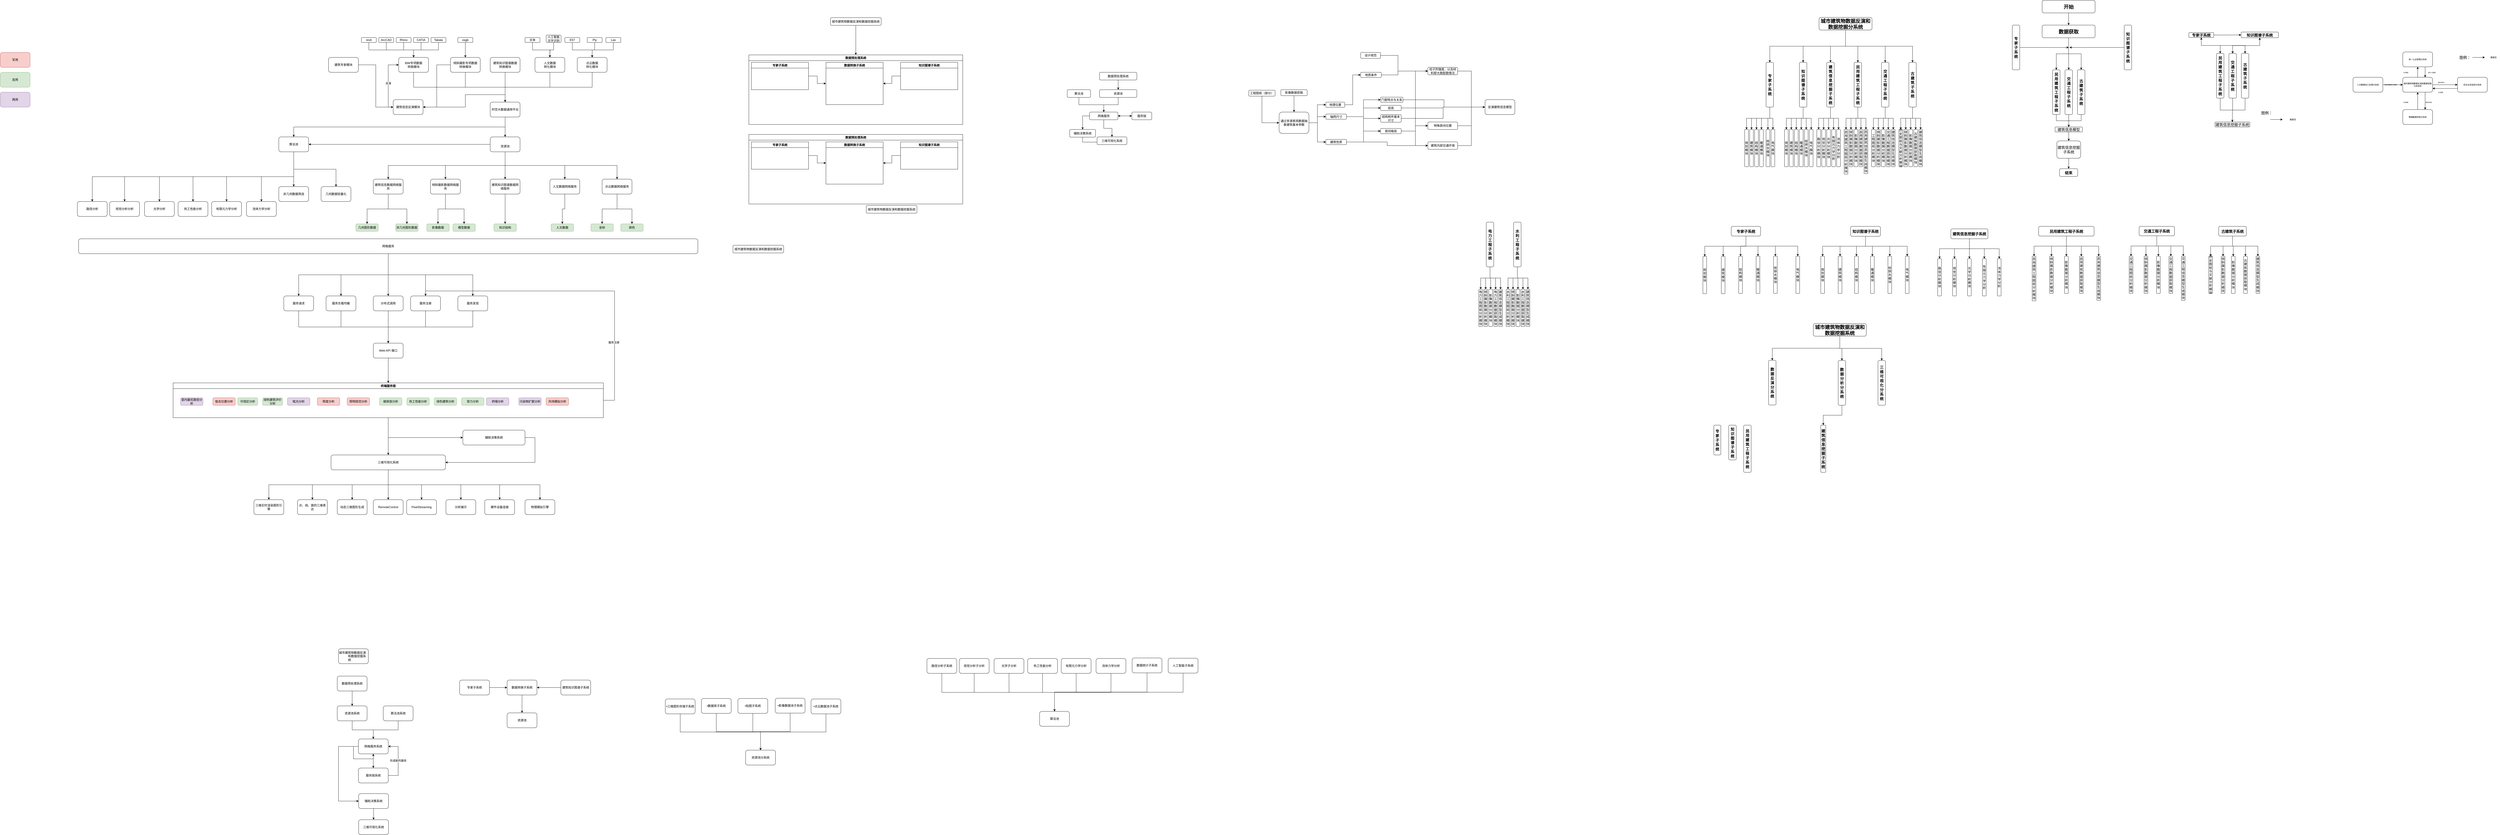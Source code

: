 <mxfile version="14.9.2" type="github">
  <diagram id="X45F6iHZQrVJbvX49tsV" name="Page-1">
    <mxGraphModel dx="3273" dy="1333" grid="1" gridSize="10" guides="0" tooltips="1" connect="1" arrows="1" fold="1" page="0" pageScale="1" pageWidth="827" pageHeight="1169" math="0" shadow="0">
      <root>
        <mxCell id="0" />
        <mxCell id="1" parent="0" />
        <mxCell id="4ePM_mrX_eO2cXphhPyk-14" style="edgeStyle=orthogonalEdgeStyle;rounded=0;orthogonalLoop=1;jettySize=auto;html=1;entryX=0.5;entryY=0;entryDx=0;entryDy=0;" parent="1" source="4ePM_mrX_eO2cXphhPyk-1" target="4ePM_mrX_eO2cXphhPyk-13" edge="1">
          <mxGeometry relative="1" as="geometry">
            <mxPoint x="450" y="410" as="targetPoint" />
          </mxGeometry>
        </mxCell>
        <mxCell id="-WSbbYuiBx0uszV9ExOx-3" style="edgeStyle=orthogonalEdgeStyle;rounded=0;orthogonalLoop=1;jettySize=auto;html=1;exitX=0.5;exitY=1;exitDx=0;exitDy=0;" parent="1" source="4ePM_mrX_eO2cXphhPyk-1" target="-WSbbYuiBx0uszV9ExOx-1" edge="1">
          <mxGeometry relative="1" as="geometry" />
        </mxCell>
        <mxCell id="4ePM_mrX_eO2cXphhPyk-1" value="时空大数据通用平台" style="rounded=1;whiteSpace=wrap;html=1;" parent="1" vertex="1">
          <mxGeometry x="390" y="300" width="120" height="60" as="geometry" />
        </mxCell>
        <mxCell id="4ePM_mrX_eO2cXphhPyk-6" style="edgeStyle=orthogonalEdgeStyle;rounded=0;orthogonalLoop=1;jettySize=auto;html=1;exitX=0.5;exitY=1;exitDx=0;exitDy=0;" parent="1" source="4ePM_mrX_eO2cXphhPyk-2" target="4ePM_mrX_eO2cXphhPyk-1" edge="1">
          <mxGeometry relative="1" as="geometry" />
        </mxCell>
        <mxCell id="4ePM_mrX_eO2cXphhPyk-2" value="BIM专项数据&lt;br&gt;转换模块" style="rounded=1;whiteSpace=wrap;html=1;" parent="1" vertex="1">
          <mxGeometry x="22" y="120" width="120" height="60" as="geometry" />
        </mxCell>
        <mxCell id="4ePM_mrX_eO2cXphhPyk-7" style="edgeStyle=orthogonalEdgeStyle;rounded=0;orthogonalLoop=1;jettySize=auto;html=1;exitX=0.5;exitY=1;exitDx=0;exitDy=0;" parent="1" source="4ePM_mrX_eO2cXphhPyk-3" target="4ePM_mrX_eO2cXphhPyk-1" edge="1">
          <mxGeometry relative="1" as="geometry" />
        </mxCell>
        <mxCell id="pQje5xh-BZ4L-_6oTXLz-7" style="edgeStyle=orthogonalEdgeStyle;rounded=0;orthogonalLoop=1;jettySize=auto;html=1;entryX=1;entryY=0.5;entryDx=0;entryDy=0;exitX=0;exitY=0.5;exitDx=0;exitDy=0;" parent="1" source="4ePM_mrX_eO2cXphhPyk-3" target="pQje5xh-BZ4L-_6oTXLz-6" edge="1">
          <mxGeometry relative="1" as="geometry" />
        </mxCell>
        <mxCell id="4ePM_mrX_eO2cXphhPyk-3" value="倾斜摄影专项数据&lt;br&gt;转换模块" style="rounded=1;whiteSpace=wrap;html=1;" parent="1" vertex="1">
          <mxGeometry x="230" y="120" width="120" height="60" as="geometry" />
        </mxCell>
        <mxCell id="4ePM_mrX_eO2cXphhPyk-8" style="edgeStyle=orthogonalEdgeStyle;rounded=0;orthogonalLoop=1;jettySize=auto;html=1;entryX=0.5;entryY=0;entryDx=0;entryDy=0;exitX=0.5;exitY=1;exitDx=0;exitDy=0;" parent="1" source="4ePM_mrX_eO2cXphhPyk-4" target="4ePM_mrX_eO2cXphhPyk-1" edge="1">
          <mxGeometry relative="1" as="geometry" />
        </mxCell>
        <mxCell id="pQje5xh-BZ4L-_6oTXLz-9" style="edgeStyle=orthogonalEdgeStyle;rounded=0;orthogonalLoop=1;jettySize=auto;html=1;entryX=1;entryY=0.5;entryDx=0;entryDy=0;" parent="1" source="4ePM_mrX_eO2cXphhPyk-4" target="pQje5xh-BZ4L-_6oTXLz-6" edge="1">
          <mxGeometry relative="1" as="geometry">
            <Array as="points">
              <mxPoint x="450" y="270" />
              <mxPoint x="290" y="270" />
              <mxPoint x="290" y="320" />
            </Array>
          </mxGeometry>
        </mxCell>
        <mxCell id="4ePM_mrX_eO2cXphhPyk-4" value="建筑知识图谱数据&lt;br&gt;转换模块" style="rounded=1;whiteSpace=wrap;html=1;" parent="1" vertex="1">
          <mxGeometry x="390" y="120" width="120" height="60" as="geometry" />
        </mxCell>
        <mxCell id="4ePM_mrX_eO2cXphhPyk-9" style="edgeStyle=orthogonalEdgeStyle;rounded=0;orthogonalLoop=1;jettySize=auto;html=1;exitX=0.5;exitY=1;exitDx=0;exitDy=0;" parent="1" source="4ePM_mrX_eO2cXphhPyk-5" target="4ePM_mrX_eO2cXphhPyk-1" edge="1">
          <mxGeometry relative="1" as="geometry" />
        </mxCell>
        <mxCell id="4ePM_mrX_eO2cXphhPyk-5" value="人文数据&lt;br&gt;转化模块" style="rounded=1;whiteSpace=wrap;html=1;" parent="1" vertex="1">
          <mxGeometry x="570" y="120" width="120" height="60" as="geometry" />
        </mxCell>
        <mxCell id="4ePM_mrX_eO2cXphhPyk-12" style="edgeStyle=orthogonalEdgeStyle;rounded=0;orthogonalLoop=1;jettySize=auto;html=1;entryX=0.5;entryY=0;entryDx=0;entryDy=0;exitX=0.5;exitY=1;exitDx=0;exitDy=0;" parent="1" source="4ePM_mrX_eO2cXphhPyk-11" target="4ePM_mrX_eO2cXphhPyk-1" edge="1">
          <mxGeometry relative="1" as="geometry" />
        </mxCell>
        <mxCell id="4ePM_mrX_eO2cXphhPyk-11" value="点云数据&lt;br&gt;转化模块" style="rounded=1;whiteSpace=wrap;html=1;" parent="1" vertex="1">
          <mxGeometry x="740" y="120" width="120" height="60" as="geometry" />
        </mxCell>
        <mxCell id="4ePM_mrX_eO2cXphhPyk-21" style="edgeStyle=orthogonalEdgeStyle;rounded=0;orthogonalLoop=1;jettySize=auto;html=1;exitX=0.5;exitY=1;exitDx=0;exitDy=0;" parent="1" source="4ePM_mrX_eO2cXphhPyk-13" target="4ePM_mrX_eO2cXphhPyk-15" edge="1">
          <mxGeometry relative="1" as="geometry" />
        </mxCell>
        <mxCell id="4ePM_mrX_eO2cXphhPyk-22" style="edgeStyle=orthogonalEdgeStyle;rounded=0;orthogonalLoop=1;jettySize=auto;html=1;exitX=0.5;exitY=1;exitDx=0;exitDy=0;" parent="1" source="4ePM_mrX_eO2cXphhPyk-13" target="4ePM_mrX_eO2cXphhPyk-16" edge="1">
          <mxGeometry relative="1" as="geometry" />
        </mxCell>
        <mxCell id="4ePM_mrX_eO2cXphhPyk-23" style="edgeStyle=orthogonalEdgeStyle;rounded=0;orthogonalLoop=1;jettySize=auto;html=1;" parent="1" source="4ePM_mrX_eO2cXphhPyk-13" target="4ePM_mrX_eO2cXphhPyk-17" edge="1">
          <mxGeometry relative="1" as="geometry" />
        </mxCell>
        <mxCell id="4ePM_mrX_eO2cXphhPyk-24" style="edgeStyle=orthogonalEdgeStyle;rounded=0;orthogonalLoop=1;jettySize=auto;html=1;exitX=0.5;exitY=1;exitDx=0;exitDy=0;" parent="1" source="4ePM_mrX_eO2cXphhPyk-13" target="4ePM_mrX_eO2cXphhPyk-18" edge="1">
          <mxGeometry relative="1" as="geometry" />
        </mxCell>
        <mxCell id="4ePM_mrX_eO2cXphhPyk-25" style="edgeStyle=orthogonalEdgeStyle;rounded=0;orthogonalLoop=1;jettySize=auto;html=1;exitX=0.5;exitY=1;exitDx=0;exitDy=0;" parent="1" source="4ePM_mrX_eO2cXphhPyk-13" target="4ePM_mrX_eO2cXphhPyk-19" edge="1">
          <mxGeometry relative="1" as="geometry" />
        </mxCell>
        <mxCell id="-WSbbYuiBx0uszV9ExOx-58" style="edgeStyle=orthogonalEdgeStyle;rounded=0;orthogonalLoop=1;jettySize=auto;html=1;entryX=1;entryY=0.5;entryDx=0;entryDy=0;" parent="1" source="4ePM_mrX_eO2cXphhPyk-13" target="-WSbbYuiBx0uszV9ExOx-1" edge="1">
          <mxGeometry relative="1" as="geometry" />
        </mxCell>
        <mxCell id="4ePM_mrX_eO2cXphhPyk-13" value="&lt;br&gt;资源池" style="rounded=1;whiteSpace=wrap;html=1;" parent="1" vertex="1">
          <mxGeometry x="390" y="440" width="120" height="60" as="geometry" />
        </mxCell>
        <mxCell id="-WSbbYuiBx0uszV9ExOx-60" style="edgeStyle=orthogonalEdgeStyle;rounded=0;orthogonalLoop=1;jettySize=auto;html=1;exitX=0.5;exitY=1;exitDx=0;exitDy=0;" parent="1" source="4ePM_mrX_eO2cXphhPyk-15" target="-WSbbYuiBx0uszV9ExOx-59" edge="1">
          <mxGeometry relative="1" as="geometry" />
        </mxCell>
        <mxCell id="-WSbbYuiBx0uszV9ExOx-62" style="edgeStyle=orthogonalEdgeStyle;rounded=0;orthogonalLoop=1;jettySize=auto;html=1;" parent="1" source="4ePM_mrX_eO2cXphhPyk-15" target="-WSbbYuiBx0uszV9ExOx-61" edge="1">
          <mxGeometry relative="1" as="geometry" />
        </mxCell>
        <mxCell id="4ePM_mrX_eO2cXphhPyk-15" value="建筑信息数据网络服务" style="rounded=1;whiteSpace=wrap;html=1;" parent="1" vertex="1">
          <mxGeometry x="-80" y="610" width="120" height="60" as="geometry" />
        </mxCell>
        <mxCell id="-WSbbYuiBx0uszV9ExOx-64" style="edgeStyle=orthogonalEdgeStyle;rounded=0;orthogonalLoop=1;jettySize=auto;html=1;" parent="1" source="4ePM_mrX_eO2cXphhPyk-16" target="-WSbbYuiBx0uszV9ExOx-63" edge="1">
          <mxGeometry relative="1" as="geometry" />
        </mxCell>
        <mxCell id="-WSbbYuiBx0uszV9ExOx-66" style="edgeStyle=orthogonalEdgeStyle;rounded=0;orthogonalLoop=1;jettySize=auto;html=1;" parent="1" source="4ePM_mrX_eO2cXphhPyk-16" target="-WSbbYuiBx0uszV9ExOx-65" edge="1">
          <mxGeometry relative="1" as="geometry" />
        </mxCell>
        <mxCell id="4ePM_mrX_eO2cXphhPyk-16" value="倾斜摄影数据网络服务" style="rounded=1;whiteSpace=wrap;html=1;" parent="1" vertex="1">
          <mxGeometry x="150" y="610" width="120" height="60" as="geometry" />
        </mxCell>
        <mxCell id="-WSbbYuiBx0uszV9ExOx-68" style="edgeStyle=orthogonalEdgeStyle;rounded=0;orthogonalLoop=1;jettySize=auto;html=1;" parent="1" source="4ePM_mrX_eO2cXphhPyk-17" target="-WSbbYuiBx0uszV9ExOx-67" edge="1">
          <mxGeometry relative="1" as="geometry" />
        </mxCell>
        <mxCell id="4ePM_mrX_eO2cXphhPyk-17" value="建筑知识图谱数据网络服务" style="rounded=1;whiteSpace=wrap;html=1;" parent="1" vertex="1">
          <mxGeometry x="390" y="610" width="120" height="60" as="geometry" />
        </mxCell>
        <mxCell id="-WSbbYuiBx0uszV9ExOx-70" style="edgeStyle=orthogonalEdgeStyle;rounded=0;orthogonalLoop=1;jettySize=auto;html=1;" parent="1" source="4ePM_mrX_eO2cXphhPyk-18" target="-WSbbYuiBx0uszV9ExOx-69" edge="1">
          <mxGeometry relative="1" as="geometry" />
        </mxCell>
        <mxCell id="4ePM_mrX_eO2cXphhPyk-18" value="人文数据网络服务" style="rounded=1;whiteSpace=wrap;html=1;" parent="1" vertex="1">
          <mxGeometry x="630" y="610" width="120" height="60" as="geometry" />
        </mxCell>
        <mxCell id="-WSbbYuiBx0uszV9ExOx-73" style="edgeStyle=orthogonalEdgeStyle;rounded=0;orthogonalLoop=1;jettySize=auto;html=1;" parent="1" source="4ePM_mrX_eO2cXphhPyk-19" target="-WSbbYuiBx0uszV9ExOx-72" edge="1">
          <mxGeometry relative="1" as="geometry" />
        </mxCell>
        <mxCell id="-WSbbYuiBx0uszV9ExOx-75" style="edgeStyle=orthogonalEdgeStyle;rounded=0;orthogonalLoop=1;jettySize=auto;html=1;" parent="1" source="4ePM_mrX_eO2cXphhPyk-19" target="-WSbbYuiBx0uszV9ExOx-74" edge="1">
          <mxGeometry relative="1" as="geometry" />
        </mxCell>
        <mxCell id="4ePM_mrX_eO2cXphhPyk-19" value="点云数据网络服务" style="rounded=1;whiteSpace=wrap;html=1;" parent="1" vertex="1">
          <mxGeometry x="840" y="610" width="120" height="60" as="geometry" />
        </mxCell>
        <mxCell id="4ePM_mrX_eO2cXphhPyk-37" style="edgeStyle=orthogonalEdgeStyle;rounded=0;orthogonalLoop=1;jettySize=auto;html=1;exitX=0.5;exitY=1;exitDx=0;exitDy=0;" parent="1" source="4ePM_mrX_eO2cXphhPyk-26" target="4ePM_mrX_eO2cXphhPyk-32" edge="1">
          <mxGeometry relative="1" as="geometry" />
        </mxCell>
        <mxCell id="4ePM_mrX_eO2cXphhPyk-38" style="edgeStyle=orthogonalEdgeStyle;rounded=0;orthogonalLoop=1;jettySize=auto;html=1;exitX=0.5;exitY=1;exitDx=0;exitDy=0;" parent="1" source="4ePM_mrX_eO2cXphhPyk-26" target="4ePM_mrX_eO2cXphhPyk-33" edge="1">
          <mxGeometry relative="1" as="geometry" />
        </mxCell>
        <mxCell id="4ePM_mrX_eO2cXphhPyk-39" style="edgeStyle=orthogonalEdgeStyle;rounded=0;orthogonalLoop=1;jettySize=auto;html=1;" parent="1" source="4ePM_mrX_eO2cXphhPyk-26" target="4ePM_mrX_eO2cXphhPyk-34" edge="1">
          <mxGeometry relative="1" as="geometry" />
        </mxCell>
        <mxCell id="4ePM_mrX_eO2cXphhPyk-40" style="edgeStyle=orthogonalEdgeStyle;rounded=0;orthogonalLoop=1;jettySize=auto;html=1;exitX=0.5;exitY=1;exitDx=0;exitDy=0;" parent="1" source="4ePM_mrX_eO2cXphhPyk-26" target="4ePM_mrX_eO2cXphhPyk-35" edge="1">
          <mxGeometry relative="1" as="geometry" />
        </mxCell>
        <mxCell id="4ePM_mrX_eO2cXphhPyk-41" style="edgeStyle=orthogonalEdgeStyle;rounded=0;orthogonalLoop=1;jettySize=auto;html=1;exitX=0.5;exitY=1;exitDx=0;exitDy=0;" parent="1" source="4ePM_mrX_eO2cXphhPyk-26" target="4ePM_mrX_eO2cXphhPyk-36" edge="1">
          <mxGeometry relative="1" as="geometry" />
        </mxCell>
        <mxCell id="4ePM_mrX_eO2cXphhPyk-26" value="网格服务" style="rounded=1;whiteSpace=wrap;html=1;" parent="1" vertex="1">
          <mxGeometry x="-1265" y="850" width="2490" height="60" as="geometry" />
        </mxCell>
        <mxCell id="4ePM_mrX_eO2cXphhPyk-43" style="edgeStyle=orthogonalEdgeStyle;rounded=0;orthogonalLoop=1;jettySize=auto;html=1;exitX=0.5;exitY=1;exitDx=0;exitDy=0;" parent="1" source="4ePM_mrX_eO2cXphhPyk-32" target="4ePM_mrX_eO2cXphhPyk-42" edge="1">
          <mxGeometry relative="1" as="geometry">
            <mxPoint x="-840" y="1230" as="sourcePoint" />
          </mxGeometry>
        </mxCell>
        <mxCell id="4ePM_mrX_eO2cXphhPyk-32" value="服务请求" style="rounded=1;whiteSpace=wrap;html=1;" parent="1" vertex="1">
          <mxGeometry x="-440" y="1080" width="120" height="60" as="geometry" />
        </mxCell>
        <mxCell id="4ePM_mrX_eO2cXphhPyk-44" style="edgeStyle=orthogonalEdgeStyle;rounded=0;orthogonalLoop=1;jettySize=auto;html=1;exitX=0.5;exitY=1;exitDx=0;exitDy=0;" parent="1" source="4ePM_mrX_eO2cXphhPyk-33" target="4ePM_mrX_eO2cXphhPyk-42" edge="1">
          <mxGeometry relative="1" as="geometry" />
        </mxCell>
        <mxCell id="4ePM_mrX_eO2cXphhPyk-33" value="服务负载均衡" style="rounded=1;whiteSpace=wrap;html=1;" parent="1" vertex="1">
          <mxGeometry x="-270" y="1080" width="120" height="60" as="geometry" />
        </mxCell>
        <mxCell id="4ePM_mrX_eO2cXphhPyk-45" style="edgeStyle=orthogonalEdgeStyle;rounded=0;orthogonalLoop=1;jettySize=auto;html=1;entryX=0.5;entryY=0;entryDx=0;entryDy=0;exitX=0.5;exitY=1;exitDx=0;exitDy=0;" parent="1" source="4ePM_mrX_eO2cXphhPyk-34" target="4ePM_mrX_eO2cXphhPyk-42" edge="1">
          <mxGeometry relative="1" as="geometry" />
        </mxCell>
        <mxCell id="4ePM_mrX_eO2cXphhPyk-34" value="分布式调用" style="rounded=1;whiteSpace=wrap;html=1;" parent="1" vertex="1">
          <mxGeometry x="-80" y="1080" width="120" height="60" as="geometry" />
        </mxCell>
        <mxCell id="-WSbbYuiBx0uszV9ExOx-76" style="edgeStyle=orthogonalEdgeStyle;rounded=0;orthogonalLoop=1;jettySize=auto;html=1;entryX=0.5;entryY=0;entryDx=0;entryDy=0;exitX=0.5;exitY=1;exitDx=0;exitDy=0;" parent="1" source="4ePM_mrX_eO2cXphhPyk-35" target="4ePM_mrX_eO2cXphhPyk-42" edge="1">
          <mxGeometry relative="1" as="geometry" />
        </mxCell>
        <mxCell id="4ePM_mrX_eO2cXphhPyk-35" value="服务注册" style="rounded=1;whiteSpace=wrap;html=1;" parent="1" vertex="1">
          <mxGeometry x="70" y="1080" width="120" height="60" as="geometry" />
        </mxCell>
        <mxCell id="4ePM_mrX_eO2cXphhPyk-47" style="edgeStyle=orthogonalEdgeStyle;rounded=0;orthogonalLoop=1;jettySize=auto;html=1;exitX=0.5;exitY=1;exitDx=0;exitDy=0;" parent="1" source="4ePM_mrX_eO2cXphhPyk-36" target="4ePM_mrX_eO2cXphhPyk-42" edge="1">
          <mxGeometry relative="1" as="geometry" />
        </mxCell>
        <mxCell id="4ePM_mrX_eO2cXphhPyk-36" value="服务发现" style="rounded=1;whiteSpace=wrap;html=1;" parent="1" vertex="1">
          <mxGeometry x="260" y="1080" width="120" height="60" as="geometry" />
        </mxCell>
        <mxCell id="-WSbbYuiBx0uszV9ExOx-93" style="edgeStyle=orthogonalEdgeStyle;rounded=0;orthogonalLoop=1;jettySize=auto;html=1;" parent="1" source="4ePM_mrX_eO2cXphhPyk-42" target="-WSbbYuiBx0uszV9ExOx-92" edge="1">
          <mxGeometry relative="1" as="geometry" />
        </mxCell>
        <mxCell id="4ePM_mrX_eO2cXphhPyk-42" value="Web API 接口" style="rounded=1;whiteSpace=wrap;html=1;" parent="1" vertex="1">
          <mxGeometry x="-80" y="1270" width="120" height="60" as="geometry" />
        </mxCell>
        <mxCell id="-WSbbYuiBx0uszV9ExOx-5" style="edgeStyle=orthogonalEdgeStyle;rounded=0;orthogonalLoop=1;jettySize=auto;html=1;exitX=0.5;exitY=1;exitDx=0;exitDy=0;" parent="1" source="-WSbbYuiBx0uszV9ExOx-1" target="-WSbbYuiBx0uszV9ExOx-4" edge="1">
          <mxGeometry relative="1" as="geometry" />
        </mxCell>
        <mxCell id="-WSbbYuiBx0uszV9ExOx-7" style="edgeStyle=orthogonalEdgeStyle;rounded=0;orthogonalLoop=1;jettySize=auto;html=1;" parent="1" source="-WSbbYuiBx0uszV9ExOx-1" target="-WSbbYuiBx0uszV9ExOx-6" edge="1">
          <mxGeometry relative="1" as="geometry" />
        </mxCell>
        <mxCell id="-WSbbYuiBx0uszV9ExOx-9" style="edgeStyle=orthogonalEdgeStyle;rounded=0;orthogonalLoop=1;jettySize=auto;html=1;exitX=0.5;exitY=1;exitDx=0;exitDy=0;" parent="1" source="-WSbbYuiBx0uszV9ExOx-1" target="-WSbbYuiBx0uszV9ExOx-8" edge="1">
          <mxGeometry relative="1" as="geometry" />
        </mxCell>
        <mxCell id="-WSbbYuiBx0uszV9ExOx-11" style="edgeStyle=orthogonalEdgeStyle;rounded=0;orthogonalLoop=1;jettySize=auto;html=1;exitX=0.5;exitY=1;exitDx=0;exitDy=0;" parent="1" source="-WSbbYuiBx0uszV9ExOx-1" target="-WSbbYuiBx0uszV9ExOx-10" edge="1">
          <mxGeometry relative="1" as="geometry" />
        </mxCell>
        <mxCell id="-WSbbYuiBx0uszV9ExOx-13" style="edgeStyle=orthogonalEdgeStyle;rounded=0;orthogonalLoop=1;jettySize=auto;html=1;exitX=0.5;exitY=1;exitDx=0;exitDy=0;" parent="1" source="-WSbbYuiBx0uszV9ExOx-1" target="-WSbbYuiBx0uszV9ExOx-12" edge="1">
          <mxGeometry relative="1" as="geometry" />
        </mxCell>
        <mxCell id="-WSbbYuiBx0uszV9ExOx-15" style="edgeStyle=orthogonalEdgeStyle;rounded=0;orthogonalLoop=1;jettySize=auto;html=1;entryX=0.5;entryY=0;entryDx=0;entryDy=0;exitX=0.5;exitY=1;exitDx=0;exitDy=0;" parent="1" source="-WSbbYuiBx0uszV9ExOx-1" target="-WSbbYuiBx0uszV9ExOx-14" edge="1">
          <mxGeometry relative="1" as="geometry" />
        </mxCell>
        <mxCell id="-WSbbYuiBx0uszV9ExOx-17" style="edgeStyle=orthogonalEdgeStyle;rounded=0;orthogonalLoop=1;jettySize=auto;html=1;exitX=0.5;exitY=1;exitDx=0;exitDy=0;" parent="1" source="-WSbbYuiBx0uszV9ExOx-1" target="-WSbbYuiBx0uszV9ExOx-16" edge="1">
          <mxGeometry relative="1" as="geometry" />
        </mxCell>
        <mxCell id="-WSbbYuiBx0uszV9ExOx-53" style="edgeStyle=orthogonalEdgeStyle;rounded=0;orthogonalLoop=1;jettySize=auto;html=1;exitX=0.5;exitY=1;exitDx=0;exitDy=0;" parent="1" source="-WSbbYuiBx0uszV9ExOx-1" target="-WSbbYuiBx0uszV9ExOx-52" edge="1">
          <mxGeometry relative="1" as="geometry" />
        </mxCell>
        <mxCell id="-WSbbYuiBx0uszV9ExOx-1" value="算法池" style="rounded=1;whiteSpace=wrap;html=1;" parent="1" vertex="1">
          <mxGeometry x="-460" y="440" width="120" height="60" as="geometry" />
        </mxCell>
        <mxCell id="-WSbbYuiBx0uszV9ExOx-4" value="几何数据轻量化" style="rounded=1;whiteSpace=wrap;html=1;" parent="1" vertex="1">
          <mxGeometry x="-290" y="640" width="120" height="60" as="geometry" />
        </mxCell>
        <mxCell id="-WSbbYuiBx0uszV9ExOx-6" value="非几何数据筛选" style="rounded=1;whiteSpace=wrap;html=1;" parent="1" vertex="1">
          <mxGeometry x="-460" y="640" width="120" height="60" as="geometry" />
        </mxCell>
        <mxCell id="-WSbbYuiBx0uszV9ExOx-8" value="流体力学分析" style="rounded=1;whiteSpace=wrap;html=1;" parent="1" vertex="1">
          <mxGeometry x="-590" y="700" width="120" height="60" as="geometry" />
        </mxCell>
        <mxCell id="-WSbbYuiBx0uszV9ExOx-10" value="有限元力学分析" style="rounded=1;whiteSpace=wrap;html=1;" parent="1" vertex="1">
          <mxGeometry x="-730" y="700" width="120" height="60" as="geometry" />
        </mxCell>
        <mxCell id="-WSbbYuiBx0uszV9ExOx-12" value="热工性能分析" style="rounded=1;whiteSpace=wrap;html=1;" parent="1" vertex="1">
          <mxGeometry x="-865" y="700" width="120" height="60" as="geometry" />
        </mxCell>
        <mxCell id="-WSbbYuiBx0uszV9ExOx-14" value="光学分析" style="rounded=1;whiteSpace=wrap;html=1;" parent="1" vertex="1">
          <mxGeometry x="-1000" y="700" width="120" height="60" as="geometry" />
        </mxCell>
        <mxCell id="-WSbbYuiBx0uszV9ExOx-16" value="视觉分析分析" style="rounded=1;whiteSpace=wrap;html=1;" parent="1" vertex="1">
          <mxGeometry x="-1140" y="700" width="120" height="60" as="geometry" />
        </mxCell>
        <mxCell id="-WSbbYuiBx0uszV9ExOx-22" value="军用" style="rounded=1;whiteSpace=wrap;html=1;fillColor=#f8cecc;strokeColor=#b85450;" parent="1" vertex="1">
          <mxGeometry x="-1580" y="100" width="120" height="60" as="geometry" />
        </mxCell>
        <mxCell id="-WSbbYuiBx0uszV9ExOx-23" value="民用" style="rounded=1;whiteSpace=wrap;html=1;fillColor=#d5e8d4;strokeColor=#82b366;" parent="1" vertex="1">
          <mxGeometry x="-1580" y="180" width="120" height="60" as="geometry" />
        </mxCell>
        <mxCell id="-WSbbYuiBx0uszV9ExOx-24" value="两用" style="rounded=1;whiteSpace=wrap;html=1;fillColor=#e1d5e7;strokeColor=#9673a6;" parent="1" vertex="1">
          <mxGeometry x="-1580" y="260" width="120" height="60" as="geometry" />
        </mxCell>
        <mxCell id="-WSbbYuiBx0uszV9ExOx-52" value="路径分析" style="rounded=1;whiteSpace=wrap;html=1;" parent="1" vertex="1">
          <mxGeometry x="-1270" y="700" width="120" height="60" as="geometry" />
        </mxCell>
        <mxCell id="-WSbbYuiBx0uszV9ExOx-59" value="几何图形数据" style="rounded=1;whiteSpace=wrap;html=1;fillColor=#d5e8d4;strokeColor=#82b366;" parent="1" vertex="1">
          <mxGeometry x="-150" y="790" width="90" height="30" as="geometry" />
        </mxCell>
        <mxCell id="-WSbbYuiBx0uszV9ExOx-61" value="非几何图形数据" style="rounded=1;whiteSpace=wrap;html=1;fillColor=#d5e8d4;strokeColor=#82b366;" parent="1" vertex="1">
          <mxGeometry x="10" y="790" width="90" height="30" as="geometry" />
        </mxCell>
        <mxCell id="-WSbbYuiBx0uszV9ExOx-63" value="影像数据" style="rounded=1;whiteSpace=wrap;html=1;fillColor=#d5e8d4;strokeColor=#82b366;" parent="1" vertex="1">
          <mxGeometry x="135" y="790" width="90" height="30" as="geometry" />
        </mxCell>
        <mxCell id="-WSbbYuiBx0uszV9ExOx-65" value="模型数据" style="rounded=1;whiteSpace=wrap;html=1;fillColor=#d5e8d4;strokeColor=#82b366;" parent="1" vertex="1">
          <mxGeometry x="240" y="790" width="90" height="30" as="geometry" />
        </mxCell>
        <mxCell id="-WSbbYuiBx0uszV9ExOx-67" value="知识结构" style="rounded=1;whiteSpace=wrap;html=1;fillColor=#d5e8d4;strokeColor=#82b366;" parent="1" vertex="1">
          <mxGeometry x="405" y="790" width="90" height="30" as="geometry" />
        </mxCell>
        <mxCell id="-WSbbYuiBx0uszV9ExOx-69" value="人文数据" style="rounded=1;whiteSpace=wrap;html=1;fillColor=#d5e8d4;strokeColor=#82b366;" parent="1" vertex="1">
          <mxGeometry x="635" y="790" width="90" height="30" as="geometry" />
        </mxCell>
        <mxCell id="-WSbbYuiBx0uszV9ExOx-71" value="人文数据" style="rounded=1;whiteSpace=wrap;html=1;fillColor=#d5e8d4;strokeColor=#82b366;" parent="1" vertex="1">
          <mxGeometry x="635" y="790" width="90" height="30" as="geometry" />
        </mxCell>
        <mxCell id="-WSbbYuiBx0uszV9ExOx-72" value="坐标" style="rounded=1;whiteSpace=wrap;html=1;fillColor=#d5e8d4;strokeColor=#82b366;" parent="1" vertex="1">
          <mxGeometry x="795" y="790" width="90" height="30" as="geometry" />
        </mxCell>
        <mxCell id="-WSbbYuiBx0uszV9ExOx-74" value="颜色" style="rounded=1;whiteSpace=wrap;html=1;fillColor=#d5e8d4;strokeColor=#82b366;" parent="1" vertex="1">
          <mxGeometry x="915" y="790" width="90" height="30" as="geometry" />
        </mxCell>
        <mxCell id="-WSbbYuiBx0uszV9ExOx-95" style="edgeStyle=orthogonalEdgeStyle;rounded=0;orthogonalLoop=1;jettySize=auto;html=1;" parent="1" source="-WSbbYuiBx0uszV9ExOx-92" target="-WSbbYuiBx0uszV9ExOx-94" edge="1">
          <mxGeometry relative="1" as="geometry" />
        </mxCell>
        <mxCell id="pQje5xh-BZ4L-_6oTXLz-1" style="edgeStyle=orthogonalEdgeStyle;rounded=0;orthogonalLoop=1;jettySize=auto;html=1;entryX=0.5;entryY=0;entryDx=0;entryDy=0;" parent="1" source="-WSbbYuiBx0uszV9ExOx-92" target="4ePM_mrX_eO2cXphhPyk-35" edge="1">
          <mxGeometry relative="1" as="geometry">
            <Array as="points">
              <mxPoint x="890" y="1500" />
              <mxPoint x="890" y="1060" />
              <mxPoint x="130" y="1060" />
            </Array>
          </mxGeometry>
        </mxCell>
        <mxCell id="pQje5xh-BZ4L-_6oTXLz-2" value="服务注册" style="edgeLabel;html=1;align=center;verticalAlign=middle;resizable=0;points=[];" parent="pQje5xh-BZ4L-_6oTXLz-1" vertex="1" connectable="0">
          <mxGeometry x="-0.56" y="3" relative="1" as="geometry">
            <mxPoint as="offset" />
          </mxGeometry>
        </mxCell>
        <mxCell id="pQje5xh-BZ4L-_6oTXLz-4" style="edgeStyle=orthogonalEdgeStyle;rounded=0;orthogonalLoop=1;jettySize=auto;html=1;entryX=0;entryY=0.5;entryDx=0;entryDy=0;" parent="1" source="-WSbbYuiBx0uszV9ExOx-92" target="pQje5xh-BZ4L-_6oTXLz-3" edge="1">
          <mxGeometry relative="1" as="geometry" />
        </mxCell>
        <mxCell id="-WSbbYuiBx0uszV9ExOx-92" value="终端服务链" style="swimlane;" parent="1" vertex="1">
          <mxGeometry x="-885" y="1430" width="1730" height="140" as="geometry" />
        </mxCell>
        <mxCell id="-WSbbYuiBx0uszV9ExOx-78" value="狙击位置分析" style="rounded=1;whiteSpace=wrap;html=1;fillColor=#f8cecc;strokeColor=#b85450;" parent="-WSbbYuiBx0uszV9ExOx-92" vertex="1">
          <mxGeometry x="160" y="60" width="90" height="30" as="geometry" />
        </mxCell>
        <mxCell id="-WSbbYuiBx0uszV9ExOx-79" value="可视区分析" style="rounded=1;whiteSpace=wrap;html=1;fillColor=#d5e8d4;strokeColor=#82b366;" parent="-WSbbYuiBx0uszV9ExOx-92" vertex="1">
          <mxGeometry x="260" y="60" width="80" height="30" as="geometry" />
        </mxCell>
        <mxCell id="-WSbbYuiBx0uszV9ExOx-80" value="绿色建筑评价分析" style="rounded=1;whiteSpace=wrap;html=1;fillColor=#d5e8d4;strokeColor=#82b366;" parent="-WSbbYuiBx0uszV9ExOx-92" vertex="1">
          <mxGeometry x="360" y="60" width="80" height="30" as="geometry" />
        </mxCell>
        <mxCell id="-WSbbYuiBx0uszV9ExOx-81" value="眩光分析" style="rounded=1;whiteSpace=wrap;html=1;fillColor=#e1d5e7;strokeColor=#9673a6;" parent="-WSbbYuiBx0uszV9ExOx-92" vertex="1">
          <mxGeometry x="460" y="60" width="90" height="30" as="geometry" />
        </mxCell>
        <mxCell id="-WSbbYuiBx0uszV9ExOx-82" value="照度分析" style="rounded=1;whiteSpace=wrap;html=1;fillColor=#f8cecc;strokeColor=#b85450;" parent="-WSbbYuiBx0uszV9ExOx-92" vertex="1">
          <mxGeometry x="580" y="60" width="90" height="30" as="geometry" />
        </mxCell>
        <mxCell id="-WSbbYuiBx0uszV9ExOx-83" value="照明规范分析" style="rounded=1;whiteSpace=wrap;html=1;fillColor=#f8cecc;strokeColor=#b85450;" parent="-WSbbYuiBx0uszV9ExOx-92" vertex="1">
          <mxGeometry x="700" y="60" width="90" height="30" as="geometry" />
        </mxCell>
        <mxCell id="-WSbbYuiBx0uszV9ExOx-84" value="碳排放分析" style="rounded=1;whiteSpace=wrap;html=1;fillColor=#d5e8d4;strokeColor=#82b366;" parent="-WSbbYuiBx0uszV9ExOx-92" vertex="1">
          <mxGeometry x="830" y="60" width="90" height="30" as="geometry" />
        </mxCell>
        <mxCell id="-WSbbYuiBx0uszV9ExOx-85" value="热工性能分析" style="rounded=1;whiteSpace=wrap;html=1;fillColor=#d5e8d4;strokeColor=#82b366;" parent="-WSbbYuiBx0uszV9ExOx-92" vertex="1">
          <mxGeometry x="940" y="60" width="90" height="30" as="geometry" />
        </mxCell>
        <mxCell id="-WSbbYuiBx0uszV9ExOx-86" value="绿色建筑分析" style="rounded=1;whiteSpace=wrap;html=1;fillColor=#d5e8d4;strokeColor=#82b366;" parent="-WSbbYuiBx0uszV9ExOx-92" vertex="1">
          <mxGeometry x="1050" y="60" width="90" height="30" as="geometry" />
        </mxCell>
        <mxCell id="-WSbbYuiBx0uszV9ExOx-87" value="受力分析" style="rounded=1;whiteSpace=wrap;html=1;fillColor=#d5e8d4;strokeColor=#82b366;" parent="-WSbbYuiBx0uszV9ExOx-92" vertex="1">
          <mxGeometry x="1160" y="60" width="90" height="30" as="geometry" />
        </mxCell>
        <mxCell id="-WSbbYuiBx0uszV9ExOx-88" value="坍塌分析" style="rounded=1;whiteSpace=wrap;html=1;fillColor=#e1d5e7;strokeColor=#9673a6;" parent="-WSbbYuiBx0uszV9ExOx-92" vertex="1">
          <mxGeometry x="1260" y="60" width="90" height="30" as="geometry" />
        </mxCell>
        <mxCell id="-WSbbYuiBx0uszV9ExOx-89" value="污染物扩散分析" style="rounded=1;whiteSpace=wrap;html=1;fillColor=#e1d5e7;strokeColor=#9673a6;" parent="-WSbbYuiBx0uszV9ExOx-92" vertex="1">
          <mxGeometry x="1390" y="60" width="90" height="30" as="geometry" />
        </mxCell>
        <mxCell id="-WSbbYuiBx0uszV9ExOx-90" value="风场模拟分析" style="rounded=1;whiteSpace=wrap;html=1;fillColor=#f8cecc;strokeColor=#b85450;" parent="-WSbbYuiBx0uszV9ExOx-92" vertex="1">
          <mxGeometry x="1500" y="60" width="90" height="30" as="geometry" />
        </mxCell>
        <mxCell id="-WSbbYuiBx0uszV9ExOx-91" value="室内最优路径分析" style="rounded=1;whiteSpace=wrap;html=1;fillColor=#e1d5e7;strokeColor=#9673a6;" parent="-WSbbYuiBx0uszV9ExOx-92" vertex="1">
          <mxGeometry x="30" y="60" width="90" height="30" as="geometry" />
        </mxCell>
        <mxCell id="-WSbbYuiBx0uszV9ExOx-98" style="edgeStyle=orthogonalEdgeStyle;rounded=0;orthogonalLoop=1;jettySize=auto;html=1;entryX=0.5;entryY=0;entryDx=0;entryDy=0;exitX=0.5;exitY=1;exitDx=0;exitDy=0;" parent="1" source="-WSbbYuiBx0uszV9ExOx-94" target="-WSbbYuiBx0uszV9ExOx-97" edge="1">
          <mxGeometry relative="1" as="geometry" />
        </mxCell>
        <mxCell id="-WSbbYuiBx0uszV9ExOx-100" style="edgeStyle=orthogonalEdgeStyle;rounded=0;orthogonalLoop=1;jettySize=auto;html=1;exitX=0.5;exitY=1;exitDx=0;exitDy=0;" parent="1" source="-WSbbYuiBx0uszV9ExOx-94" target="-WSbbYuiBx0uszV9ExOx-99" edge="1">
          <mxGeometry relative="1" as="geometry" />
        </mxCell>
        <mxCell id="-WSbbYuiBx0uszV9ExOx-103" style="edgeStyle=orthogonalEdgeStyle;rounded=0;orthogonalLoop=1;jettySize=auto;html=1;" parent="1" source="-WSbbYuiBx0uszV9ExOx-94" target="-WSbbYuiBx0uszV9ExOx-102" edge="1">
          <mxGeometry relative="1" as="geometry" />
        </mxCell>
        <mxCell id="-WSbbYuiBx0uszV9ExOx-129" style="edgeStyle=orthogonalEdgeStyle;rounded=0;orthogonalLoop=1;jettySize=auto;html=1;exitX=0.5;exitY=1;exitDx=0;exitDy=0;" parent="1" source="-WSbbYuiBx0uszV9ExOx-94" target="-WSbbYuiBx0uszV9ExOx-127" edge="1">
          <mxGeometry relative="1" as="geometry" />
        </mxCell>
        <mxCell id="-WSbbYuiBx0uszV9ExOx-130" style="edgeStyle=orthogonalEdgeStyle;rounded=0;orthogonalLoop=1;jettySize=auto;html=1;exitX=0.5;exitY=1;exitDx=0;exitDy=0;" parent="1" source="-WSbbYuiBx0uszV9ExOx-94" target="-WSbbYuiBx0uszV9ExOx-128" edge="1">
          <mxGeometry relative="1" as="geometry" />
        </mxCell>
        <mxCell id="-WSbbYuiBx0uszV9ExOx-132" style="edgeStyle=orthogonalEdgeStyle;rounded=0;orthogonalLoop=1;jettySize=auto;html=1;exitX=0.5;exitY=1;exitDx=0;exitDy=0;" parent="1" source="-WSbbYuiBx0uszV9ExOx-94" target="-WSbbYuiBx0uszV9ExOx-131" edge="1">
          <mxGeometry relative="1" as="geometry" />
        </mxCell>
        <mxCell id="-WSbbYuiBx0uszV9ExOx-134" style="edgeStyle=orthogonalEdgeStyle;rounded=0;orthogonalLoop=1;jettySize=auto;html=1;exitX=0.5;exitY=1;exitDx=0;exitDy=0;" parent="1" source="-WSbbYuiBx0uszV9ExOx-94" target="-WSbbYuiBx0uszV9ExOx-133" edge="1">
          <mxGeometry relative="1" as="geometry" />
        </mxCell>
        <mxCell id="-WSbbYuiBx0uszV9ExOx-136" style="edgeStyle=orthogonalEdgeStyle;rounded=0;orthogonalLoop=1;jettySize=auto;html=1;entryX=0.5;entryY=0;entryDx=0;entryDy=0;exitX=0.5;exitY=1;exitDx=0;exitDy=0;" parent="1" source="-WSbbYuiBx0uszV9ExOx-94" target="-WSbbYuiBx0uszV9ExOx-135" edge="1">
          <mxGeometry relative="1" as="geometry" />
        </mxCell>
        <mxCell id="-WSbbYuiBx0uszV9ExOx-94" value="三维可视化系统" style="rounded=1;whiteSpace=wrap;html=1;" parent="1" vertex="1">
          <mxGeometry x="-250" y="1720" width="460" height="60" as="geometry" />
        </mxCell>
        <mxCell id="-WSbbYuiBx0uszV9ExOx-97" value="三维实时渲染图形引擎" style="rounded=1;whiteSpace=wrap;html=1;" parent="1" vertex="1">
          <mxGeometry x="-560" y="1900" width="120" height="60" as="geometry" />
        </mxCell>
        <mxCell id="-WSbbYuiBx0uszV9ExOx-99" value="点、线、面的三维表达" style="rounded=1;whiteSpace=wrap;html=1;" parent="1" vertex="1">
          <mxGeometry x="-385" y="1900" width="120" height="60" as="geometry" />
        </mxCell>
        <mxCell id="-WSbbYuiBx0uszV9ExOx-102" value="动态三维图形生成" style="rounded=1;whiteSpace=wrap;html=1;" parent="1" vertex="1">
          <mxGeometry x="-225" y="1900" width="120" height="60" as="geometry" />
        </mxCell>
        <mxCell id="-WSbbYuiBx0uszV9ExOx-109" style="edgeStyle=orthogonalEdgeStyle;rounded=0;orthogonalLoop=1;jettySize=auto;html=1;exitX=0.5;exitY=1;exitDx=0;exitDy=0;" parent="1" source="-WSbbYuiBx0uszV9ExOx-104" target="4ePM_mrX_eO2cXphhPyk-2" edge="1">
          <mxGeometry relative="1" as="geometry" />
        </mxCell>
        <mxCell id="-WSbbYuiBx0uszV9ExOx-104" value="revit" style="rounded=1;whiteSpace=wrap;html=1;" parent="1" vertex="1">
          <mxGeometry x="-128" y="40" width="60" height="20" as="geometry" />
        </mxCell>
        <mxCell id="-WSbbYuiBx0uszV9ExOx-110" style="edgeStyle=orthogonalEdgeStyle;rounded=0;orthogonalLoop=1;jettySize=auto;html=1;exitX=0.5;exitY=1;exitDx=0;exitDy=0;" parent="1" source="-WSbbYuiBx0uszV9ExOx-105" target="4ePM_mrX_eO2cXphhPyk-2" edge="1">
          <mxGeometry relative="1" as="geometry" />
        </mxCell>
        <mxCell id="-WSbbYuiBx0uszV9ExOx-105" value="ArcCAD" style="rounded=1;whiteSpace=wrap;html=1;" parent="1" vertex="1">
          <mxGeometry x="-58" y="40" width="60" height="20" as="geometry" />
        </mxCell>
        <mxCell id="-WSbbYuiBx0uszV9ExOx-111" style="edgeStyle=orthogonalEdgeStyle;rounded=0;orthogonalLoop=1;jettySize=auto;html=1;" parent="1" source="-WSbbYuiBx0uszV9ExOx-106" target="4ePM_mrX_eO2cXphhPyk-2" edge="1">
          <mxGeometry relative="1" as="geometry" />
        </mxCell>
        <mxCell id="-WSbbYuiBx0uszV9ExOx-106" value="Rhino" style="rounded=1;whiteSpace=wrap;html=1;" parent="1" vertex="1">
          <mxGeometry x="12" y="40" width="60" height="20" as="geometry" />
        </mxCell>
        <mxCell id="-WSbbYuiBx0uszV9ExOx-112" style="edgeStyle=orthogonalEdgeStyle;rounded=0;orthogonalLoop=1;jettySize=auto;html=1;" parent="1" source="-WSbbYuiBx0uszV9ExOx-107" target="4ePM_mrX_eO2cXphhPyk-2" edge="1">
          <mxGeometry relative="1" as="geometry" />
        </mxCell>
        <mxCell id="-WSbbYuiBx0uszV9ExOx-107" value="CATIA" style="rounded=1;whiteSpace=wrap;html=1;" parent="1" vertex="1">
          <mxGeometry x="82" y="40" width="60" height="20" as="geometry" />
        </mxCell>
        <mxCell id="-WSbbYuiBx0uszV9ExOx-113" style="edgeStyle=orthogonalEdgeStyle;rounded=0;orthogonalLoop=1;jettySize=auto;html=1;entryX=0.5;entryY=0;entryDx=0;entryDy=0;exitX=0.5;exitY=1;exitDx=0;exitDy=0;" parent="1" source="-WSbbYuiBx0uszV9ExOx-108" target="4ePM_mrX_eO2cXphhPyk-2" edge="1">
          <mxGeometry relative="1" as="geometry" />
        </mxCell>
        <mxCell id="-WSbbYuiBx0uszV9ExOx-108" value="Takala" style="rounded=1;whiteSpace=wrap;html=1;" parent="1" vertex="1">
          <mxGeometry x="152" y="40" width="60" height="20" as="geometry" />
        </mxCell>
        <mxCell id="-WSbbYuiBx0uszV9ExOx-115" style="edgeStyle=orthogonalEdgeStyle;rounded=0;orthogonalLoop=1;jettySize=auto;html=1;" parent="1" source="-WSbbYuiBx0uszV9ExOx-114" target="4ePM_mrX_eO2cXphhPyk-3" edge="1">
          <mxGeometry relative="1" as="geometry" />
        </mxCell>
        <mxCell id="-WSbbYuiBx0uszV9ExOx-114" value="osgb" style="rounded=1;whiteSpace=wrap;html=1;" parent="1" vertex="1">
          <mxGeometry x="260" y="40" width="60" height="20" as="geometry" />
        </mxCell>
        <mxCell id="-WSbbYuiBx0uszV9ExOx-117" style="edgeStyle=orthogonalEdgeStyle;rounded=0;orthogonalLoop=1;jettySize=auto;html=1;" parent="1" source="-WSbbYuiBx0uszV9ExOx-116" target="4ePM_mrX_eO2cXphhPyk-5" edge="1">
          <mxGeometry relative="1" as="geometry" />
        </mxCell>
        <mxCell id="-WSbbYuiBx0uszV9ExOx-116" value="文本" style="rounded=1;whiteSpace=wrap;html=1;" parent="1" vertex="1">
          <mxGeometry x="530" y="40" width="60" height="20" as="geometry" />
        </mxCell>
        <mxCell id="-WSbbYuiBx0uszV9ExOx-119" style="edgeStyle=orthogonalEdgeStyle;rounded=0;orthogonalLoop=1;jettySize=auto;html=1;" parent="1" source="-WSbbYuiBx0uszV9ExOx-118" edge="1">
          <mxGeometry relative="1" as="geometry">
            <mxPoint x="630" y="120" as="targetPoint" />
          </mxGeometry>
        </mxCell>
        <mxCell id="-WSbbYuiBx0uszV9ExOx-118" value="人工智能文字识别" style="rounded=1;whiteSpace=wrap;html=1;" parent="1" vertex="1">
          <mxGeometry x="615" y="30" width="60" height="30" as="geometry" />
        </mxCell>
        <mxCell id="-WSbbYuiBx0uszV9ExOx-123" style="edgeStyle=orthogonalEdgeStyle;rounded=0;orthogonalLoop=1;jettySize=auto;html=1;" parent="1" source="-WSbbYuiBx0uszV9ExOx-120" target="4ePM_mrX_eO2cXphhPyk-11" edge="1">
          <mxGeometry relative="1" as="geometry" />
        </mxCell>
        <mxCell id="-WSbbYuiBx0uszV9ExOx-120" value="E57" style="rounded=1;whiteSpace=wrap;html=1;" parent="1" vertex="1">
          <mxGeometry x="690" y="40" width="60" height="20" as="geometry" />
        </mxCell>
        <mxCell id="-WSbbYuiBx0uszV9ExOx-124" style="edgeStyle=orthogonalEdgeStyle;rounded=0;orthogonalLoop=1;jettySize=auto;html=1;entryX=0.5;entryY=0;entryDx=0;entryDy=0;" parent="1" source="-WSbbYuiBx0uszV9ExOx-121" target="4ePM_mrX_eO2cXphhPyk-11" edge="1">
          <mxGeometry relative="1" as="geometry" />
        </mxCell>
        <mxCell id="-WSbbYuiBx0uszV9ExOx-121" value="Ply" style="rounded=1;whiteSpace=wrap;html=1;" parent="1" vertex="1">
          <mxGeometry x="780" y="40" width="60" height="20" as="geometry" />
        </mxCell>
        <mxCell id="-WSbbYuiBx0uszV9ExOx-126" style="edgeStyle=orthogonalEdgeStyle;rounded=0;orthogonalLoop=1;jettySize=auto;html=1;" parent="1" source="-WSbbYuiBx0uszV9ExOx-122" target="4ePM_mrX_eO2cXphhPyk-11" edge="1">
          <mxGeometry relative="1" as="geometry" />
        </mxCell>
        <mxCell id="-WSbbYuiBx0uszV9ExOx-122" value="Las" style="rounded=1;whiteSpace=wrap;html=1;" parent="1" vertex="1">
          <mxGeometry x="855" y="40" width="60" height="20" as="geometry" />
        </mxCell>
        <mxCell id="-WSbbYuiBx0uszV9ExOx-127" value="RemoteControl" style="rounded=1;whiteSpace=wrap;html=1;" parent="1" vertex="1">
          <mxGeometry x="-80" y="1900" width="120" height="60" as="geometry" />
        </mxCell>
        <mxCell id="-WSbbYuiBx0uszV9ExOx-128" value="PixelStreaming" style="rounded=1;whiteSpace=wrap;html=1;" parent="1" vertex="1">
          <mxGeometry x="54" y="1900" width="120" height="60" as="geometry" />
        </mxCell>
        <mxCell id="-WSbbYuiBx0uszV9ExOx-131" value="分析展示" style="rounded=1;whiteSpace=wrap;html=1;" parent="1" vertex="1">
          <mxGeometry x="212" y="1900" width="120" height="60" as="geometry" />
        </mxCell>
        <mxCell id="-WSbbYuiBx0uszV9ExOx-133" value="硬件设备连接" style="rounded=1;whiteSpace=wrap;html=1;" parent="1" vertex="1">
          <mxGeometry x="368" y="1900" width="120" height="60" as="geometry" />
        </mxCell>
        <mxCell id="-WSbbYuiBx0uszV9ExOx-135" value="物理模拟引擎" style="rounded=1;whiteSpace=wrap;html=1;" parent="1" vertex="1">
          <mxGeometry x="530" y="1900" width="120" height="60" as="geometry" />
        </mxCell>
        <mxCell id="V74qx7CCudUs-Qlw_BoU-1" value="&lt;div class=&quot;O0&quot; style=&quot;margin-top: 0pt ; margin-bottom: 0pt ; margin-left: 0.38in ; text-indent: -0.38in&quot;&gt;&lt;span style=&quot;text-indent: -0.38in&quot;&gt;城市建筑物数据反演和数据挖掘系统&lt;/span&gt;&lt;/div&gt;" style="rounded=1;whiteSpace=wrap;html=1;align=left;" parent="1" vertex="1">
          <mxGeometry x="-220" y="2500" width="120" height="60" as="geometry" />
        </mxCell>
        <mxCell id="V74qx7CCudUs-Qlw_BoU-8" style="edgeStyle=orthogonalEdgeStyle;rounded=0;orthogonalLoop=1;jettySize=auto;html=1;" parent="1" source="V74qx7CCudUs-Qlw_BoU-2" target="V74qx7CCudUs-Qlw_BoU-3" edge="1">
          <mxGeometry relative="1" as="geometry" />
        </mxCell>
        <mxCell id="V74qx7CCudUs-Qlw_BoU-2" value="数据预处理系统" style="rounded=1;whiteSpace=wrap;html=1;" parent="1" vertex="1">
          <mxGeometry x="-225" y="2610" width="120" height="60" as="geometry" />
        </mxCell>
        <mxCell id="V74qx7CCudUs-Qlw_BoU-9" style="edgeStyle=orthogonalEdgeStyle;rounded=0;orthogonalLoop=1;jettySize=auto;html=1;" parent="1" source="V74qx7CCudUs-Qlw_BoU-3" target="V74qx7CCudUs-Qlw_BoU-5" edge="1">
          <mxGeometry relative="1" as="geometry" />
        </mxCell>
        <mxCell id="V74qx7CCudUs-Qlw_BoU-3" value="资源池系统" style="rounded=1;whiteSpace=wrap;html=1;" parent="1" vertex="1">
          <mxGeometry x="-225" y="2730" width="120" height="60" as="geometry" />
        </mxCell>
        <mxCell id="V74qx7CCudUs-Qlw_BoU-10" style="edgeStyle=orthogonalEdgeStyle;rounded=0;orthogonalLoop=1;jettySize=auto;html=1;entryX=0.5;entryY=0;entryDx=0;entryDy=0;" parent="1" source="V74qx7CCudUs-Qlw_BoU-4" target="V74qx7CCudUs-Qlw_BoU-5" edge="1">
          <mxGeometry relative="1" as="geometry" />
        </mxCell>
        <mxCell id="V74qx7CCudUs-Qlw_BoU-4" value="算法池系统" style="rounded=1;whiteSpace=wrap;html=1;" parent="1" vertex="1">
          <mxGeometry x="-40" y="2730" width="120" height="60" as="geometry" />
        </mxCell>
        <mxCell id="V74qx7CCudUs-Qlw_BoU-11" style="edgeStyle=orthogonalEdgeStyle;rounded=0;orthogonalLoop=1;jettySize=auto;html=1;" parent="1" source="V74qx7CCudUs-Qlw_BoU-5" target="V74qx7CCudUs-Qlw_BoU-6" edge="1">
          <mxGeometry relative="1" as="geometry" />
        </mxCell>
        <mxCell id="pQje5xh-BZ4L-_6oTXLz-16" style="edgeStyle=orthogonalEdgeStyle;rounded=0;orthogonalLoop=1;jettySize=auto;html=1;entryX=0;entryY=0.5;entryDx=0;entryDy=0;" parent="1" source="V74qx7CCudUs-Qlw_BoU-5" target="pQje5xh-BZ4L-_6oTXLz-14" edge="1">
          <mxGeometry relative="1" as="geometry">
            <Array as="points">
              <mxPoint x="-220" y="2893" />
              <mxPoint x="-220" y="3113" />
            </Array>
          </mxGeometry>
        </mxCell>
        <mxCell id="V74qx7CCudUs-Qlw_BoU-5" value="网格服务系统" style="rounded=1;whiteSpace=wrap;html=1;" parent="1" vertex="1">
          <mxGeometry x="-140" y="2863" width="120" height="60" as="geometry" />
        </mxCell>
        <mxCell id="V74qx7CCudUs-Qlw_BoU-12" style="edgeStyle=orthogonalEdgeStyle;rounded=0;orthogonalLoop=1;jettySize=auto;html=1;entryX=1;entryY=0.5;entryDx=0;entryDy=0;exitX=1;exitY=0.5;exitDx=0;exitDy=0;" parent="1" source="V74qx7CCudUs-Qlw_BoU-6" target="V74qx7CCudUs-Qlw_BoU-5" edge="1">
          <mxGeometry relative="1" as="geometry">
            <Array as="points">
              <mxPoint x="20" y="3010" />
              <mxPoint x="20" y="2893" />
            </Array>
          </mxGeometry>
        </mxCell>
        <mxCell id="V74qx7CCudUs-Qlw_BoU-13" value="形成新的服务" style="edgeLabel;html=1;align=center;verticalAlign=middle;resizable=0;points=[];" parent="V74qx7CCudUs-Qlw_BoU-12" vertex="1" connectable="0">
          <mxGeometry x="0.258" y="-2" relative="1" as="geometry">
            <mxPoint x="-2" y="24" as="offset" />
          </mxGeometry>
        </mxCell>
        <mxCell id="V74qx7CCudUs-Qlw_BoU-6" value="服务链系统" style="rounded=1;whiteSpace=wrap;html=1;" parent="1" vertex="1">
          <mxGeometry x="-140" y="2980" width="120" height="60" as="geometry" />
        </mxCell>
        <mxCell id="V74qx7CCudUs-Qlw_BoU-7" value="三维可视化系统" style="rounded=1;whiteSpace=wrap;html=1;" parent="1" vertex="1">
          <mxGeometry x="-139" y="3188" width="120" height="60" as="geometry" />
        </mxCell>
        <mxCell id="pQje5xh-BZ4L-_6oTXLz-5" style="edgeStyle=orthogonalEdgeStyle;rounded=0;orthogonalLoop=1;jettySize=auto;html=1;entryX=1;entryY=0.5;entryDx=0;entryDy=0;" parent="1" source="pQje5xh-BZ4L-_6oTXLz-3" target="-WSbbYuiBx0uszV9ExOx-94" edge="1">
          <mxGeometry relative="1" as="geometry">
            <Array as="points">
              <mxPoint x="570" y="1650" />
              <mxPoint x="570" y="1750" />
            </Array>
          </mxGeometry>
        </mxCell>
        <mxCell id="pQje5xh-BZ4L-_6oTXLz-3" value="辅助决策系统" style="rounded=1;whiteSpace=wrap;html=1;" parent="1" vertex="1">
          <mxGeometry x="280" y="1620" width="250" height="60" as="geometry" />
        </mxCell>
        <mxCell id="pQje5xh-BZ4L-_6oTXLz-10" style="edgeStyle=orthogonalEdgeStyle;rounded=0;orthogonalLoop=1;jettySize=auto;html=1;entryX=0;entryY=0.5;entryDx=0;entryDy=0;exitX=0;exitY=0.5;exitDx=0;exitDy=0;" parent="1" source="pQje5xh-BZ4L-_6oTXLz-6" target="4ePM_mrX_eO2cXphhPyk-2" edge="1">
          <mxGeometry relative="1" as="geometry" />
        </mxCell>
        <mxCell id="pQje5xh-BZ4L-_6oTXLz-13" value="反演" style="edgeLabel;html=1;align=center;verticalAlign=middle;resizable=0;points=[];" parent="pQje5xh-BZ4L-_6oTXLz-10" vertex="1" connectable="0">
          <mxGeometry relative="1" as="geometry">
            <mxPoint as="offset" />
          </mxGeometry>
        </mxCell>
        <mxCell id="pQje5xh-BZ4L-_6oTXLz-6" value="建筑信息反演模块" style="rounded=1;whiteSpace=wrap;html=1;" parent="1" vertex="1">
          <mxGeometry y="290" width="120" height="60" as="geometry" />
        </mxCell>
        <mxCell id="pQje5xh-BZ4L-_6oTXLz-12" style="edgeStyle=orthogonalEdgeStyle;rounded=0;orthogonalLoop=1;jettySize=auto;html=1;entryX=0;entryY=0.5;entryDx=0;entryDy=0;" parent="1" source="pQje5xh-BZ4L-_6oTXLz-11" target="pQje5xh-BZ4L-_6oTXLz-6" edge="1">
          <mxGeometry relative="1" as="geometry" />
        </mxCell>
        <mxCell id="pQje5xh-BZ4L-_6oTXLz-11" value="建筑专家模块" style="rounded=1;whiteSpace=wrap;html=1;" parent="1" vertex="1">
          <mxGeometry x="-260" y="120" width="120" height="60" as="geometry" />
        </mxCell>
        <mxCell id="pQje5xh-BZ4L-_6oTXLz-17" style="edgeStyle=orthogonalEdgeStyle;rounded=0;orthogonalLoop=1;jettySize=auto;html=1;" parent="1" source="pQje5xh-BZ4L-_6oTXLz-14" target="V74qx7CCudUs-Qlw_BoU-7" edge="1">
          <mxGeometry relative="1" as="geometry" />
        </mxCell>
        <mxCell id="pQje5xh-BZ4L-_6oTXLz-14" value="辅助决策系统" style="rounded=1;whiteSpace=wrap;html=1;" parent="1" vertex="1">
          <mxGeometry x="-139" y="3083" width="120" height="60" as="geometry" />
        </mxCell>
        <mxCell id="pQje5xh-BZ4L-_6oTXLz-15" style="edgeStyle=orthogonalEdgeStyle;rounded=0;orthogonalLoop=1;jettySize=auto;html=1;exitX=0;exitY=0.5;exitDx=0;exitDy=0;" parent="1" source="V74qx7CCudUs-Qlw_BoU-5" target="V74qx7CCudUs-Qlw_BoU-5" edge="1">
          <mxGeometry relative="1" as="geometry" />
        </mxCell>
        <mxCell id="pQje5xh-BZ4L-_6oTXLz-24" style="edgeStyle=orthogonalEdgeStyle;rounded=0;orthogonalLoop=1;jettySize=auto;html=1;" parent="1" source="pQje5xh-BZ4L-_6oTXLz-18" target="pQje5xh-BZ4L-_6oTXLz-23" edge="1">
          <mxGeometry relative="1" as="geometry" />
        </mxCell>
        <mxCell id="pQje5xh-BZ4L-_6oTXLz-18" value="数据转换子系统" style="rounded=1;whiteSpace=wrap;html=1;" parent="1" vertex="1">
          <mxGeometry x="458" y="2626" width="120" height="60" as="geometry" />
        </mxCell>
        <mxCell id="pQje5xh-BZ4L-_6oTXLz-20" style="edgeStyle=orthogonalEdgeStyle;rounded=0;orthogonalLoop=1;jettySize=auto;html=1;" parent="1" source="pQje5xh-BZ4L-_6oTXLz-19" target="pQje5xh-BZ4L-_6oTXLz-18" edge="1">
          <mxGeometry relative="1" as="geometry" />
        </mxCell>
        <mxCell id="pQje5xh-BZ4L-_6oTXLz-19" value="专家子系统" style="rounded=1;whiteSpace=wrap;html=1;" parent="1" vertex="1">
          <mxGeometry x="267" y="2626" width="120" height="60" as="geometry" />
        </mxCell>
        <mxCell id="pQje5xh-BZ4L-_6oTXLz-22" style="edgeStyle=orthogonalEdgeStyle;rounded=0;orthogonalLoop=1;jettySize=auto;html=1;" parent="1" source="pQje5xh-BZ4L-_6oTXLz-21" target="pQje5xh-BZ4L-_6oTXLz-18" edge="1">
          <mxGeometry relative="1" as="geometry" />
        </mxCell>
        <mxCell id="pQje5xh-BZ4L-_6oTXLz-21" value="建筑知识图谱子系统" style="rounded=1;whiteSpace=wrap;html=1;" parent="1" vertex="1">
          <mxGeometry x="674" y="2626" width="120" height="60" as="geometry" />
        </mxCell>
        <mxCell id="pQje5xh-BZ4L-_6oTXLz-23" value="资源池" style="rounded=1;whiteSpace=wrap;html=1;" parent="1" vertex="1">
          <mxGeometry x="458" y="2758" width="120" height="60" as="geometry" />
        </mxCell>
        <mxCell id="pQje5xh-BZ4L-_6oTXLz-26" value="资源池分系统" style="rounded=1;whiteSpace=wrap;html=1;" parent="1" vertex="1">
          <mxGeometry x="1417" y="2908" width="120" height="60" as="geometry" />
        </mxCell>
        <mxCell id="pQje5xh-BZ4L-_6oTXLz-34" style="edgeStyle=orthogonalEdgeStyle;rounded=0;orthogonalLoop=1;jettySize=auto;html=1;exitX=0.5;exitY=1;exitDx=0;exitDy=0;" parent="1" source="pQje5xh-BZ4L-_6oTXLz-27" target="pQje5xh-BZ4L-_6oTXLz-26" edge="1">
          <mxGeometry relative="1" as="geometry" />
        </mxCell>
        <mxCell id="pQje5xh-BZ4L-_6oTXLz-27" value="&lt;br/&gt;&lt;br/&gt;&lt;div class=&quot;O0&quot; style=&quot;margin-top: 0pt ; margin-bottom: 0pt ; margin-left: 0.38in ; text-indent: -0.38in&quot;&gt;&lt;span&gt;•&lt;/span&gt;&lt;span style=&quot;color: black&quot;&gt;数据库子系统&lt;/span&gt;&lt;/div&gt;&lt;br/&gt;&lt;br/&gt;" style="rounded=1;whiteSpace=wrap;html=1;" parent="1" vertex="1">
          <mxGeometry x="1239" y="2700" width="120" height="60" as="geometry" />
        </mxCell>
        <mxCell id="pQje5xh-BZ4L-_6oTXLz-35" style="edgeStyle=orthogonalEdgeStyle;rounded=0;orthogonalLoop=1;jettySize=auto;html=1;" parent="1" source="pQje5xh-BZ4L-_6oTXLz-28" target="pQje5xh-BZ4L-_6oTXLz-26" edge="1">
          <mxGeometry relative="1" as="geometry" />
        </mxCell>
        <mxCell id="pQje5xh-BZ4L-_6oTXLz-28" value="&lt;br/&gt;&lt;br/&gt;&lt;div class=&quot;O0&quot; style=&quot;margin-top: 0pt ; margin-bottom: 0pt ; margin-left: 0.38in ; text-indent: -0.38in&quot;&gt;&lt;span&gt;•&lt;/span&gt;&lt;span style=&quot;color: black&quot;&gt;贴图子系统&lt;/span&gt;&lt;/div&gt;&lt;br/&gt;&lt;br/&gt;" style="rounded=1;whiteSpace=wrap;html=1;" parent="1" vertex="1">
          <mxGeometry x="1386" y="2700" width="120" height="60" as="geometry" />
        </mxCell>
        <mxCell id="pQje5xh-BZ4L-_6oTXLz-33" style="edgeStyle=orthogonalEdgeStyle;rounded=0;orthogonalLoop=1;jettySize=auto;html=1;exitX=0.5;exitY=1;exitDx=0;exitDy=0;" parent="1" source="pQje5xh-BZ4L-_6oTXLz-29" target="pQje5xh-BZ4L-_6oTXLz-26" edge="1">
          <mxGeometry relative="1" as="geometry" />
        </mxCell>
        <mxCell id="pQje5xh-BZ4L-_6oTXLz-29" value="&lt;br/&gt;&lt;br/&gt;&lt;div class=&quot;O0&quot; style=&quot;margin-top: 0pt ; margin-bottom: 0pt ; margin-left: 0.38in ; text-indent: -0.38in&quot;&gt;&lt;span&gt;•&lt;/span&gt;&lt;span style=&quot;color: black&quot;&gt;三维图形存储子系统&lt;/span&gt;&lt;/div&gt;&lt;br/&gt;&lt;br/&gt;" style="rounded=1;whiteSpace=wrap;html=1;" parent="1" vertex="1">
          <mxGeometry x="1094" y="2702" width="120" height="60" as="geometry" />
        </mxCell>
        <mxCell id="pQje5xh-BZ4L-_6oTXLz-37" style="edgeStyle=orthogonalEdgeStyle;rounded=0;orthogonalLoop=1;jettySize=auto;html=1;exitX=0.5;exitY=1;exitDx=0;exitDy=0;" parent="1" source="pQje5xh-BZ4L-_6oTXLz-31" target="pQje5xh-BZ4L-_6oTXLz-26" edge="1">
          <mxGeometry relative="1" as="geometry" />
        </mxCell>
        <mxCell id="pQje5xh-BZ4L-_6oTXLz-31" value="&lt;br/&gt;&lt;br/&gt;&lt;div class=&quot;O0&quot; style=&quot;margin-top: 0pt ; margin-bottom: 0pt ; margin-left: 0.38in ; text-indent: -0.38in&quot;&gt;&lt;span&gt;•&lt;/span&gt;&lt;span style=&quot;color: black ; font-weight: normal ; font-style: normal&quot;&gt;点云数据池子系统&lt;/span&gt;&lt;/div&gt;&lt;br/&gt;&lt;br/&gt;" style="rounded=1;whiteSpace=wrap;html=1;" parent="1" vertex="1">
          <mxGeometry x="1680" y="2702" width="120" height="60" as="geometry" />
        </mxCell>
        <mxCell id="pQje5xh-BZ4L-_6oTXLz-36" style="edgeStyle=orthogonalEdgeStyle;rounded=0;orthogonalLoop=1;jettySize=auto;html=1;" parent="1" source="pQje5xh-BZ4L-_6oTXLz-32" target="pQje5xh-BZ4L-_6oTXLz-26" edge="1">
          <mxGeometry relative="1" as="geometry" />
        </mxCell>
        <mxCell id="pQje5xh-BZ4L-_6oTXLz-32" value="&lt;br/&gt;&lt;br/&gt;&lt;div class=&quot;O0&quot; style=&quot;margin-top: 0pt ; margin-bottom: 0pt ; margin-left: 0.38in ; text-indent: -0.38in&quot;&gt;&lt;span&gt;•&lt;/span&gt;&lt;span style=&quot;color: black ; font-weight: normal ; font-style: normal&quot;&gt;影像数据池子系统&lt;/span&gt;&lt;/div&gt;&lt;br/&gt;&lt;br/&gt;" style="rounded=1;whiteSpace=wrap;html=1;" parent="1" vertex="1">
          <mxGeometry x="1536" y="2699" width="120" height="60" as="geometry" />
        </mxCell>
        <mxCell id="1C44Lmjhqia7uQzUukSw-16" style="edgeStyle=orthogonalEdgeStyle;rounded=0;orthogonalLoop=1;jettySize=auto;html=1;entryX=0.5;entryY=0;entryDx=0;entryDy=0;exitX=0.5;exitY=1;exitDx=0;exitDy=0;" parent="1" source="1C44Lmjhqia7uQzUukSw-1" target="1C44Lmjhqia7uQzUukSw-8" edge="1">
          <mxGeometry relative="1" as="geometry" />
        </mxCell>
        <mxCell id="1C44Lmjhqia7uQzUukSw-1" value="流体力学分析" style="rounded=1;whiteSpace=wrap;html=1;" parent="1" vertex="1">
          <mxGeometry x="2826" y="2539" width="120" height="60" as="geometry" />
        </mxCell>
        <mxCell id="1C44Lmjhqia7uQzUukSw-15" style="edgeStyle=orthogonalEdgeStyle;rounded=0;orthogonalLoop=1;jettySize=auto;html=1;" parent="1" source="1C44Lmjhqia7uQzUukSw-2" target="1C44Lmjhqia7uQzUukSw-8" edge="1">
          <mxGeometry relative="1" as="geometry" />
        </mxCell>
        <mxCell id="1C44Lmjhqia7uQzUukSw-2" value="有限元力学分析" style="rounded=1;whiteSpace=wrap;html=1;" parent="1" vertex="1">
          <mxGeometry x="2686" y="2539" width="120" height="60" as="geometry" />
        </mxCell>
        <mxCell id="1C44Lmjhqia7uQzUukSw-14" style="edgeStyle=orthogonalEdgeStyle;rounded=0;orthogonalLoop=1;jettySize=auto;html=1;" parent="1" source="1C44Lmjhqia7uQzUukSw-3" target="1C44Lmjhqia7uQzUukSw-8" edge="1">
          <mxGeometry relative="1" as="geometry" />
        </mxCell>
        <mxCell id="1C44Lmjhqia7uQzUukSw-3" value="热工性能分析" style="rounded=1;whiteSpace=wrap;html=1;" parent="1" vertex="1">
          <mxGeometry x="2551" y="2539" width="120" height="60" as="geometry" />
        </mxCell>
        <mxCell id="1C44Lmjhqia7uQzUukSw-13" style="edgeStyle=orthogonalEdgeStyle;rounded=0;orthogonalLoop=1;jettySize=auto;html=1;exitX=0.5;exitY=1;exitDx=0;exitDy=0;" parent="1" source="1C44Lmjhqia7uQzUukSw-4" target="1C44Lmjhqia7uQzUukSw-8" edge="1">
          <mxGeometry relative="1" as="geometry" />
        </mxCell>
        <mxCell id="1C44Lmjhqia7uQzUukSw-4" value="光学子分析" style="rounded=1;whiteSpace=wrap;html=1;" parent="1" vertex="1">
          <mxGeometry x="2416" y="2539" width="120" height="60" as="geometry" />
        </mxCell>
        <mxCell id="1C44Lmjhqia7uQzUukSw-12" style="edgeStyle=orthogonalEdgeStyle;rounded=0;orthogonalLoop=1;jettySize=auto;html=1;exitX=0.5;exitY=1;exitDx=0;exitDy=0;" parent="1" source="1C44Lmjhqia7uQzUukSw-5" target="1C44Lmjhqia7uQzUukSw-8" edge="1">
          <mxGeometry relative="1" as="geometry" />
        </mxCell>
        <mxCell id="1C44Lmjhqia7uQzUukSw-5" value="视觉分析子分析" style="rounded=1;whiteSpace=wrap;html=1;" parent="1" vertex="1">
          <mxGeometry x="2276" y="2539" width="120" height="60" as="geometry" />
        </mxCell>
        <mxCell id="1C44Lmjhqia7uQzUukSw-11" style="edgeStyle=orthogonalEdgeStyle;rounded=0;orthogonalLoop=1;jettySize=auto;html=1;exitX=0.5;exitY=1;exitDx=0;exitDy=0;" parent="1" source="1C44Lmjhqia7uQzUukSw-6" target="1C44Lmjhqia7uQzUukSw-8" edge="1">
          <mxGeometry relative="1" as="geometry" />
        </mxCell>
        <mxCell id="1C44Lmjhqia7uQzUukSw-6" value="路径分析子系统" style="rounded=1;whiteSpace=wrap;html=1;" parent="1" vertex="1">
          <mxGeometry x="2146" y="2539" width="120" height="60" as="geometry" />
        </mxCell>
        <mxCell id="1C44Lmjhqia7uQzUukSw-8" value="算法池" style="rounded=1;whiteSpace=wrap;html=1;" parent="1" vertex="1">
          <mxGeometry x="2599" y="2752" width="120" height="60" as="geometry" />
        </mxCell>
        <mxCell id="1C44Lmjhqia7uQzUukSw-17" style="edgeStyle=orthogonalEdgeStyle;rounded=0;orthogonalLoop=1;jettySize=auto;html=1;exitX=0.5;exitY=1;exitDx=0;exitDy=0;" parent="1" source="1C44Lmjhqia7uQzUukSw-9" target="1C44Lmjhqia7uQzUukSw-8" edge="1">
          <mxGeometry relative="1" as="geometry" />
        </mxCell>
        <mxCell id="1C44Lmjhqia7uQzUukSw-9" value="数据统计子系统" style="rounded=1;whiteSpace=wrap;html=1;" parent="1" vertex="1">
          <mxGeometry x="2971" y="2537" width="120" height="60" as="geometry" />
        </mxCell>
        <mxCell id="1C44Lmjhqia7uQzUukSw-18" style="edgeStyle=orthogonalEdgeStyle;rounded=0;orthogonalLoop=1;jettySize=auto;html=1;exitX=0.5;exitY=1;exitDx=0;exitDy=0;" parent="1" source="1C44Lmjhqia7uQzUukSw-10" target="1C44Lmjhqia7uQzUukSw-8" edge="1">
          <mxGeometry relative="1" as="geometry" />
        </mxCell>
        <mxCell id="1C44Lmjhqia7uQzUukSw-10" value="人工智能子系统" style="rounded=1;whiteSpace=wrap;html=1;" parent="1" vertex="1">
          <mxGeometry x="3116" y="2538" width="120" height="60" as="geometry" />
        </mxCell>
        <mxCell id="1C44Lmjhqia7uQzUukSw-34" style="edgeStyle=orthogonalEdgeStyle;rounded=0;orthogonalLoop=1;jettySize=auto;html=1;" parent="1" source="1C44Lmjhqia7uQzUukSw-20" target="1C44Lmjhqia7uQzUukSw-21" edge="1">
          <mxGeometry relative="1" as="geometry" />
        </mxCell>
        <mxCell id="1C44Lmjhqia7uQzUukSw-20" value="&lt;span&gt;&lt;/span&gt;&lt;span style=&quot;color: black&quot;&gt;城市建筑物数据反演和数据挖掘系统&lt;/span&gt;&lt;br&gt;" style="rounded=1;whiteSpace=wrap;html=1;" parent="1" vertex="1">
          <mxGeometry x="1758" y="-40" width="204" height="31" as="geometry" />
        </mxCell>
        <mxCell id="1C44Lmjhqia7uQzUukSw-21" value="数据预处理系统" style="swimlane;" parent="1" vertex="1">
          <mxGeometry x="1430" y="110" width="860" height="280" as="geometry" />
        </mxCell>
        <mxCell id="1C44Lmjhqia7uQzUukSw-32" style="edgeStyle=orthogonalEdgeStyle;rounded=0;orthogonalLoop=1;jettySize=auto;html=1;entryX=0;entryY=0.5;entryDx=0;entryDy=0;" parent="1C44Lmjhqia7uQzUukSw-21" source="1C44Lmjhqia7uQzUukSw-27" target="1C44Lmjhqia7uQzUukSw-30" edge="1">
          <mxGeometry relative="1" as="geometry" />
        </mxCell>
        <mxCell id="1C44Lmjhqia7uQzUukSw-27" value="专家子系统" style="swimlane;" parent="1C44Lmjhqia7uQzUukSw-21" vertex="1">
          <mxGeometry x="10" y="30" width="230" height="110" as="geometry" />
        </mxCell>
        <mxCell id="1C44Lmjhqia7uQzUukSw-30" value="数据转换子系统" style="swimlane;" parent="1C44Lmjhqia7uQzUukSw-21" vertex="1">
          <mxGeometry x="310" y="30" width="230" height="170" as="geometry" />
        </mxCell>
        <mxCell id="1C44Lmjhqia7uQzUukSw-33" style="edgeStyle=orthogonalEdgeStyle;rounded=0;orthogonalLoop=1;jettySize=auto;html=1;entryX=1;entryY=0.5;entryDx=0;entryDy=0;" parent="1C44Lmjhqia7uQzUukSw-21" source="1C44Lmjhqia7uQzUukSw-31" target="1C44Lmjhqia7uQzUukSw-30" edge="1">
          <mxGeometry relative="1" as="geometry" />
        </mxCell>
        <mxCell id="1C44Lmjhqia7uQzUukSw-31" value="知识图谱子系统" style="swimlane;" parent="1C44Lmjhqia7uQzUukSw-21" vertex="1">
          <mxGeometry x="610" y="30" width="230" height="110" as="geometry" />
        </mxCell>
        <mxCell id="1C44Lmjhqia7uQzUukSw-35" value="数据预处理系统" style="swimlane;" parent="1" vertex="1">
          <mxGeometry x="1430" y="430" width="860" height="280" as="geometry" />
        </mxCell>
        <mxCell id="1C44Lmjhqia7uQzUukSw-36" style="edgeStyle=orthogonalEdgeStyle;rounded=0;orthogonalLoop=1;jettySize=auto;html=1;entryX=0;entryY=0.5;entryDx=0;entryDy=0;" parent="1C44Lmjhqia7uQzUukSw-35" source="1C44Lmjhqia7uQzUukSw-37" target="1C44Lmjhqia7uQzUukSw-38" edge="1">
          <mxGeometry relative="1" as="geometry" />
        </mxCell>
        <mxCell id="1C44Lmjhqia7uQzUukSw-37" value="专家子系统" style="swimlane;" parent="1C44Lmjhqia7uQzUukSw-35" vertex="1">
          <mxGeometry x="10" y="30" width="230" height="110" as="geometry" />
        </mxCell>
        <mxCell id="1C44Lmjhqia7uQzUukSw-38" value="数据转换子系统" style="swimlane;" parent="1C44Lmjhqia7uQzUukSw-35" vertex="1">
          <mxGeometry x="310" y="30" width="230" height="170" as="geometry" />
        </mxCell>
        <mxCell id="1C44Lmjhqia7uQzUukSw-39" style="edgeStyle=orthogonalEdgeStyle;rounded=0;orthogonalLoop=1;jettySize=auto;html=1;entryX=1;entryY=0.5;entryDx=0;entryDy=0;" parent="1C44Lmjhqia7uQzUukSw-35" source="1C44Lmjhqia7uQzUukSw-40" target="1C44Lmjhqia7uQzUukSw-38" edge="1">
          <mxGeometry relative="1" as="geometry" />
        </mxCell>
        <mxCell id="1C44Lmjhqia7uQzUukSw-40" value="知识图谱子系统" style="swimlane;" parent="1C44Lmjhqia7uQzUukSw-35" vertex="1">
          <mxGeometry x="610" y="30" width="230" height="110" as="geometry" />
        </mxCell>
        <mxCell id="1C44Lmjhqia7uQzUukSw-50" style="edgeStyle=orthogonalEdgeStyle;rounded=0;orthogonalLoop=1;jettySize=auto;html=1;" parent="1" source="1C44Lmjhqia7uQzUukSw-43" target="1C44Lmjhqia7uQzUukSw-44" edge="1">
          <mxGeometry relative="1" as="geometry" />
        </mxCell>
        <mxCell id="1C44Lmjhqia7uQzUukSw-43" value="数据预处理系统" style="rounded=1;whiteSpace=wrap;html=1;" parent="1" vertex="1">
          <mxGeometry x="2840" y="180" width="150" height="31" as="geometry" />
        </mxCell>
        <mxCell id="1C44Lmjhqia7uQzUukSw-52" style="edgeStyle=orthogonalEdgeStyle;rounded=0;orthogonalLoop=1;jettySize=auto;html=1;" parent="1" source="1C44Lmjhqia7uQzUukSw-44" target="1C44Lmjhqia7uQzUukSw-46" edge="1">
          <mxGeometry relative="1" as="geometry" />
        </mxCell>
        <mxCell id="1C44Lmjhqia7uQzUukSw-44" value="资源池" style="rounded=1;whiteSpace=wrap;html=1;" parent="1" vertex="1">
          <mxGeometry x="2840" y="250" width="150" height="31" as="geometry" />
        </mxCell>
        <mxCell id="1C44Lmjhqia7uQzUukSw-51" style="edgeStyle=orthogonalEdgeStyle;rounded=0;orthogonalLoop=1;jettySize=auto;html=1;" parent="1" source="1C44Lmjhqia7uQzUukSw-45" target="1C44Lmjhqia7uQzUukSw-46" edge="1">
          <mxGeometry relative="1" as="geometry" />
        </mxCell>
        <mxCell id="1C44Lmjhqia7uQzUukSw-45" value="算法池" style="rounded=1;whiteSpace=wrap;html=1;" parent="1" vertex="1">
          <mxGeometry x="2710" y="250" width="94" height="31" as="geometry" />
        </mxCell>
        <mxCell id="1C44Lmjhqia7uQzUukSw-56" style="edgeStyle=orthogonalEdgeStyle;rounded=0;orthogonalLoop=1;jettySize=auto;html=1;strokeColor=#000000;startArrow=classic;startFill=1;" parent="1" source="1C44Lmjhqia7uQzUukSw-46" target="1C44Lmjhqia7uQzUukSw-47" edge="1">
          <mxGeometry relative="1" as="geometry" />
        </mxCell>
        <mxCell id="1C44Lmjhqia7uQzUukSw-58" style="edgeStyle=orthogonalEdgeStyle;rounded=0;orthogonalLoop=1;jettySize=auto;html=1;startArrow=none;startFill=0;strokeColor=#000000;" parent="1" source="1C44Lmjhqia7uQzUukSw-46" target="1C44Lmjhqia7uQzUukSw-49" edge="1">
          <mxGeometry relative="1" as="geometry" />
        </mxCell>
        <mxCell id="1C44Lmjhqia7uQzUukSw-60" style="edgeStyle=orthogonalEdgeStyle;rounded=0;orthogonalLoop=1;jettySize=auto;html=1;startArrow=none;startFill=0;strokeColor=#000000;exitX=0;exitY=0.5;exitDx=0;exitDy=0;" parent="1" source="1C44Lmjhqia7uQzUukSw-46" target="1C44Lmjhqia7uQzUukSw-48" edge="1">
          <mxGeometry relative="1" as="geometry" />
        </mxCell>
        <mxCell id="1C44Lmjhqia7uQzUukSw-46" value="网格服务" style="rounded=1;whiteSpace=wrap;html=1;" parent="1" vertex="1">
          <mxGeometry x="2800" y="340" width="114" height="31" as="geometry" />
        </mxCell>
        <mxCell id="1C44Lmjhqia7uQzUukSw-47" value="服务链" style="rounded=1;whiteSpace=wrap;html=1;" parent="1" vertex="1">
          <mxGeometry x="2970" y="340" width="80" height="31" as="geometry" />
        </mxCell>
        <mxCell id="1C44Lmjhqia7uQzUukSw-59" style="edgeStyle=orthogonalEdgeStyle;rounded=0;orthogonalLoop=1;jettySize=auto;html=1;entryX=0;entryY=0.5;entryDx=0;entryDy=0;startArrow=none;startFill=0;strokeColor=#000000;exitX=0.5;exitY=1;exitDx=0;exitDy=0;" parent="1" source="1C44Lmjhqia7uQzUukSw-48" target="1C44Lmjhqia7uQzUukSw-49" edge="1">
          <mxGeometry relative="1" as="geometry" />
        </mxCell>
        <mxCell id="1C44Lmjhqia7uQzUukSw-48" value="辅助决策系统" style="rounded=1;whiteSpace=wrap;html=1;" parent="1" vertex="1">
          <mxGeometry x="2720" y="410" width="104" height="31" as="geometry" />
        </mxCell>
        <mxCell id="1C44Lmjhqia7uQzUukSw-49" value="三维可视化系统" style="rounded=1;whiteSpace=wrap;html=1;" parent="1" vertex="1">
          <mxGeometry x="2830" y="440" width="120" height="31" as="geometry" />
        </mxCell>
        <mxCell id="1C44Lmjhqia7uQzUukSw-63" style="edgeStyle=orthogonalEdgeStyle;rounded=0;orthogonalLoop=1;jettySize=auto;html=1;startArrow=none;startFill=0;strokeColor=#000000;" parent="1" source="1C44Lmjhqia7uQzUukSw-61" target="1C44Lmjhqia7uQzUukSw-62" edge="1">
          <mxGeometry relative="1" as="geometry" />
        </mxCell>
        <mxCell id="1C44Lmjhqia7uQzUukSw-61" value="影像数据获取" style="rounded=1;whiteSpace=wrap;html=1;" parent="1" vertex="1">
          <mxGeometry x="3569" y="250" width="106" height="24" as="geometry" />
        </mxCell>
        <mxCell id="kUdsLUoSPE4Vc8FTUZ0X-10" style="edgeStyle=orthogonalEdgeStyle;rounded=0;orthogonalLoop=1;jettySize=auto;html=1;entryX=0;entryY=0.5;entryDx=0;entryDy=0;" parent="1" source="1C44Lmjhqia7uQzUukSw-62" target="kUdsLUoSPE4Vc8FTUZ0X-2" edge="1">
          <mxGeometry relative="1" as="geometry" />
        </mxCell>
        <mxCell id="kUdsLUoSPE4Vc8FTUZ0X-11" style="edgeStyle=orthogonalEdgeStyle;rounded=0;orthogonalLoop=1;jettySize=auto;html=1;entryX=0;entryY=0.5;entryDx=0;entryDy=0;" parent="1" source="1C44Lmjhqia7uQzUukSw-62" target="kUdsLUoSPE4Vc8FTUZ0X-1" edge="1">
          <mxGeometry relative="1" as="geometry" />
        </mxCell>
        <mxCell id="kUdsLUoSPE4Vc8FTUZ0X-27" style="edgeStyle=orthogonalEdgeStyle;rounded=0;orthogonalLoop=1;jettySize=auto;html=1;entryX=0;entryY=0.5;entryDx=0;entryDy=0;" parent="1" source="1C44Lmjhqia7uQzUukSw-62" target="kUdsLUoSPE4Vc8FTUZ0X-26" edge="1">
          <mxGeometry relative="1" as="geometry" />
        </mxCell>
        <mxCell id="1C44Lmjhqia7uQzUukSw-62" value="通过多源表观数据抽象建筑基本参数" style="rounded=1;whiteSpace=wrap;html=1;" parent="1" vertex="1">
          <mxGeometry x="3562" y="340" width="120" height="86" as="geometry" />
        </mxCell>
        <mxCell id="1C44Lmjhqia7uQzUukSw-65" style="edgeStyle=orthogonalEdgeStyle;rounded=0;orthogonalLoop=1;jettySize=auto;html=1;entryX=0;entryY=0.5;entryDx=0;entryDy=0;startArrow=none;startFill=0;strokeColor=#000000;exitX=0.5;exitY=1;exitDx=0;exitDy=0;" parent="1" source="1C44Lmjhqia7uQzUukSw-64" target="1C44Lmjhqia7uQzUukSw-62" edge="1">
          <mxGeometry relative="1" as="geometry" />
        </mxCell>
        <mxCell id="1C44Lmjhqia7uQzUukSw-64" value="工程图纸（部分）" style="rounded=1;whiteSpace=wrap;html=1;" parent="1" vertex="1">
          <mxGeometry x="3440" y="252" width="106" height="24" as="geometry" />
        </mxCell>
        <mxCell id="kUdsLUoSPE4Vc8FTUZ0X-23" style="edgeStyle=orthogonalEdgeStyle;rounded=0;orthogonalLoop=1;jettySize=auto;html=1;entryX=0;entryY=0.5;entryDx=0;entryDy=0;" parent="1" source="kUdsLUoSPE4Vc8FTUZ0X-1" target="kUdsLUoSPE4Vc8FTUZ0X-3" edge="1">
          <mxGeometry relative="1" as="geometry" />
        </mxCell>
        <mxCell id="kUdsLUoSPE4Vc8FTUZ0X-24" style="edgeStyle=orthogonalEdgeStyle;rounded=0;orthogonalLoop=1;jettySize=auto;html=1;" parent="1" source="kUdsLUoSPE4Vc8FTUZ0X-1" target="kUdsLUoSPE4Vc8FTUZ0X-4" edge="1">
          <mxGeometry relative="1" as="geometry" />
        </mxCell>
        <mxCell id="kUdsLUoSPE4Vc8FTUZ0X-25" style="edgeStyle=orthogonalEdgeStyle;rounded=0;orthogonalLoop=1;jettySize=auto;html=1;entryX=0;entryY=0.5;entryDx=0;entryDy=0;" parent="1" source="kUdsLUoSPE4Vc8FTUZ0X-1" target="kUdsLUoSPE4Vc8FTUZ0X-7" edge="1">
          <mxGeometry relative="1" as="geometry" />
        </mxCell>
        <mxCell id="kUdsLUoSPE4Vc8FTUZ0X-37" style="edgeStyle=orthogonalEdgeStyle;rounded=0;orthogonalLoop=1;jettySize=auto;html=1;entryX=0;entryY=0.5;entryDx=0;entryDy=0;" parent="1" source="kUdsLUoSPE4Vc8FTUZ0X-1" target="kUdsLUoSPE4Vc8FTUZ0X-36" edge="1">
          <mxGeometry relative="1" as="geometry" />
        </mxCell>
        <mxCell id="kUdsLUoSPE4Vc8FTUZ0X-1" value="轴网尺寸" style="rounded=1;whiteSpace=wrap;html=1;" parent="1" vertex="1">
          <mxGeometry x="3750" y="348" width="83" height="21" as="geometry" />
        </mxCell>
        <mxCell id="kUdsLUoSPE4Vc8FTUZ0X-15" style="edgeStyle=orthogonalEdgeStyle;rounded=0;orthogonalLoop=1;jettySize=auto;html=1;entryX=0;entryY=0.5;entryDx=0;entryDy=0;" parent="1" source="kUdsLUoSPE4Vc8FTUZ0X-2" target="kUdsLUoSPE4Vc8FTUZ0X-9" edge="1">
          <mxGeometry relative="1" as="geometry" />
        </mxCell>
        <mxCell id="kUdsLUoSPE4Vc8FTUZ0X-2" value="地理位置" style="rounded=1;whiteSpace=wrap;html=1;" parent="1" vertex="1">
          <mxGeometry x="3750" y="300" width="76" height="21" as="geometry" />
        </mxCell>
        <mxCell id="kUdsLUoSPE4Vc8FTUZ0X-35" style="edgeStyle=orthogonalEdgeStyle;rounded=0;orthogonalLoop=1;jettySize=auto;html=1;entryX=0;entryY=0.5;entryDx=0;entryDy=0;" parent="1" source="kUdsLUoSPE4Vc8FTUZ0X-3" target="kUdsLUoSPE4Vc8FTUZ0X-17" edge="1">
          <mxGeometry relative="1" as="geometry">
            <Array as="points">
              <mxPoint x="4110" y="324" />
              <mxPoint x="4110" y="175" />
            </Array>
          </mxGeometry>
        </mxCell>
        <mxCell id="kUdsLUoSPE4Vc8FTUZ0X-42" style="edgeStyle=orthogonalEdgeStyle;rounded=0;orthogonalLoop=1;jettySize=auto;html=1;entryX=0;entryY=0.5;entryDx=0;entryDy=0;" parent="1" source="kUdsLUoSPE4Vc8FTUZ0X-3" target="kUdsLUoSPE4Vc8FTUZ0X-39" edge="1">
          <mxGeometry relative="1" as="geometry" />
        </mxCell>
        <mxCell id="kUdsLUoSPE4Vc8FTUZ0X-3" value="层高" style="rounded=1;whiteSpace=wrap;html=1;" parent="1" vertex="1">
          <mxGeometry x="3970" y="313" width="83" height="21" as="geometry" />
        </mxCell>
        <mxCell id="kUdsLUoSPE4Vc8FTUZ0X-22" style="edgeStyle=orthogonalEdgeStyle;rounded=0;orthogonalLoop=1;jettySize=auto;html=1;entryX=0;entryY=0.5;entryDx=0;entryDy=0;" parent="1" source="kUdsLUoSPE4Vc8FTUZ0X-4" target="kUdsLUoSPE4Vc8FTUZ0X-17" edge="1">
          <mxGeometry relative="1" as="geometry">
            <Array as="points">
              <mxPoint x="4110" y="365" />
              <mxPoint x="4110" y="175" />
            </Array>
          </mxGeometry>
        </mxCell>
        <mxCell id="kUdsLUoSPE4Vc8FTUZ0X-31" style="edgeStyle=orthogonalEdgeStyle;rounded=0;orthogonalLoop=1;jettySize=auto;html=1;entryX=0;entryY=0.5;entryDx=0;entryDy=0;" parent="1" source="kUdsLUoSPE4Vc8FTUZ0X-4" target="kUdsLUoSPE4Vc8FTUZ0X-29" edge="1">
          <mxGeometry relative="1" as="geometry">
            <Array as="points">
              <mxPoint x="4110" y="366" />
              <mxPoint x="4110" y="395" />
            </Array>
          </mxGeometry>
        </mxCell>
        <mxCell id="kUdsLUoSPE4Vc8FTUZ0X-45" style="edgeStyle=orthogonalEdgeStyle;rounded=0;orthogonalLoop=1;jettySize=auto;html=1;entryX=0;entryY=0.5;entryDx=0;entryDy=0;" parent="1" source="kUdsLUoSPE4Vc8FTUZ0X-4" target="kUdsLUoSPE4Vc8FTUZ0X-39" edge="1">
          <mxGeometry relative="1" as="geometry" />
        </mxCell>
        <mxCell id="kUdsLUoSPE4Vc8FTUZ0X-4" value="结构构件基本尺寸" style="rounded=1;whiteSpace=wrap;html=1;" parent="1" vertex="1">
          <mxGeometry x="3970" y="350" width="83" height="31" as="geometry" />
        </mxCell>
        <mxCell id="kUdsLUoSPE4Vc8FTUZ0X-30" style="edgeStyle=orthogonalEdgeStyle;rounded=0;orthogonalLoop=1;jettySize=auto;html=1;" parent="1" source="kUdsLUoSPE4Vc8FTUZ0X-7" target="kUdsLUoSPE4Vc8FTUZ0X-29" edge="1">
          <mxGeometry relative="1" as="geometry">
            <Array as="points">
              <mxPoint x="4110" y="417" />
              <mxPoint x="4110" y="395" />
            </Array>
          </mxGeometry>
        </mxCell>
        <mxCell id="kUdsLUoSPE4Vc8FTUZ0X-33" style="edgeStyle=orthogonalEdgeStyle;rounded=0;orthogonalLoop=1;jettySize=auto;html=1;entryX=0;entryY=0.5;entryDx=0;entryDy=0;" parent="1" source="kUdsLUoSPE4Vc8FTUZ0X-7" target="kUdsLUoSPE4Vc8FTUZ0X-32" edge="1">
          <mxGeometry relative="1" as="geometry">
            <Array as="points">
              <mxPoint x="4110" y="417" />
              <mxPoint x="4110" y="475" />
            </Array>
          </mxGeometry>
        </mxCell>
        <mxCell id="kUdsLUoSPE4Vc8FTUZ0X-7" value="房间格局" style="rounded=1;whiteSpace=wrap;html=1;" parent="1" vertex="1">
          <mxGeometry x="3970" y="406" width="83" height="21" as="geometry" />
        </mxCell>
        <mxCell id="kUdsLUoSPE4Vc8FTUZ0X-19" style="edgeStyle=orthogonalEdgeStyle;rounded=0;orthogonalLoop=1;jettySize=auto;html=1;" parent="1" source="kUdsLUoSPE4Vc8FTUZ0X-9" target="kUdsLUoSPE4Vc8FTUZ0X-17" edge="1">
          <mxGeometry relative="1" as="geometry">
            <Array as="points">
              <mxPoint x="4040" y="191" />
              <mxPoint x="4040" y="175" />
            </Array>
          </mxGeometry>
        </mxCell>
        <mxCell id="kUdsLUoSPE4Vc8FTUZ0X-9" value="地质条件" style="rounded=1;whiteSpace=wrap;html=1;" parent="1" vertex="1">
          <mxGeometry x="3890" y="180" width="83" height="21" as="geometry" />
        </mxCell>
        <mxCell id="kUdsLUoSPE4Vc8FTUZ0X-40" style="edgeStyle=orthogonalEdgeStyle;rounded=0;orthogonalLoop=1;jettySize=auto;html=1;entryX=0;entryY=0.5;entryDx=0;entryDy=0;" parent="1" source="kUdsLUoSPE4Vc8FTUZ0X-17" target="kUdsLUoSPE4Vc8FTUZ0X-39" edge="1">
          <mxGeometry relative="1" as="geometry" />
        </mxCell>
        <mxCell id="kUdsLUoSPE4Vc8FTUZ0X-17" value="柱子的强度、以及材料即大致配筋情况" style="rounded=1;whiteSpace=wrap;html=1;" parent="1" vertex="1">
          <mxGeometry x="4160" y="160" width="120" height="30" as="geometry" />
        </mxCell>
        <mxCell id="kUdsLUoSPE4Vc8FTUZ0X-21" style="edgeStyle=orthogonalEdgeStyle;rounded=0;orthogonalLoop=1;jettySize=auto;html=1;entryX=0;entryY=0.5;entryDx=0;entryDy=0;" parent="1" source="kUdsLUoSPE4Vc8FTUZ0X-18" target="kUdsLUoSPE4Vc8FTUZ0X-17" edge="1">
          <mxGeometry relative="1" as="geometry">
            <Array as="points">
              <mxPoint x="4040" y="112" />
              <mxPoint x="4040" y="175" />
            </Array>
          </mxGeometry>
        </mxCell>
        <mxCell id="kUdsLUoSPE4Vc8FTUZ0X-18" value="设计规范" style="rounded=1;whiteSpace=wrap;html=1;" parent="1" vertex="1">
          <mxGeometry x="3890" y="100" width="80" height="24" as="geometry" />
        </mxCell>
        <mxCell id="kUdsLUoSPE4Vc8FTUZ0X-28" style="edgeStyle=orthogonalEdgeStyle;rounded=0;orthogonalLoop=1;jettySize=auto;html=1;entryX=0;entryY=0.5;entryDx=0;entryDy=0;" parent="1" source="kUdsLUoSPE4Vc8FTUZ0X-26" target="kUdsLUoSPE4Vc8FTUZ0X-7" edge="1">
          <mxGeometry relative="1" as="geometry" />
        </mxCell>
        <mxCell id="kUdsLUoSPE4Vc8FTUZ0X-34" style="edgeStyle=orthogonalEdgeStyle;rounded=0;orthogonalLoop=1;jettySize=auto;html=1;entryX=0;entryY=0.5;entryDx=0;entryDy=0;" parent="1" source="kUdsLUoSPE4Vc8FTUZ0X-26" target="kUdsLUoSPE4Vc8FTUZ0X-32" edge="1">
          <mxGeometry relative="1" as="geometry" />
        </mxCell>
        <mxCell id="kUdsLUoSPE4Vc8FTUZ0X-26" value="建筑性质" style="rounded=1;whiteSpace=wrap;html=1;" parent="1" vertex="1">
          <mxGeometry x="3750" y="450" width="83" height="21" as="geometry" />
        </mxCell>
        <mxCell id="kUdsLUoSPE4Vc8FTUZ0X-44" style="edgeStyle=orthogonalEdgeStyle;rounded=0;orthogonalLoop=1;jettySize=auto;html=1;entryX=0;entryY=0.5;entryDx=0;entryDy=0;" parent="1" source="kUdsLUoSPE4Vc8FTUZ0X-29" target="kUdsLUoSPE4Vc8FTUZ0X-39" edge="1">
          <mxGeometry relative="1" as="geometry" />
        </mxCell>
        <mxCell id="kUdsLUoSPE4Vc8FTUZ0X-29" value="特殊房间位置" style="rounded=1;whiteSpace=wrap;html=1;" parent="1" vertex="1">
          <mxGeometry x="4160" y="380" width="120" height="30" as="geometry" />
        </mxCell>
        <mxCell id="kUdsLUoSPE4Vc8FTUZ0X-46" style="edgeStyle=orthogonalEdgeStyle;rounded=0;orthogonalLoop=1;jettySize=auto;html=1;entryX=0;entryY=0.5;entryDx=0;entryDy=0;" parent="1" source="kUdsLUoSPE4Vc8FTUZ0X-32" target="kUdsLUoSPE4Vc8FTUZ0X-39" edge="1">
          <mxGeometry relative="1" as="geometry" />
        </mxCell>
        <mxCell id="kUdsLUoSPE4Vc8FTUZ0X-32" value="建筑内部交通环境" style="rounded=1;whiteSpace=wrap;html=1;" parent="1" vertex="1">
          <mxGeometry x="4160" y="460" width="120" height="30" as="geometry" />
        </mxCell>
        <mxCell id="kUdsLUoSPE4Vc8FTUZ0X-38" style="edgeStyle=orthogonalEdgeStyle;rounded=0;orthogonalLoop=1;jettySize=auto;html=1;entryX=0;entryY=0.5;entryDx=0;entryDy=0;" parent="1" source="kUdsLUoSPE4Vc8FTUZ0X-36" target="kUdsLUoSPE4Vc8FTUZ0X-29" edge="1">
          <mxGeometry relative="1" as="geometry" />
        </mxCell>
        <mxCell id="kUdsLUoSPE4Vc8FTUZ0X-43" style="edgeStyle=orthogonalEdgeStyle;rounded=0;orthogonalLoop=1;jettySize=auto;html=1;entryX=0;entryY=0.5;entryDx=0;entryDy=0;" parent="1" source="kUdsLUoSPE4Vc8FTUZ0X-36" target="kUdsLUoSPE4Vc8FTUZ0X-39" edge="1">
          <mxGeometry relative="1" as="geometry" />
        </mxCell>
        <mxCell id="kUdsLUoSPE4Vc8FTUZ0X-36" value="门窗特点与关系" style="rounded=1;whiteSpace=wrap;html=1;" parent="1" vertex="1">
          <mxGeometry x="3970" y="280" width="90" height="21" as="geometry" />
        </mxCell>
        <mxCell id="kUdsLUoSPE4Vc8FTUZ0X-39" value="反演建筑信息模型" style="rounded=1;whiteSpace=wrap;html=1;" parent="1" vertex="1">
          <mxGeometry x="4390" y="290" width="120" height="60" as="geometry" />
        </mxCell>
        <mxCell id="kUdsLUoSPE4Vc8FTUZ0X-49" style="edgeStyle=orthogonalEdgeStyle;rounded=0;orthogonalLoop=1;jettySize=auto;html=1;exitX=0.5;exitY=1;exitDx=0;exitDy=0;" parent="1" source="kUdsLUoSPE4Vc8FTUZ0X-47" target="kUdsLUoSPE4Vc8FTUZ0X-48" edge="1">
          <mxGeometry relative="1" as="geometry" />
        </mxCell>
        <mxCell id="kUdsLUoSPE4Vc8FTUZ0X-51" style="edgeStyle=orthogonalEdgeStyle;rounded=0;orthogonalLoop=1;jettySize=auto;html=1;exitX=0.5;exitY=1;exitDx=0;exitDy=0;" parent="1" source="kUdsLUoSPE4Vc8FTUZ0X-47" target="kUdsLUoSPE4Vc8FTUZ0X-50" edge="1">
          <mxGeometry relative="1" as="geometry" />
        </mxCell>
        <mxCell id="kUdsLUoSPE4Vc8FTUZ0X-53" style="edgeStyle=orthogonalEdgeStyle;rounded=0;orthogonalLoop=1;jettySize=auto;html=1;exitX=0.5;exitY=1;exitDx=0;exitDy=0;" parent="1" source="kUdsLUoSPE4Vc8FTUZ0X-47" target="kUdsLUoSPE4Vc8FTUZ0X-52" edge="1">
          <mxGeometry relative="1" as="geometry" />
        </mxCell>
        <mxCell id="kUdsLUoSPE4Vc8FTUZ0X-57" style="edgeStyle=orthogonalEdgeStyle;rounded=0;orthogonalLoop=1;jettySize=auto;html=1;exitX=0.5;exitY=1;exitDx=0;exitDy=0;" parent="1" source="kUdsLUoSPE4Vc8FTUZ0X-47" target="kUdsLUoSPE4Vc8FTUZ0X-56" edge="1">
          <mxGeometry relative="1" as="geometry" />
        </mxCell>
        <mxCell id="kUdsLUoSPE4Vc8FTUZ0X-64" style="edgeStyle=orthogonalEdgeStyle;rounded=0;orthogonalLoop=1;jettySize=auto;html=1;exitX=0.5;exitY=1;exitDx=0;exitDy=0;" parent="1" source="kUdsLUoSPE4Vc8FTUZ0X-47" target="kUdsLUoSPE4Vc8FTUZ0X-63" edge="1">
          <mxGeometry relative="1" as="geometry" />
        </mxCell>
        <mxCell id="kUdsLUoSPE4Vc8FTUZ0X-169" style="edgeStyle=orthogonalEdgeStyle;rounded=0;orthogonalLoop=1;jettySize=auto;html=1;exitX=0.5;exitY=1;exitDx=0;exitDy=0;" parent="1" source="kUdsLUoSPE4Vc8FTUZ0X-47" target="kUdsLUoSPE4Vc8FTUZ0X-163" edge="1">
          <mxGeometry relative="1" as="geometry" />
        </mxCell>
        <mxCell id="kUdsLUoSPE4Vc8FTUZ0X-47" value="&lt;span style=&quot;font-size: 20px;&quot;&gt;&lt;/span&gt;&lt;span style=&quot;color: black; font-size: 20px;&quot;&gt;城市建筑物数据反演和数据挖掘分系统&lt;/span&gt;" style="rounded=1;whiteSpace=wrap;html=1;fontSize=20;fontStyle=1" parent="1" vertex="1">
          <mxGeometry x="5733" y="-41" width="213" height="51" as="geometry" />
        </mxCell>
        <mxCell id="kUdsLUoSPE4Vc8FTUZ0X-72" style="edgeStyle=orthogonalEdgeStyle;rounded=0;orthogonalLoop=1;jettySize=auto;html=1;exitX=0.5;exitY=1;exitDx=0;exitDy=0;" parent="1" source="kUdsLUoSPE4Vc8FTUZ0X-48" target="kUdsLUoSPE4Vc8FTUZ0X-71" edge="1">
          <mxGeometry relative="1" as="geometry" />
        </mxCell>
        <mxCell id="kUdsLUoSPE4Vc8FTUZ0X-74" style="edgeStyle=orthogonalEdgeStyle;rounded=0;orthogonalLoop=1;jettySize=auto;html=1;exitX=0.5;exitY=1;exitDx=0;exitDy=0;" parent="1" source="kUdsLUoSPE4Vc8FTUZ0X-48" target="kUdsLUoSPE4Vc8FTUZ0X-73" edge="1">
          <mxGeometry relative="1" as="geometry" />
        </mxCell>
        <mxCell id="kUdsLUoSPE4Vc8FTUZ0X-76" style="edgeStyle=orthogonalEdgeStyle;rounded=0;orthogonalLoop=1;jettySize=auto;html=1;exitX=0.5;exitY=1;exitDx=0;exitDy=0;" parent="1" source="kUdsLUoSPE4Vc8FTUZ0X-48" target="kUdsLUoSPE4Vc8FTUZ0X-75" edge="1">
          <mxGeometry relative="1" as="geometry" />
        </mxCell>
        <mxCell id="kUdsLUoSPE4Vc8FTUZ0X-78" style="edgeStyle=orthogonalEdgeStyle;rounded=0;orthogonalLoop=1;jettySize=auto;html=1;entryX=0.5;entryY=0;entryDx=0;entryDy=0;exitX=0.5;exitY=1;exitDx=0;exitDy=0;" parent="1" source="kUdsLUoSPE4Vc8FTUZ0X-48" target="kUdsLUoSPE4Vc8FTUZ0X-77" edge="1">
          <mxGeometry relative="1" as="geometry" />
        </mxCell>
        <mxCell id="kUdsLUoSPE4Vc8FTUZ0X-81" style="edgeStyle=orthogonalEdgeStyle;rounded=0;orthogonalLoop=1;jettySize=auto;html=1;exitX=0.5;exitY=1;exitDx=0;exitDy=0;" parent="1" source="kUdsLUoSPE4Vc8FTUZ0X-48" target="kUdsLUoSPE4Vc8FTUZ0X-79" edge="1">
          <mxGeometry relative="1" as="geometry" />
        </mxCell>
        <mxCell id="kUdsLUoSPE4Vc8FTUZ0X-260" style="edgeStyle=orthogonalEdgeStyle;rounded=0;orthogonalLoop=1;jettySize=auto;html=1;fontSize=8;startArrow=none;startFill=0;exitX=0.5;exitY=1;exitDx=0;exitDy=0;" parent="1" source="kUdsLUoSPE4Vc8FTUZ0X-48" target="kUdsLUoSPE4Vc8FTUZ0X-259" edge="1">
          <mxGeometry relative="1" as="geometry" />
        </mxCell>
        <mxCell id="kUdsLUoSPE4Vc8FTUZ0X-48" value="专家子系统" style="rounded=1;whiteSpace=wrap;html=1;fontSize=15;align=center;verticalAlign=middle;fontStyle=1" parent="1" vertex="1">
          <mxGeometry x="5520" y="140" width="30" height="180" as="geometry" />
        </mxCell>
        <mxCell id="kUdsLUoSPE4Vc8FTUZ0X-87" style="edgeStyle=orthogonalEdgeStyle;rounded=0;orthogonalLoop=1;jettySize=auto;html=1;exitX=0.5;exitY=1;exitDx=0;exitDy=0;" parent="1" source="kUdsLUoSPE4Vc8FTUZ0X-50" target="kUdsLUoSPE4Vc8FTUZ0X-82" edge="1">
          <mxGeometry relative="1" as="geometry" />
        </mxCell>
        <mxCell id="kUdsLUoSPE4Vc8FTUZ0X-88" style="edgeStyle=orthogonalEdgeStyle;rounded=0;orthogonalLoop=1;jettySize=auto;html=1;exitX=0.5;exitY=1;exitDx=0;exitDy=0;" parent="1" source="kUdsLUoSPE4Vc8FTUZ0X-50" target="kUdsLUoSPE4Vc8FTUZ0X-83" edge="1">
          <mxGeometry relative="1" as="geometry" />
        </mxCell>
        <mxCell id="kUdsLUoSPE4Vc8FTUZ0X-89" style="edgeStyle=orthogonalEdgeStyle;rounded=0;orthogonalLoop=1;jettySize=auto;html=1;exitX=0.5;exitY=1;exitDx=0;exitDy=0;" parent="1" source="kUdsLUoSPE4Vc8FTUZ0X-50" target="kUdsLUoSPE4Vc8FTUZ0X-84" edge="1">
          <mxGeometry relative="1" as="geometry" />
        </mxCell>
        <mxCell id="kUdsLUoSPE4Vc8FTUZ0X-90" style="edgeStyle=orthogonalEdgeStyle;rounded=0;orthogonalLoop=1;jettySize=auto;html=1;exitX=0.5;exitY=1;exitDx=0;exitDy=0;" parent="1" source="kUdsLUoSPE4Vc8FTUZ0X-50" target="kUdsLUoSPE4Vc8FTUZ0X-85" edge="1">
          <mxGeometry relative="1" as="geometry" />
        </mxCell>
        <mxCell id="kUdsLUoSPE4Vc8FTUZ0X-91" style="edgeStyle=orthogonalEdgeStyle;rounded=0;orthogonalLoop=1;jettySize=auto;html=1;exitX=0.5;exitY=1;exitDx=0;exitDy=0;" parent="1" source="kUdsLUoSPE4Vc8FTUZ0X-50" target="kUdsLUoSPE4Vc8FTUZ0X-86" edge="1">
          <mxGeometry relative="1" as="geometry" />
        </mxCell>
        <mxCell id="kUdsLUoSPE4Vc8FTUZ0X-262" style="edgeStyle=orthogonalEdgeStyle;rounded=0;orthogonalLoop=1;jettySize=auto;html=1;fontSize=8;startArrow=none;startFill=0;" parent="1" source="kUdsLUoSPE4Vc8FTUZ0X-50" target="kUdsLUoSPE4Vc8FTUZ0X-261" edge="1">
          <mxGeometry relative="1" as="geometry" />
        </mxCell>
        <mxCell id="kUdsLUoSPE4Vc8FTUZ0X-50" value="知识图谱子系统" style="rounded=1;fontSize=15;align=center;verticalAlign=middle;labelBackgroundColor=none;labelBorderColor=none;whiteSpace=wrap;html=1;fontStyle=1" parent="1" vertex="1">
          <mxGeometry x="5654" y="140" width="30" height="180" as="geometry" />
        </mxCell>
        <mxCell id="kUdsLUoSPE4Vc8FTUZ0X-93" style="edgeStyle=orthogonalEdgeStyle;rounded=0;orthogonalLoop=1;jettySize=auto;html=1;exitX=0.5;exitY=1;exitDx=0;exitDy=0;" parent="1" source="kUdsLUoSPE4Vc8FTUZ0X-52" target="kUdsLUoSPE4Vc8FTUZ0X-92" edge="1">
          <mxGeometry relative="1" as="geometry" />
        </mxCell>
        <mxCell id="kUdsLUoSPE4Vc8FTUZ0X-95" style="edgeStyle=orthogonalEdgeStyle;rounded=0;orthogonalLoop=1;jettySize=auto;html=1;exitX=0.5;exitY=1;exitDx=0;exitDy=0;" parent="1" source="kUdsLUoSPE4Vc8FTUZ0X-52" target="kUdsLUoSPE4Vc8FTUZ0X-94" edge="1">
          <mxGeometry relative="1" as="geometry" />
        </mxCell>
        <mxCell id="kUdsLUoSPE4Vc8FTUZ0X-97" style="edgeStyle=orthogonalEdgeStyle;rounded=0;orthogonalLoop=1;jettySize=auto;html=1;exitX=0.5;exitY=1;exitDx=0;exitDy=0;" parent="1" source="kUdsLUoSPE4Vc8FTUZ0X-52" target="kUdsLUoSPE4Vc8FTUZ0X-96" edge="1">
          <mxGeometry relative="1" as="geometry" />
        </mxCell>
        <mxCell id="kUdsLUoSPE4Vc8FTUZ0X-100" style="edgeStyle=orthogonalEdgeStyle;rounded=0;orthogonalLoop=1;jettySize=auto;html=1;exitX=0.5;exitY=1;exitDx=0;exitDy=0;" parent="1" source="kUdsLUoSPE4Vc8FTUZ0X-52" target="kUdsLUoSPE4Vc8FTUZ0X-98" edge="1">
          <mxGeometry relative="1" as="geometry" />
        </mxCell>
        <mxCell id="kUdsLUoSPE4Vc8FTUZ0X-101" style="edgeStyle=orthogonalEdgeStyle;rounded=0;orthogonalLoop=1;jettySize=auto;html=1;exitX=0.5;exitY=1;exitDx=0;exitDy=0;" parent="1" source="kUdsLUoSPE4Vc8FTUZ0X-52" target="kUdsLUoSPE4Vc8FTUZ0X-99" edge="1">
          <mxGeometry relative="1" as="geometry" />
        </mxCell>
        <mxCell id="kUdsLUoSPE4Vc8FTUZ0X-52" value="民用建筑&lt;br style=&quot;font-size: 15px;&quot;&gt;工程子系统" style="rounded=1;whiteSpace=wrap;html=1;fontSize=15;align=center;verticalAlign=middle;fontStyle=1" parent="1" vertex="1">
          <mxGeometry x="5874" y="140" width="30" height="180" as="geometry" />
        </mxCell>
        <mxCell id="kUdsLUoSPE4Vc8FTUZ0X-170" style="edgeStyle=orthogonalEdgeStyle;rounded=0;orthogonalLoop=1;jettySize=auto;html=1;entryX=0.5;entryY=0;entryDx=0;entryDy=0;exitX=0.5;exitY=1;exitDx=0;exitDy=0;" parent="1" source="kUdsLUoSPE4Vc8FTUZ0X-56" target="kUdsLUoSPE4Vc8FTUZ0X-102" edge="1">
          <mxGeometry relative="1" as="geometry" />
        </mxCell>
        <mxCell id="kUdsLUoSPE4Vc8FTUZ0X-171" style="edgeStyle=orthogonalEdgeStyle;rounded=0;orthogonalLoop=1;jettySize=auto;html=1;exitX=0.5;exitY=1;exitDx=0;exitDy=0;" parent="1" source="kUdsLUoSPE4Vc8FTUZ0X-56" target="kUdsLUoSPE4Vc8FTUZ0X-103" edge="1">
          <mxGeometry relative="1" as="geometry" />
        </mxCell>
        <mxCell id="kUdsLUoSPE4Vc8FTUZ0X-172" style="edgeStyle=orthogonalEdgeStyle;rounded=0;orthogonalLoop=1;jettySize=auto;html=1;entryX=0.5;entryY=0;entryDx=0;entryDy=0;" parent="1" source="kUdsLUoSPE4Vc8FTUZ0X-56" target="kUdsLUoSPE4Vc8FTUZ0X-104" edge="1">
          <mxGeometry relative="1" as="geometry" />
        </mxCell>
        <mxCell id="kUdsLUoSPE4Vc8FTUZ0X-173" style="edgeStyle=orthogonalEdgeStyle;rounded=0;orthogonalLoop=1;jettySize=auto;html=1;exitX=0.5;exitY=1;exitDx=0;exitDy=0;" parent="1" source="kUdsLUoSPE4Vc8FTUZ0X-56" target="kUdsLUoSPE4Vc8FTUZ0X-105" edge="1">
          <mxGeometry relative="1" as="geometry" />
        </mxCell>
        <mxCell id="kUdsLUoSPE4Vc8FTUZ0X-174" style="edgeStyle=orthogonalEdgeStyle;rounded=0;orthogonalLoop=1;jettySize=auto;html=1;entryX=0.5;entryY=0;entryDx=0;entryDy=0;exitX=0.5;exitY=1;exitDx=0;exitDy=0;" parent="1" source="kUdsLUoSPE4Vc8FTUZ0X-56" target="kUdsLUoSPE4Vc8FTUZ0X-106" edge="1">
          <mxGeometry relative="1" as="geometry" />
        </mxCell>
        <mxCell id="kUdsLUoSPE4Vc8FTUZ0X-56" value="交通工程子系统" style="rounded=1;whiteSpace=wrap;html=1;fontSize=15;align=center;verticalAlign=middle;fontStyle=1" parent="1" vertex="1">
          <mxGeometry x="5984" y="140" width="30" height="180" as="geometry" />
        </mxCell>
        <mxCell id="kUdsLUoSPE4Vc8FTUZ0X-117" style="edgeStyle=orthogonalEdgeStyle;rounded=0;orthogonalLoop=1;jettySize=auto;html=1;exitX=0.5;exitY=1;exitDx=0;exitDy=0;" parent="1" source="kUdsLUoSPE4Vc8FTUZ0X-63" target="kUdsLUoSPE4Vc8FTUZ0X-112" edge="1">
          <mxGeometry relative="1" as="geometry" />
        </mxCell>
        <mxCell id="kUdsLUoSPE4Vc8FTUZ0X-118" style="edgeStyle=orthogonalEdgeStyle;rounded=0;orthogonalLoop=1;jettySize=auto;html=1;exitX=0.5;exitY=1;exitDx=0;exitDy=0;" parent="1" source="kUdsLUoSPE4Vc8FTUZ0X-63" target="kUdsLUoSPE4Vc8FTUZ0X-113" edge="1">
          <mxGeometry relative="1" as="geometry" />
        </mxCell>
        <mxCell id="kUdsLUoSPE4Vc8FTUZ0X-119" style="edgeStyle=orthogonalEdgeStyle;rounded=0;orthogonalLoop=1;jettySize=auto;html=1;exitX=0.5;exitY=1;exitDx=0;exitDy=0;" parent="1" source="kUdsLUoSPE4Vc8FTUZ0X-63" target="kUdsLUoSPE4Vc8FTUZ0X-114" edge="1">
          <mxGeometry relative="1" as="geometry" />
        </mxCell>
        <mxCell id="kUdsLUoSPE4Vc8FTUZ0X-120" style="edgeStyle=orthogonalEdgeStyle;rounded=0;orthogonalLoop=1;jettySize=auto;html=1;exitX=0.5;exitY=1;exitDx=0;exitDy=0;" parent="1" source="kUdsLUoSPE4Vc8FTUZ0X-63" target="kUdsLUoSPE4Vc8FTUZ0X-115" edge="1">
          <mxGeometry relative="1" as="geometry" />
        </mxCell>
        <mxCell id="kUdsLUoSPE4Vc8FTUZ0X-121" style="edgeStyle=orthogonalEdgeStyle;rounded=0;orthogonalLoop=1;jettySize=auto;html=1;exitX=0.5;exitY=1;exitDx=0;exitDy=0;" parent="1" source="kUdsLUoSPE4Vc8FTUZ0X-63" target="kUdsLUoSPE4Vc8FTUZ0X-116" edge="1">
          <mxGeometry relative="1" as="geometry" />
        </mxCell>
        <mxCell id="kUdsLUoSPE4Vc8FTUZ0X-63" value="古建筑子系统" style="rounded=1;whiteSpace=wrap;html=1;fontSize=15;align=center;verticalAlign=middle;fontStyle=1" parent="1" vertex="1">
          <mxGeometry x="6094" y="140" width="30" height="180" as="geometry" />
        </mxCell>
        <mxCell id="kUdsLUoSPE4Vc8FTUZ0X-71" value="规划模块" style="rounded=1;whiteSpace=wrap;html=1;" parent="1" vertex="1">
          <mxGeometry x="5434" y="410" width="15" height="150" as="geometry" />
        </mxCell>
        <mxCell id="kUdsLUoSPE4Vc8FTUZ0X-73" value="建筑模块" style="rounded=1;whiteSpace=wrap;html=1;" parent="1" vertex="1">
          <mxGeometry x="5454" y="410" width="15" height="150" as="geometry" />
        </mxCell>
        <mxCell id="kUdsLUoSPE4Vc8FTUZ0X-75" value="结构模块" style="rounded=1;whiteSpace=wrap;html=1;" parent="1" vertex="1">
          <mxGeometry x="5474" y="410" width="15" height="150" as="geometry" />
        </mxCell>
        <mxCell id="kUdsLUoSPE4Vc8FTUZ0X-77" value="给排水模块" style="rounded=1;whiteSpace=wrap;html=1;" parent="1" vertex="1">
          <mxGeometry x="5520" y="410" width="15" height="150" as="geometry" />
        </mxCell>
        <mxCell id="kUdsLUoSPE4Vc8FTUZ0X-79" value="电气模块" style="rounded=1;whiteSpace=wrap;html=1;" parent="1" vertex="1">
          <mxGeometry x="5540" y="410" width="15" height="150" as="geometry" />
        </mxCell>
        <mxCell id="kUdsLUoSPE4Vc8FTUZ0X-82" value="规划模块" style="rounded=1;whiteSpace=wrap;html=1;" parent="1" vertex="1">
          <mxGeometry x="5594" y="410" width="15" height="150" as="geometry" />
        </mxCell>
        <mxCell id="kUdsLUoSPE4Vc8FTUZ0X-83" value="建筑模块" style="rounded=1;whiteSpace=wrap;html=1;" parent="1" vertex="1">
          <mxGeometry x="5614" y="410" width="15" height="150" as="geometry" />
        </mxCell>
        <mxCell id="kUdsLUoSPE4Vc8FTUZ0X-84" value="结构模块" style="rounded=1;whiteSpace=wrap;html=1;" parent="1" vertex="1">
          <mxGeometry x="5634" y="410" width="15" height="150" as="geometry" />
        </mxCell>
        <mxCell id="kUdsLUoSPE4Vc8FTUZ0X-85" value="给排水模块" style="rounded=1;whiteSpace=wrap;html=1;" parent="1" vertex="1">
          <mxGeometry x="5674" y="410" width="15" height="150" as="geometry" />
        </mxCell>
        <mxCell id="kUdsLUoSPE4Vc8FTUZ0X-86" value="电气模块" style="rounded=1;whiteSpace=wrap;html=1;" parent="1" vertex="1">
          <mxGeometry x="5694" y="410" width="15" height="150" as="geometry" />
        </mxCell>
        <mxCell id="kUdsLUoSPE4Vc8FTUZ0X-92" value="民用建筑工程图纸分析模块" style="rounded=1;whiteSpace=wrap;html=1;" parent="1" vertex="1">
          <mxGeometry x="5834" y="410" width="15" height="180" as="geometry" />
        </mxCell>
        <mxCell id="kUdsLUoSPE4Vc8FTUZ0X-94" value="倾斜摄影数据分析模块" style="rounded=1;whiteSpace=wrap;html=1;" parent="1" vertex="1">
          <mxGeometry x="5854" y="410" width="15" height="150" as="geometry" />
        </mxCell>
        <mxCell id="kUdsLUoSPE4Vc8FTUZ0X-96" value="影像数据分析模块" style="rounded=1;whiteSpace=wrap;html=1;" parent="1" vertex="1">
          <mxGeometry x="5874" y="410" width="15" height="150" as="geometry" />
        </mxCell>
        <mxCell id="kUdsLUoSPE4Vc8FTUZ0X-98" value="民用建筑数据获取模块" style="rounded=1;whiteSpace=wrap;html=1;" parent="1" vertex="1">
          <mxGeometry x="5894" y="410" width="15" height="150" as="geometry" />
        </mxCell>
        <mxCell id="kUdsLUoSPE4Vc8FTUZ0X-99" value="民用建筑信息模型生成模块" style="rounded=1;whiteSpace=wrap;html=1;" parent="1" vertex="1">
          <mxGeometry x="5914" y="410" width="15" height="178" as="geometry" />
        </mxCell>
        <mxCell id="kUdsLUoSPE4Vc8FTUZ0X-102" value="工程图纸分析模块" style="rounded=1;whiteSpace=wrap;html=1;" parent="1" vertex="1">
          <mxGeometry x="5944" y="410" width="15" height="150" as="geometry" />
        </mxCell>
        <mxCell id="kUdsLUoSPE4Vc8FTUZ0X-103" value="倾斜摄影数据分析模块" style="rounded=1;whiteSpace=wrap;html=1;" parent="1" vertex="1">
          <mxGeometry x="5964" y="410" width="15" height="150" as="geometry" />
        </mxCell>
        <mxCell id="kUdsLUoSPE4Vc8FTUZ0X-104" value="影像数据分析模块" style="rounded=1;whiteSpace=wrap;html=1;" parent="1" vertex="1">
          <mxGeometry x="5984" y="410" width="15" height="150" as="geometry" />
        </mxCell>
        <mxCell id="kUdsLUoSPE4Vc8FTUZ0X-105" value="交通工程数据获取模块" style="rounded=1;whiteSpace=wrap;html=1;" parent="1" vertex="1">
          <mxGeometry x="6004" y="410" width="15" height="150" as="geometry" />
        </mxCell>
        <mxCell id="kUdsLUoSPE4Vc8FTUZ0X-106" value="建筑信息模型生成模块" style="rounded=1;whiteSpace=wrap;html=1;" parent="1" vertex="1">
          <mxGeometry x="6024" y="410" width="15" height="150" as="geometry" />
        </mxCell>
        <mxCell id="kUdsLUoSPE4Vc8FTUZ0X-112" value="历史图纸与文献分析模块" style="rounded=1;whiteSpace=wrap;html=1;" parent="1" vertex="1">
          <mxGeometry x="6054" y="410" width="15" height="150" as="geometry" />
        </mxCell>
        <mxCell id="kUdsLUoSPE4Vc8FTUZ0X-113" value="倾斜摄影数据分析模块" style="rounded=1;whiteSpace=wrap;html=1;" parent="1" vertex="1">
          <mxGeometry x="6074" y="410" width="15" height="150" as="geometry" />
        </mxCell>
        <mxCell id="kUdsLUoSPE4Vc8FTUZ0X-114" value="影像数据分析模块" style="rounded=1;whiteSpace=wrap;html=1;" parent="1" vertex="1">
          <mxGeometry x="6094" y="410" width="15" height="150" as="geometry" />
        </mxCell>
        <mxCell id="kUdsLUoSPE4Vc8FTUZ0X-115" value="古建筑数据获取模块" style="rounded=1;whiteSpace=wrap;html=1;" parent="1" vertex="1">
          <mxGeometry x="6114" y="410" width="15" height="150" as="geometry" />
        </mxCell>
        <mxCell id="kUdsLUoSPE4Vc8FTUZ0X-116" value="建筑信息模型生成模块" style="rounded=1;whiteSpace=wrap;html=1;" parent="1" vertex="1">
          <mxGeometry x="6134" y="410" width="15" height="150" as="geometry" />
        </mxCell>
        <mxCell id="kUdsLUoSPE4Vc8FTUZ0X-158" style="edgeStyle=orthogonalEdgeStyle;rounded=0;orthogonalLoop=1;jettySize=auto;html=1;exitX=0.5;exitY=1;exitDx=0;exitDy=0;" parent="1" source="kUdsLUoSPE4Vc8FTUZ0X-163" target="kUdsLUoSPE4Vc8FTUZ0X-164" edge="1">
          <mxGeometry relative="1" as="geometry" />
        </mxCell>
        <mxCell id="kUdsLUoSPE4Vc8FTUZ0X-159" style="edgeStyle=orthogonalEdgeStyle;rounded=0;orthogonalLoop=1;jettySize=auto;html=1;exitX=0.5;exitY=1;exitDx=0;exitDy=0;" parent="1" source="kUdsLUoSPE4Vc8FTUZ0X-163" target="kUdsLUoSPE4Vc8FTUZ0X-165" edge="1">
          <mxGeometry relative="1" as="geometry" />
        </mxCell>
        <mxCell id="kUdsLUoSPE4Vc8FTUZ0X-160" style="edgeStyle=orthogonalEdgeStyle;rounded=0;orthogonalLoop=1;jettySize=auto;html=1;exitX=0.5;exitY=1;exitDx=0;exitDy=0;" parent="1" source="kUdsLUoSPE4Vc8FTUZ0X-163" target="kUdsLUoSPE4Vc8FTUZ0X-166" edge="1">
          <mxGeometry relative="1" as="geometry" />
        </mxCell>
        <mxCell id="kUdsLUoSPE4Vc8FTUZ0X-161" style="edgeStyle=orthogonalEdgeStyle;rounded=0;orthogonalLoop=1;jettySize=auto;html=1;exitX=0.5;exitY=1;exitDx=0;exitDy=0;" parent="1" source="kUdsLUoSPE4Vc8FTUZ0X-163" target="kUdsLUoSPE4Vc8FTUZ0X-167" edge="1">
          <mxGeometry relative="1" as="geometry" />
        </mxCell>
        <mxCell id="kUdsLUoSPE4Vc8FTUZ0X-162" style="edgeStyle=orthogonalEdgeStyle;rounded=0;orthogonalLoop=1;jettySize=auto;html=1;exitX=0.5;exitY=1;exitDx=0;exitDy=0;" parent="1" source="kUdsLUoSPE4Vc8FTUZ0X-163" target="kUdsLUoSPE4Vc8FTUZ0X-168" edge="1">
          <mxGeometry relative="1" as="geometry" />
        </mxCell>
        <mxCell id="kUdsLUoSPE4Vc8FTUZ0X-163" value="建筑信息挖掘子系统" style="rounded=1;whiteSpace=wrap;html=1;fontSize=15;align=center;verticalAlign=middle;fontStyle=1" parent="1" vertex="1">
          <mxGeometry x="5764" y="140" width="30" height="180" as="geometry" />
        </mxCell>
        <mxCell id="kUdsLUoSPE4Vc8FTUZ0X-164" value="路径分析模块" style="rounded=1;whiteSpace=wrap;html=1;" parent="1" vertex="1">
          <mxGeometry x="5724" y="410" width="15" height="150" as="geometry" />
        </mxCell>
        <mxCell id="kUdsLUoSPE4Vc8FTUZ0X-165" value="视觉分析模块" style="rounded=1;whiteSpace=wrap;html=1;" parent="1" vertex="1">
          <mxGeometry x="5744" y="410" width="15" height="150" as="geometry" />
        </mxCell>
        <mxCell id="kUdsLUoSPE4Vc8FTUZ0X-166" value="光学分析模块" style="rounded=1;whiteSpace=wrap;html=1;" parent="1" vertex="1">
          <mxGeometry x="5764" y="410" width="15" height="150" as="geometry" />
        </mxCell>
        <mxCell id="kUdsLUoSPE4Vc8FTUZ0X-167" value="有限元&lt;br&gt;力学分析" style="rounded=1;whiteSpace=wrap;html=1;" parent="1" vertex="1">
          <mxGeometry x="5784" y="410" width="15" height="150" as="geometry" />
        </mxCell>
        <mxCell id="kUdsLUoSPE4Vc8FTUZ0X-168" value="流体力学分析" style="rounded=1;whiteSpace=wrap;html=1;imageWidth=2;" parent="1" vertex="1">
          <mxGeometry x="5804" y="410" width="15" height="150" as="geometry" />
        </mxCell>
        <mxCell id="kUdsLUoSPE4Vc8FTUZ0X-178" style="edgeStyle=orthogonalEdgeStyle;rounded=0;orthogonalLoop=1;jettySize=auto;html=1;exitX=0.5;exitY=1;exitDx=0;exitDy=0;" parent="1" source="kUdsLUoSPE4Vc8FTUZ0X-184" target="kUdsLUoSPE4Vc8FTUZ0X-187" edge="1">
          <mxGeometry relative="1" as="geometry" />
        </mxCell>
        <mxCell id="kUdsLUoSPE4Vc8FTUZ0X-179" style="edgeStyle=orthogonalEdgeStyle;rounded=0;orthogonalLoop=1;jettySize=auto;html=1;exitX=0.5;exitY=1;exitDx=0;exitDy=0;" parent="1" source="kUdsLUoSPE4Vc8FTUZ0X-184" target="kUdsLUoSPE4Vc8FTUZ0X-188" edge="1">
          <mxGeometry relative="1" as="geometry" />
        </mxCell>
        <mxCell id="kUdsLUoSPE4Vc8FTUZ0X-180" style="edgeStyle=orthogonalEdgeStyle;rounded=0;orthogonalLoop=1;jettySize=auto;html=1;exitX=0.5;exitY=1;exitDx=0;exitDy=0;" parent="1" source="kUdsLUoSPE4Vc8FTUZ0X-184" target="kUdsLUoSPE4Vc8FTUZ0X-189" edge="1">
          <mxGeometry relative="1" as="geometry" />
        </mxCell>
        <mxCell id="kUdsLUoSPE4Vc8FTUZ0X-184" value="&lt;span style=&quot;font-size: 20px&quot;&gt;&lt;/span&gt;&lt;span style=&quot;color: black ; font-size: 20px&quot;&gt;数据获取&lt;/span&gt;" style="rounded=1;whiteSpace=wrap;html=1;fontSize=20;fontStyle=1" parent="1" vertex="1">
          <mxGeometry x="6630" y="-10" width="213" height="51" as="geometry" />
        </mxCell>
        <mxCell id="kUdsLUoSPE4Vc8FTUZ0X-196" style="edgeStyle=orthogonalEdgeStyle;rounded=0;orthogonalLoop=1;jettySize=auto;html=1;fontSize=20;" parent="1" source="kUdsLUoSPE4Vc8FTUZ0X-185" edge="1">
          <mxGeometry relative="1" as="geometry">
            <mxPoint x="6737" y="80" as="targetPoint" />
          </mxGeometry>
        </mxCell>
        <mxCell id="kUdsLUoSPE4Vc8FTUZ0X-185" value="专家子系统" style="rounded=1;whiteSpace=wrap;html=1;fontSize=15;align=center;verticalAlign=middle;fontStyle=1" parent="1" vertex="1">
          <mxGeometry x="6510" y="-10" width="30" height="180" as="geometry" />
        </mxCell>
        <mxCell id="kUdsLUoSPE4Vc8FTUZ0X-197" style="edgeStyle=orthogonalEdgeStyle;rounded=0;orthogonalLoop=1;jettySize=auto;html=1;fontSize=20;" parent="1" source="kUdsLUoSPE4Vc8FTUZ0X-186" edge="1">
          <mxGeometry relative="1" as="geometry">
            <mxPoint x="6740" y="80" as="targetPoint" />
          </mxGeometry>
        </mxCell>
        <mxCell id="kUdsLUoSPE4Vc8FTUZ0X-186" value="知识图谱子系统" style="rounded=1;fontSize=15;align=center;verticalAlign=middle;labelBackgroundColor=none;labelBorderColor=none;whiteSpace=wrap;html=1;fontStyle=1" parent="1" vertex="1">
          <mxGeometry x="6960" y="-10" width="30" height="180" as="geometry" />
        </mxCell>
        <mxCell id="kUdsLUoSPE4Vc8FTUZ0X-199" style="edgeStyle=orthogonalEdgeStyle;rounded=0;orthogonalLoop=1;jettySize=auto;html=1;fontSize=20;exitX=0.5;exitY=1;exitDx=0;exitDy=0;" parent="1" source="kUdsLUoSPE4Vc8FTUZ0X-187" target="kUdsLUoSPE4Vc8FTUZ0X-198" edge="1">
          <mxGeometry relative="1" as="geometry" />
        </mxCell>
        <mxCell id="kUdsLUoSPE4Vc8FTUZ0X-187" value="民用建筑&lt;br style=&quot;font-size: 15px;&quot;&gt;工程子系统" style="rounded=1;whiteSpace=wrap;html=1;fontSize=15;align=center;verticalAlign=middle;fontStyle=1" parent="1" vertex="1">
          <mxGeometry x="6672" y="170" width="30" height="180" as="geometry" />
        </mxCell>
        <mxCell id="kUdsLUoSPE4Vc8FTUZ0X-200" style="edgeStyle=orthogonalEdgeStyle;rounded=0;orthogonalLoop=1;jettySize=auto;html=1;fontSize=20;" parent="1" source="kUdsLUoSPE4Vc8FTUZ0X-188" target="kUdsLUoSPE4Vc8FTUZ0X-198" edge="1">
          <mxGeometry relative="1" as="geometry" />
        </mxCell>
        <mxCell id="kUdsLUoSPE4Vc8FTUZ0X-188" value="交通工程子系统" style="rounded=1;whiteSpace=wrap;html=1;fontSize=15;align=center;verticalAlign=middle;fontStyle=1" parent="1" vertex="1">
          <mxGeometry x="6722" y="170" width="30" height="180" as="geometry" />
        </mxCell>
        <mxCell id="kUdsLUoSPE4Vc8FTUZ0X-201" style="edgeStyle=orthogonalEdgeStyle;rounded=0;orthogonalLoop=1;jettySize=auto;html=1;fontSize=20;" parent="1" source="kUdsLUoSPE4Vc8FTUZ0X-189" target="kUdsLUoSPE4Vc8FTUZ0X-198" edge="1">
          <mxGeometry relative="1" as="geometry" />
        </mxCell>
        <mxCell id="kUdsLUoSPE4Vc8FTUZ0X-189" value="古建筑子系统" style="rounded=1;whiteSpace=wrap;html=1;fontSize=15;align=center;verticalAlign=middle;fontStyle=1" parent="1" vertex="1">
          <mxGeometry x="6772" y="170" width="30" height="180" as="geometry" />
        </mxCell>
        <mxCell id="kUdsLUoSPE4Vc8FTUZ0X-208" style="edgeStyle=orthogonalEdgeStyle;rounded=0;orthogonalLoop=1;jettySize=auto;html=1;fontSize=15;" parent="1" source="kUdsLUoSPE4Vc8FTUZ0X-192" target="kUdsLUoSPE4Vc8FTUZ0X-207" edge="1">
          <mxGeometry relative="1" as="geometry" />
        </mxCell>
        <mxCell id="kUdsLUoSPE4Vc8FTUZ0X-192" value="建筑信息挖掘子系统" style="rounded=1;whiteSpace=wrap;html=1;fontSize=15;align=center;verticalAlign=middle;fontStyle=0" parent="1" vertex="1">
          <mxGeometry x="6689" y="456" width="96" height="70" as="geometry" />
        </mxCell>
        <mxCell id="kUdsLUoSPE4Vc8FTUZ0X-195" style="edgeStyle=orthogonalEdgeStyle;rounded=0;orthogonalLoop=1;jettySize=auto;html=1;fontSize=20;" parent="1" source="kUdsLUoSPE4Vc8FTUZ0X-194" target="kUdsLUoSPE4Vc8FTUZ0X-184" edge="1">
          <mxGeometry relative="1" as="geometry" />
        </mxCell>
        <mxCell id="kUdsLUoSPE4Vc8FTUZ0X-194" value="&lt;span style=&quot;font-size: 20px&quot;&gt;&lt;/span&gt;&lt;span style=&quot;color: black ; font-size: 20px&quot;&gt;开始&lt;/span&gt;" style="rounded=1;whiteSpace=wrap;html=1;fontSize=20;fontStyle=1" parent="1" vertex="1">
          <mxGeometry x="6630" y="-110" width="213" height="51" as="geometry" />
        </mxCell>
        <mxCell id="kUdsLUoSPE4Vc8FTUZ0X-204" style="edgeStyle=orthogonalEdgeStyle;rounded=0;orthogonalLoop=1;jettySize=auto;html=1;fontSize=20;" parent="1" source="kUdsLUoSPE4Vc8FTUZ0X-198" target="kUdsLUoSPE4Vc8FTUZ0X-192" edge="1">
          <mxGeometry relative="1" as="geometry" />
        </mxCell>
        <mxCell id="kUdsLUoSPE4Vc8FTUZ0X-198" value="建筑信息模型" style="rounded=1;whiteSpace=wrap;html=1;labelBackgroundColor=none;fontSize=15;align=center;verticalAlign=middle;" parent="1" vertex="1">
          <mxGeometry x="6682" y="400" width="110" height="20" as="geometry" />
        </mxCell>
        <mxCell id="kUdsLUoSPE4Vc8FTUZ0X-207" value="&lt;span style=&quot;font-size: 15px;&quot;&gt;&lt;/span&gt;&lt;span style=&quot;color: black; font-size: 15px;&quot;&gt;结束&lt;/span&gt;" style="rounded=1;whiteSpace=wrap;html=1;fontSize=15;fontStyle=1" parent="1" vertex="1">
          <mxGeometry x="6700" y="568" width="73" height="31" as="geometry" />
        </mxCell>
        <mxCell id="kUdsLUoSPE4Vc8FTUZ0X-236" style="edgeStyle=orthogonalEdgeStyle;rounded=0;orthogonalLoop=1;jettySize=auto;html=1;fontSize=15;exitX=0.5;exitY=1;exitDx=0;exitDy=0;" parent="1" source="kUdsLUoSPE4Vc8FTUZ0X-216" target="kUdsLUoSPE4Vc8FTUZ0X-220" edge="1">
          <mxGeometry relative="1" as="geometry" />
        </mxCell>
        <mxCell id="kUdsLUoSPE4Vc8FTUZ0X-237" style="edgeStyle=orthogonalEdgeStyle;rounded=0;orthogonalLoop=1;jettySize=auto;html=1;fontSize=15;exitX=0.5;exitY=1;exitDx=0;exitDy=0;" parent="1" source="kUdsLUoSPE4Vc8FTUZ0X-216" target="kUdsLUoSPE4Vc8FTUZ0X-222" edge="1">
          <mxGeometry relative="1" as="geometry" />
        </mxCell>
        <mxCell id="kUdsLUoSPE4Vc8FTUZ0X-239" style="edgeStyle=orthogonalEdgeStyle;rounded=0;orthogonalLoop=1;jettySize=auto;html=1;fontSize=15;exitX=0.5;exitY=1;exitDx=0;exitDy=0;startArrow=classic;startFill=1;" parent="1" source="kUdsLUoSPE4Vc8FTUZ0X-216" target="kUdsLUoSPE4Vc8FTUZ0X-224" edge="1">
          <mxGeometry relative="1" as="geometry" />
        </mxCell>
        <mxCell id="kUdsLUoSPE4Vc8FTUZ0X-245" style="edgeStyle=orthogonalEdgeStyle;rounded=0;orthogonalLoop=1;jettySize=auto;html=1;fontSize=8;startArrow=none;startFill=0;" parent="1" source="kUdsLUoSPE4Vc8FTUZ0X-216" target="kUdsLUoSPE4Vc8FTUZ0X-218" edge="1">
          <mxGeometry relative="1" as="geometry" />
        </mxCell>
        <mxCell id="kUdsLUoSPE4Vc8FTUZ0X-216" value="专家子系统" style="rounded=1;whiteSpace=wrap;html=1;fontSize=15;align=center;verticalAlign=middle;fontStyle=1" parent="1" vertex="1">
          <mxGeometry x="7220" y="20" width="100" height="20" as="geometry" />
        </mxCell>
        <mxCell id="kUdsLUoSPE4Vc8FTUZ0X-238" style="edgeStyle=orthogonalEdgeStyle;rounded=0;orthogonalLoop=1;jettySize=auto;html=1;fontSize=15;exitX=0.5;exitY=1;exitDx=0;exitDy=0;startArrow=classic;startFill=1;" parent="1" source="kUdsLUoSPE4Vc8FTUZ0X-218" target="kUdsLUoSPE4Vc8FTUZ0X-222" edge="1">
          <mxGeometry relative="1" as="geometry" />
        </mxCell>
        <mxCell id="kUdsLUoSPE4Vc8FTUZ0X-218" value="知识图谱子系统" style="rounded=1;fontSize=15;align=center;verticalAlign=middle;labelBackgroundColor=none;labelBorderColor=none;whiteSpace=wrap;html=1;fontStyle=1" parent="1" vertex="1">
          <mxGeometry x="7430" y="18" width="150" height="23" as="geometry" />
        </mxCell>
        <mxCell id="kUdsLUoSPE4Vc8FTUZ0X-367" style="edgeStyle=orthogonalEdgeStyle;rounded=0;orthogonalLoop=1;jettySize=auto;html=1;fontSize=5;startArrow=none;startFill=0;" parent="1" source="kUdsLUoSPE4Vc8FTUZ0X-220" target="kUdsLUoSPE4Vc8FTUZ0X-230" edge="1">
          <mxGeometry relative="1" as="geometry" />
        </mxCell>
        <mxCell id="kUdsLUoSPE4Vc8FTUZ0X-220" value="民用建筑&lt;br style=&quot;font-size: 15px;&quot;&gt;工程子系统" style="rounded=1;whiteSpace=wrap;html=1;fontSize=15;align=center;verticalAlign=middle;fontStyle=1" parent="1" vertex="1">
          <mxGeometry x="7331" y="104" width="30" height="180" as="geometry" />
        </mxCell>
        <mxCell id="kUdsLUoSPE4Vc8FTUZ0X-368" style="edgeStyle=orthogonalEdgeStyle;rounded=0;orthogonalLoop=1;jettySize=auto;html=1;fontSize=5;startArrow=none;startFill=0;" parent="1" source="kUdsLUoSPE4Vc8FTUZ0X-222" target="kUdsLUoSPE4Vc8FTUZ0X-230" edge="1">
          <mxGeometry relative="1" as="geometry" />
        </mxCell>
        <mxCell id="kUdsLUoSPE4Vc8FTUZ0X-222" value="交通工程子系统" style="rounded=1;whiteSpace=wrap;html=1;fontSize=15;align=center;verticalAlign=middle;fontStyle=1" parent="1" vertex="1">
          <mxGeometry x="7381" y="104" width="30" height="180" as="geometry" />
        </mxCell>
        <mxCell id="kUdsLUoSPE4Vc8FTUZ0X-369" style="edgeStyle=orthogonalEdgeStyle;rounded=0;orthogonalLoop=1;jettySize=auto;html=1;fontSize=5;startArrow=none;startFill=0;" parent="1" source="kUdsLUoSPE4Vc8FTUZ0X-224" target="kUdsLUoSPE4Vc8FTUZ0X-230" edge="1">
          <mxGeometry relative="1" as="geometry" />
        </mxCell>
        <mxCell id="kUdsLUoSPE4Vc8FTUZ0X-224" value="古建筑子系统" style="rounded=1;whiteSpace=wrap;html=1;fontSize=15;align=center;verticalAlign=middle;fontStyle=1" parent="1" vertex="1">
          <mxGeometry x="7431" y="104" width="30" height="180" as="geometry" />
        </mxCell>
        <mxCell id="kUdsLUoSPE4Vc8FTUZ0X-230" value="建筑信息挖掘子系统" style="rounded=1;whiteSpace=wrap;html=1;fontSize=15;align=center;verticalAlign=middle;fontStyle=0" parent="1" vertex="1">
          <mxGeometry x="7325" y="380" width="140" height="20" as="geometry" />
        </mxCell>
        <mxCell id="kUdsLUoSPE4Vc8FTUZ0X-242" value="图例：" style="text;html=1;strokeColor=none;fillColor=none;align=center;verticalAlign=middle;whiteSpace=wrap;rounded=0;labelBackgroundColor=none;fontSize=15;" parent="1" vertex="1">
          <mxGeometry x="7503" y="333" width="61" height="20" as="geometry" />
        </mxCell>
        <mxCell id="kUdsLUoSPE4Vc8FTUZ0X-243" value="" style="endArrow=classic;html=1;fontSize=15;" parent="1" edge="1">
          <mxGeometry width="50" height="50" relative="1" as="geometry">
            <mxPoint x="7547" y="370" as="sourcePoint" />
            <mxPoint x="7597" y="370" as="targetPoint" />
          </mxGeometry>
        </mxCell>
        <mxCell id="kUdsLUoSPE4Vc8FTUZ0X-244" value="数据流" style="text;html=1;strokeColor=none;fillColor=none;align=center;verticalAlign=middle;whiteSpace=wrap;rounded=0;labelBackgroundColor=none;fontSize=8;" parent="1" vertex="1">
          <mxGeometry x="7613" y="360" width="50" height="20" as="geometry" />
        </mxCell>
        <mxCell id="kUdsLUoSPE4Vc8FTUZ0X-246" style="edgeStyle=orthogonalEdgeStyle;rounded=0;orthogonalLoop=1;jettySize=auto;html=1;exitX=0.5;exitY=1;exitDx=0;exitDy=0;" parent="1" source="kUdsLUoSPE4Vc8FTUZ0X-251" target="kUdsLUoSPE4Vc8FTUZ0X-252" edge="1">
          <mxGeometry relative="1" as="geometry" />
        </mxCell>
        <mxCell id="kUdsLUoSPE4Vc8FTUZ0X-247" style="edgeStyle=orthogonalEdgeStyle;rounded=0;orthogonalLoop=1;jettySize=auto;html=1;exitX=0.5;exitY=1;exitDx=0;exitDy=0;" parent="1" source="kUdsLUoSPE4Vc8FTUZ0X-251" target="kUdsLUoSPE4Vc8FTUZ0X-253" edge="1">
          <mxGeometry relative="1" as="geometry" />
        </mxCell>
        <mxCell id="kUdsLUoSPE4Vc8FTUZ0X-248" style="edgeStyle=orthogonalEdgeStyle;rounded=0;orthogonalLoop=1;jettySize=auto;html=1;exitX=0.5;exitY=1;exitDx=0;exitDy=0;" parent="1" source="kUdsLUoSPE4Vc8FTUZ0X-251" target="kUdsLUoSPE4Vc8FTUZ0X-254" edge="1">
          <mxGeometry relative="1" as="geometry" />
        </mxCell>
        <mxCell id="kUdsLUoSPE4Vc8FTUZ0X-249" style="edgeStyle=orthogonalEdgeStyle;rounded=0;orthogonalLoop=1;jettySize=auto;html=1;entryX=0.5;entryY=0;entryDx=0;entryDy=0;exitX=0.5;exitY=1;exitDx=0;exitDy=0;" parent="1" source="kUdsLUoSPE4Vc8FTUZ0X-251" target="kUdsLUoSPE4Vc8FTUZ0X-255" edge="1">
          <mxGeometry relative="1" as="geometry" />
        </mxCell>
        <mxCell id="kUdsLUoSPE4Vc8FTUZ0X-250" style="edgeStyle=orthogonalEdgeStyle;rounded=0;orthogonalLoop=1;jettySize=auto;html=1;exitX=0.5;exitY=1;exitDx=0;exitDy=0;" parent="1" source="kUdsLUoSPE4Vc8FTUZ0X-251" target="kUdsLUoSPE4Vc8FTUZ0X-256" edge="1">
          <mxGeometry relative="1" as="geometry" />
        </mxCell>
        <mxCell id="kUdsLUoSPE4Vc8FTUZ0X-258" style="edgeStyle=orthogonalEdgeStyle;rounded=0;orthogonalLoop=1;jettySize=auto;html=1;fontSize=8;startArrow=none;startFill=0;" parent="1" source="kUdsLUoSPE4Vc8FTUZ0X-251" target="kUdsLUoSPE4Vc8FTUZ0X-257" edge="1">
          <mxGeometry relative="1" as="geometry" />
        </mxCell>
        <mxCell id="kUdsLUoSPE4Vc8FTUZ0X-251" value="专家子系统" style="rounded=1;whiteSpace=wrap;html=1;fontSize=15;align=center;verticalAlign=middle;fontStyle=1" parent="1" vertex="1">
          <mxGeometry x="5380" y="800" width="118" height="39" as="geometry" />
        </mxCell>
        <mxCell id="kUdsLUoSPE4Vc8FTUZ0X-252" value="规划模块" style="rounded=1;whiteSpace=wrap;html=1;" parent="1" vertex="1">
          <mxGeometry x="5266" y="921" width="15" height="150" as="geometry" />
        </mxCell>
        <mxCell id="kUdsLUoSPE4Vc8FTUZ0X-253" value="建筑模块" style="rounded=1;whiteSpace=wrap;html=1;" parent="1" vertex="1">
          <mxGeometry x="5340" y="921" width="15" height="150" as="geometry" />
        </mxCell>
        <mxCell id="kUdsLUoSPE4Vc8FTUZ0X-254" value="结构模块" style="rounded=1;whiteSpace=wrap;html=1;" parent="1" vertex="1">
          <mxGeometry x="5410" y="920" width="15" height="150" as="geometry" />
        </mxCell>
        <mxCell id="kUdsLUoSPE4Vc8FTUZ0X-255" value="给排水模块" style="rounded=1;whiteSpace=wrap;html=1;" parent="1" vertex="1">
          <mxGeometry x="5550" y="920" width="15" height="150" as="geometry" />
        </mxCell>
        <mxCell id="kUdsLUoSPE4Vc8FTUZ0X-256" value="电气模块" style="rounded=1;whiteSpace=wrap;html=1;" parent="1" vertex="1">
          <mxGeometry x="5640" y="920" width="15" height="150" as="geometry" />
        </mxCell>
        <mxCell id="kUdsLUoSPE4Vc8FTUZ0X-257" value="暖通模块" style="rounded=1;whiteSpace=wrap;html=1;" parent="1" vertex="1">
          <mxGeometry x="5480" y="920" width="15" height="150" as="geometry" />
        </mxCell>
        <mxCell id="kUdsLUoSPE4Vc8FTUZ0X-259" value="暖通模块" style="rounded=1;whiteSpace=wrap;html=1;" parent="1" vertex="1">
          <mxGeometry x="5494" y="410" width="15" height="150" as="geometry" />
        </mxCell>
        <mxCell id="kUdsLUoSPE4Vc8FTUZ0X-261" value="暖通模块" style="rounded=1;whiteSpace=wrap;html=1;" parent="1" vertex="1">
          <mxGeometry x="5654" y="410" width="15" height="150" as="geometry" />
        </mxCell>
        <mxCell id="kUdsLUoSPE4Vc8FTUZ0X-263" style="edgeStyle=orthogonalEdgeStyle;rounded=0;orthogonalLoop=1;jettySize=auto;html=1;exitX=0.5;exitY=1;exitDx=0;exitDy=0;" parent="1" source="kUdsLUoSPE4Vc8FTUZ0X-269" target="kUdsLUoSPE4Vc8FTUZ0X-270" edge="1">
          <mxGeometry relative="1" as="geometry" />
        </mxCell>
        <mxCell id="kUdsLUoSPE4Vc8FTUZ0X-264" style="edgeStyle=orthogonalEdgeStyle;rounded=0;orthogonalLoop=1;jettySize=auto;html=1;exitX=0.5;exitY=1;exitDx=0;exitDy=0;" parent="1" source="kUdsLUoSPE4Vc8FTUZ0X-269" target="kUdsLUoSPE4Vc8FTUZ0X-271" edge="1">
          <mxGeometry relative="1" as="geometry" />
        </mxCell>
        <mxCell id="kUdsLUoSPE4Vc8FTUZ0X-265" style="edgeStyle=orthogonalEdgeStyle;rounded=0;orthogonalLoop=1;jettySize=auto;html=1;exitX=0.5;exitY=1;exitDx=0;exitDy=0;" parent="1" source="kUdsLUoSPE4Vc8FTUZ0X-269" target="kUdsLUoSPE4Vc8FTUZ0X-272" edge="1">
          <mxGeometry relative="1" as="geometry" />
        </mxCell>
        <mxCell id="kUdsLUoSPE4Vc8FTUZ0X-266" style="edgeStyle=orthogonalEdgeStyle;rounded=0;orthogonalLoop=1;jettySize=auto;html=1;exitX=0.5;exitY=1;exitDx=0;exitDy=0;" parent="1" source="kUdsLUoSPE4Vc8FTUZ0X-269" target="kUdsLUoSPE4Vc8FTUZ0X-273" edge="1">
          <mxGeometry relative="1" as="geometry" />
        </mxCell>
        <mxCell id="kUdsLUoSPE4Vc8FTUZ0X-267" style="edgeStyle=orthogonalEdgeStyle;rounded=0;orthogonalLoop=1;jettySize=auto;html=1;exitX=0.5;exitY=1;exitDx=0;exitDy=0;" parent="1" source="kUdsLUoSPE4Vc8FTUZ0X-269" target="kUdsLUoSPE4Vc8FTUZ0X-274" edge="1">
          <mxGeometry relative="1" as="geometry" />
        </mxCell>
        <mxCell id="kUdsLUoSPE4Vc8FTUZ0X-268" style="edgeStyle=orthogonalEdgeStyle;rounded=0;orthogonalLoop=1;jettySize=auto;html=1;fontSize=8;startArrow=none;startFill=0;" parent="1" source="kUdsLUoSPE4Vc8FTUZ0X-269" target="kUdsLUoSPE4Vc8FTUZ0X-275" edge="1">
          <mxGeometry relative="1" as="geometry" />
        </mxCell>
        <mxCell id="kUdsLUoSPE4Vc8FTUZ0X-269" value="知识图谱子系统" style="rounded=1;fontSize=15;align=center;verticalAlign=middle;labelBackgroundColor=none;labelBorderColor=none;whiteSpace=wrap;html=1;fontStyle=1" parent="1" vertex="1">
          <mxGeometry x="5860" y="800" width="120" height="40" as="geometry" />
        </mxCell>
        <mxCell id="kUdsLUoSPE4Vc8FTUZ0X-270" value="规划模块" style="rounded=1;whiteSpace=wrap;html=1;" parent="1" vertex="1">
          <mxGeometry x="5740" y="920" width="15" height="150" as="geometry" />
        </mxCell>
        <mxCell id="kUdsLUoSPE4Vc8FTUZ0X-271" value="建筑模块" style="rounded=1;whiteSpace=wrap;html=1;" parent="1" vertex="1">
          <mxGeometry x="5810" y="920" width="15" height="150" as="geometry" />
        </mxCell>
        <mxCell id="kUdsLUoSPE4Vc8FTUZ0X-272" value="结构模块" style="rounded=1;whiteSpace=wrap;html=1;" parent="1" vertex="1">
          <mxGeometry x="5876" y="920" width="15" height="150" as="geometry" />
        </mxCell>
        <mxCell id="kUdsLUoSPE4Vc8FTUZ0X-273" value="给排水模块" style="rounded=1;whiteSpace=wrap;html=1;" parent="1" vertex="1">
          <mxGeometry x="6010" y="920" width="15" height="150" as="geometry" />
        </mxCell>
        <mxCell id="kUdsLUoSPE4Vc8FTUZ0X-274" value="电气模块" style="rounded=1;whiteSpace=wrap;html=1;" parent="1" vertex="1">
          <mxGeometry x="6080" y="920" width="15" height="150" as="geometry" />
        </mxCell>
        <mxCell id="kUdsLUoSPE4Vc8FTUZ0X-275" value="暖通模块" style="rounded=1;whiteSpace=wrap;html=1;" parent="1" vertex="1">
          <mxGeometry x="5940" y="920" width="15" height="150" as="geometry" />
        </mxCell>
        <mxCell id="kUdsLUoSPE4Vc8FTUZ0X-277" style="edgeStyle=orthogonalEdgeStyle;rounded=0;orthogonalLoop=1;jettySize=auto;html=1;exitX=0.5;exitY=1;exitDx=0;exitDy=0;" parent="1" source="kUdsLUoSPE4Vc8FTUZ0X-282" target="kUdsLUoSPE4Vc8FTUZ0X-283" edge="1">
          <mxGeometry relative="1" as="geometry" />
        </mxCell>
        <mxCell id="kUdsLUoSPE4Vc8FTUZ0X-278" style="edgeStyle=orthogonalEdgeStyle;rounded=0;orthogonalLoop=1;jettySize=auto;html=1;exitX=0.5;exitY=1;exitDx=0;exitDy=0;" parent="1" source="kUdsLUoSPE4Vc8FTUZ0X-282" target="kUdsLUoSPE4Vc8FTUZ0X-284" edge="1">
          <mxGeometry relative="1" as="geometry" />
        </mxCell>
        <mxCell id="kUdsLUoSPE4Vc8FTUZ0X-279" style="edgeStyle=orthogonalEdgeStyle;rounded=0;orthogonalLoop=1;jettySize=auto;html=1;exitX=0.5;exitY=1;exitDx=0;exitDy=0;" parent="1" source="kUdsLUoSPE4Vc8FTUZ0X-282" target="kUdsLUoSPE4Vc8FTUZ0X-285" edge="1">
          <mxGeometry relative="1" as="geometry" />
        </mxCell>
        <mxCell id="kUdsLUoSPE4Vc8FTUZ0X-280" style="edgeStyle=orthogonalEdgeStyle;rounded=0;orthogonalLoop=1;jettySize=auto;html=1;exitX=0.5;exitY=1;exitDx=0;exitDy=0;" parent="1" source="kUdsLUoSPE4Vc8FTUZ0X-282" target="kUdsLUoSPE4Vc8FTUZ0X-286" edge="1">
          <mxGeometry relative="1" as="geometry" />
        </mxCell>
        <mxCell id="kUdsLUoSPE4Vc8FTUZ0X-281" style="edgeStyle=orthogonalEdgeStyle;rounded=0;orthogonalLoop=1;jettySize=auto;html=1;exitX=0.5;exitY=1;exitDx=0;exitDy=0;" parent="1" source="kUdsLUoSPE4Vc8FTUZ0X-282" target="kUdsLUoSPE4Vc8FTUZ0X-287" edge="1">
          <mxGeometry relative="1" as="geometry" />
        </mxCell>
        <mxCell id="kUdsLUoSPE4Vc8FTUZ0X-282" value="建筑信息挖掘子系统" style="rounded=1;whiteSpace=wrap;html=1;fontSize=15;align=center;verticalAlign=middle;fontStyle=1" parent="1" vertex="1">
          <mxGeometry x="6263" y="810" width="149" height="40" as="geometry" />
        </mxCell>
        <mxCell id="kUdsLUoSPE4Vc8FTUZ0X-283" value="路径分析模块" style="rounded=1;whiteSpace=wrap;html=1;" parent="1" vertex="1">
          <mxGeometry x="6210" y="930" width="15" height="150" as="geometry" />
        </mxCell>
        <mxCell id="kUdsLUoSPE4Vc8FTUZ0X-284" value="视觉分析模块" style="rounded=1;whiteSpace=wrap;html=1;" parent="1" vertex="1">
          <mxGeometry x="6270" y="930" width="15" height="150" as="geometry" />
        </mxCell>
        <mxCell id="kUdsLUoSPE4Vc8FTUZ0X-285" value="光学分析模块" style="rounded=1;whiteSpace=wrap;html=1;" parent="1" vertex="1">
          <mxGeometry x="6330" y="930" width="15" height="150" as="geometry" />
        </mxCell>
        <mxCell id="kUdsLUoSPE4Vc8FTUZ0X-286" value="有限元&lt;br&gt;力学分析" style="rounded=1;whiteSpace=wrap;html=1;" parent="1" vertex="1">
          <mxGeometry x="6390" y="930" width="15" height="150" as="geometry" />
        </mxCell>
        <mxCell id="kUdsLUoSPE4Vc8FTUZ0X-287" value="流体力学分析" style="rounded=1;whiteSpace=wrap;html=1;imageWidth=2;" parent="1" vertex="1">
          <mxGeometry x="6450" y="930" width="15" height="150" as="geometry" />
        </mxCell>
        <mxCell id="kUdsLUoSPE4Vc8FTUZ0X-288" style="edgeStyle=orthogonalEdgeStyle;rounded=0;orthogonalLoop=1;jettySize=auto;html=1;exitX=0.5;exitY=1;exitDx=0;exitDy=0;" parent="1" source="kUdsLUoSPE4Vc8FTUZ0X-293" target="kUdsLUoSPE4Vc8FTUZ0X-294" edge="1">
          <mxGeometry relative="1" as="geometry" />
        </mxCell>
        <mxCell id="kUdsLUoSPE4Vc8FTUZ0X-289" style="edgeStyle=orthogonalEdgeStyle;rounded=0;orthogonalLoop=1;jettySize=auto;html=1;exitX=0.5;exitY=1;exitDx=0;exitDy=0;" parent="1" source="kUdsLUoSPE4Vc8FTUZ0X-293" target="kUdsLUoSPE4Vc8FTUZ0X-295" edge="1">
          <mxGeometry relative="1" as="geometry" />
        </mxCell>
        <mxCell id="kUdsLUoSPE4Vc8FTUZ0X-290" style="edgeStyle=orthogonalEdgeStyle;rounded=0;orthogonalLoop=1;jettySize=auto;html=1;exitX=0.5;exitY=1;exitDx=0;exitDy=0;" parent="1" source="kUdsLUoSPE4Vc8FTUZ0X-293" target="kUdsLUoSPE4Vc8FTUZ0X-296" edge="1">
          <mxGeometry relative="1" as="geometry" />
        </mxCell>
        <mxCell id="kUdsLUoSPE4Vc8FTUZ0X-291" style="edgeStyle=orthogonalEdgeStyle;rounded=0;orthogonalLoop=1;jettySize=auto;html=1;exitX=0.5;exitY=1;exitDx=0;exitDy=0;" parent="1" source="kUdsLUoSPE4Vc8FTUZ0X-293" target="kUdsLUoSPE4Vc8FTUZ0X-297" edge="1">
          <mxGeometry relative="1" as="geometry" />
        </mxCell>
        <mxCell id="kUdsLUoSPE4Vc8FTUZ0X-292" style="edgeStyle=orthogonalEdgeStyle;rounded=0;orthogonalLoop=1;jettySize=auto;html=1;exitX=0.5;exitY=1;exitDx=0;exitDy=0;" parent="1" source="kUdsLUoSPE4Vc8FTUZ0X-293" target="kUdsLUoSPE4Vc8FTUZ0X-298" edge="1">
          <mxGeometry relative="1" as="geometry" />
        </mxCell>
        <mxCell id="kUdsLUoSPE4Vc8FTUZ0X-293" value="民用建筑工程子系统" style="rounded=1;whiteSpace=wrap;html=1;fontSize=15;align=center;verticalAlign=middle;fontStyle=1" parent="1" vertex="1">
          <mxGeometry x="6616" y="800" width="223" height="39" as="geometry" />
        </mxCell>
        <mxCell id="kUdsLUoSPE4Vc8FTUZ0X-294" value="民用建筑工程图纸分析模块" style="rounded=1;whiteSpace=wrap;html=1;" parent="1" vertex="1">
          <mxGeometry x="6590" y="920" width="15" height="180" as="geometry" />
        </mxCell>
        <mxCell id="kUdsLUoSPE4Vc8FTUZ0X-295" value="倾斜摄影数据分析模块" style="rounded=1;whiteSpace=wrap;html=1;" parent="1" vertex="1">
          <mxGeometry x="6660" y="920" width="15" height="150" as="geometry" />
        </mxCell>
        <mxCell id="kUdsLUoSPE4Vc8FTUZ0X-296" value="影像数据分析模块" style="rounded=1;whiteSpace=wrap;html=1;" parent="1" vertex="1">
          <mxGeometry x="6720" y="920" width="15" height="150" as="geometry" />
        </mxCell>
        <mxCell id="kUdsLUoSPE4Vc8FTUZ0X-297" value="民用建筑数据获取模块" style="rounded=1;whiteSpace=wrap;html=1;" parent="1" vertex="1">
          <mxGeometry x="6780" y="920" width="15" height="150" as="geometry" />
        </mxCell>
        <mxCell id="kUdsLUoSPE4Vc8FTUZ0X-298" value="民用建筑信息模型生成模块" style="rounded=1;whiteSpace=wrap;html=1;" parent="1" vertex="1">
          <mxGeometry x="6850" y="920" width="15" height="178" as="geometry" />
        </mxCell>
        <mxCell id="kUdsLUoSPE4Vc8FTUZ0X-299" style="edgeStyle=orthogonalEdgeStyle;rounded=0;orthogonalLoop=1;jettySize=auto;html=1;entryX=0.5;entryY=0;entryDx=0;entryDy=0;exitX=0.5;exitY=1;exitDx=0;exitDy=0;" parent="1" source="kUdsLUoSPE4Vc8FTUZ0X-304" target="kUdsLUoSPE4Vc8FTUZ0X-305" edge="1">
          <mxGeometry relative="1" as="geometry" />
        </mxCell>
        <mxCell id="kUdsLUoSPE4Vc8FTUZ0X-300" style="edgeStyle=orthogonalEdgeStyle;rounded=0;orthogonalLoop=1;jettySize=auto;html=1;exitX=0.5;exitY=1;exitDx=0;exitDy=0;" parent="1" source="kUdsLUoSPE4Vc8FTUZ0X-304" target="kUdsLUoSPE4Vc8FTUZ0X-306" edge="1">
          <mxGeometry relative="1" as="geometry" />
        </mxCell>
        <mxCell id="kUdsLUoSPE4Vc8FTUZ0X-301" style="edgeStyle=orthogonalEdgeStyle;rounded=0;orthogonalLoop=1;jettySize=auto;html=1;entryX=0.5;entryY=0;entryDx=0;entryDy=0;" parent="1" source="kUdsLUoSPE4Vc8FTUZ0X-304" target="kUdsLUoSPE4Vc8FTUZ0X-307" edge="1">
          <mxGeometry relative="1" as="geometry" />
        </mxCell>
        <mxCell id="kUdsLUoSPE4Vc8FTUZ0X-302" style="edgeStyle=orthogonalEdgeStyle;rounded=0;orthogonalLoop=1;jettySize=auto;html=1;exitX=0.5;exitY=1;exitDx=0;exitDy=0;" parent="1" source="kUdsLUoSPE4Vc8FTUZ0X-304" target="kUdsLUoSPE4Vc8FTUZ0X-308" edge="1">
          <mxGeometry relative="1" as="geometry" />
        </mxCell>
        <mxCell id="kUdsLUoSPE4Vc8FTUZ0X-303" style="edgeStyle=orthogonalEdgeStyle;rounded=0;orthogonalLoop=1;jettySize=auto;html=1;entryX=0.5;entryY=0;entryDx=0;entryDy=0;exitX=0.5;exitY=1;exitDx=0;exitDy=0;" parent="1" source="kUdsLUoSPE4Vc8FTUZ0X-304" target="kUdsLUoSPE4Vc8FTUZ0X-309" edge="1">
          <mxGeometry relative="1" as="geometry" />
        </mxCell>
        <mxCell id="kUdsLUoSPE4Vc8FTUZ0X-304" value="交通工程子系统" style="rounded=1;whiteSpace=wrap;html=1;fontSize=15;align=center;verticalAlign=middle;fontStyle=1" parent="1" vertex="1">
          <mxGeometry x="7020" y="800" width="142" height="38" as="geometry" />
        </mxCell>
        <mxCell id="kUdsLUoSPE4Vc8FTUZ0X-305" value="交通工程图纸分析模块" style="rounded=1;whiteSpace=wrap;html=1;" parent="1" vertex="1">
          <mxGeometry x="6980" y="920" width="15" height="150" as="geometry" />
        </mxCell>
        <mxCell id="kUdsLUoSPE4Vc8FTUZ0X-306" value="倾斜摄影数据分析模块" style="rounded=1;whiteSpace=wrap;html=1;" parent="1" vertex="1">
          <mxGeometry x="7040" y="920" width="15" height="150" as="geometry" />
        </mxCell>
        <mxCell id="kUdsLUoSPE4Vc8FTUZ0X-307" value="影像数据分析模块" style="rounded=1;whiteSpace=wrap;html=1;" parent="1" vertex="1">
          <mxGeometry x="7090" y="920" width="15" height="150" as="geometry" />
        </mxCell>
        <mxCell id="kUdsLUoSPE4Vc8FTUZ0X-308" value="交通工程数据获取模块" style="rounded=1;whiteSpace=wrap;html=1;" parent="1" vertex="1">
          <mxGeometry x="7140" y="920" width="15" height="150" as="geometry" />
        </mxCell>
        <mxCell id="kUdsLUoSPE4Vc8FTUZ0X-309" value="交通工程信息模型生成模块" style="rounded=1;whiteSpace=wrap;html=1;" parent="1" vertex="1">
          <mxGeometry x="7190" y="920" width="15" height="178" as="geometry" />
        </mxCell>
        <mxCell id="kUdsLUoSPE4Vc8FTUZ0X-311" style="edgeStyle=orthogonalEdgeStyle;rounded=0;orthogonalLoop=1;jettySize=auto;html=1;exitX=0.5;exitY=1;exitDx=0;exitDy=0;" parent="1" source="kUdsLUoSPE4Vc8FTUZ0X-316" target="kUdsLUoSPE4Vc8FTUZ0X-317" edge="1">
          <mxGeometry relative="1" as="geometry" />
        </mxCell>
        <mxCell id="kUdsLUoSPE4Vc8FTUZ0X-312" style="edgeStyle=orthogonalEdgeStyle;rounded=0;orthogonalLoop=1;jettySize=auto;html=1;exitX=0.5;exitY=1;exitDx=0;exitDy=0;" parent="1" source="kUdsLUoSPE4Vc8FTUZ0X-316" target="kUdsLUoSPE4Vc8FTUZ0X-318" edge="1">
          <mxGeometry relative="1" as="geometry" />
        </mxCell>
        <mxCell id="kUdsLUoSPE4Vc8FTUZ0X-313" style="edgeStyle=orthogonalEdgeStyle;rounded=0;orthogonalLoop=1;jettySize=auto;html=1;exitX=0.5;exitY=1;exitDx=0;exitDy=0;" parent="1" source="kUdsLUoSPE4Vc8FTUZ0X-316" target="kUdsLUoSPE4Vc8FTUZ0X-319" edge="1">
          <mxGeometry relative="1" as="geometry" />
        </mxCell>
        <mxCell id="kUdsLUoSPE4Vc8FTUZ0X-314" style="edgeStyle=orthogonalEdgeStyle;rounded=0;orthogonalLoop=1;jettySize=auto;html=1;exitX=0.5;exitY=1;exitDx=0;exitDy=0;" parent="1" source="kUdsLUoSPE4Vc8FTUZ0X-316" target="kUdsLUoSPE4Vc8FTUZ0X-320" edge="1">
          <mxGeometry relative="1" as="geometry" />
        </mxCell>
        <mxCell id="kUdsLUoSPE4Vc8FTUZ0X-315" style="edgeStyle=orthogonalEdgeStyle;rounded=0;orthogonalLoop=1;jettySize=auto;html=1;exitX=0.5;exitY=1;exitDx=0;exitDy=0;" parent="1" source="kUdsLUoSPE4Vc8FTUZ0X-316" target="kUdsLUoSPE4Vc8FTUZ0X-321" edge="1">
          <mxGeometry relative="1" as="geometry" />
        </mxCell>
        <mxCell id="kUdsLUoSPE4Vc8FTUZ0X-316" value="古建筑子系统" style="rounded=1;whiteSpace=wrap;html=1;fontSize=15;align=center;verticalAlign=middle;fontStyle=1" parent="1" vertex="1">
          <mxGeometry x="7340" y="800" width="111" height="39" as="geometry" />
        </mxCell>
        <mxCell id="kUdsLUoSPE4Vc8FTUZ0X-317" value="历史图纸与文献分析模块" style="rounded=1;whiteSpace=wrap;html=1;" parent="1" vertex="1">
          <mxGeometry x="7300" y="920" width="15" height="150" as="geometry" />
        </mxCell>
        <mxCell id="kUdsLUoSPE4Vc8FTUZ0X-318" value="倾斜摄影数据分析模块" style="rounded=1;whiteSpace=wrap;html=1;" parent="1" vertex="1">
          <mxGeometry x="7350" y="920" width="15" height="150" as="geometry" />
        </mxCell>
        <mxCell id="kUdsLUoSPE4Vc8FTUZ0X-319" value="影像数据分析模块" style="rounded=1;whiteSpace=wrap;html=1;" parent="1" vertex="1">
          <mxGeometry x="7391" y="920" width="15" height="150" as="geometry" />
        </mxCell>
        <mxCell id="kUdsLUoSPE4Vc8FTUZ0X-320" value="古建筑数据获取模块" style="rounded=1;whiteSpace=wrap;html=1;" parent="1" vertex="1">
          <mxGeometry x="7440" y="920" width="15" height="150" as="geometry" />
        </mxCell>
        <mxCell id="kUdsLUoSPE4Vc8FTUZ0X-321" value="建筑信息模型生成模块" style="rounded=1;whiteSpace=wrap;html=1;" parent="1" vertex="1">
          <mxGeometry x="7490" y="920" width="15" height="150" as="geometry" />
        </mxCell>
        <mxCell id="kUdsLUoSPE4Vc8FTUZ0X-322" style="edgeStyle=orthogonalEdgeStyle;rounded=0;orthogonalLoop=1;jettySize=auto;html=1;exitX=0.5;exitY=1;exitDx=0;exitDy=0;" parent="1" source="kUdsLUoSPE4Vc8FTUZ0X-327" target="kUdsLUoSPE4Vc8FTUZ0X-328" edge="1">
          <mxGeometry relative="1" as="geometry" />
        </mxCell>
        <mxCell id="kUdsLUoSPE4Vc8FTUZ0X-323" style="edgeStyle=orthogonalEdgeStyle;rounded=0;orthogonalLoop=1;jettySize=auto;html=1;" parent="1" source="kUdsLUoSPE4Vc8FTUZ0X-327" target="kUdsLUoSPE4Vc8FTUZ0X-329" edge="1">
          <mxGeometry relative="1" as="geometry" />
        </mxCell>
        <mxCell id="kUdsLUoSPE4Vc8FTUZ0X-324" style="edgeStyle=orthogonalEdgeStyle;rounded=0;orthogonalLoop=1;jettySize=auto;html=1;exitX=0.5;exitY=1;exitDx=0;exitDy=0;" parent="1" source="kUdsLUoSPE4Vc8FTUZ0X-327" target="kUdsLUoSPE4Vc8FTUZ0X-330" edge="1">
          <mxGeometry relative="1" as="geometry" />
        </mxCell>
        <mxCell id="kUdsLUoSPE4Vc8FTUZ0X-325" style="edgeStyle=orthogonalEdgeStyle;rounded=0;orthogonalLoop=1;jettySize=auto;html=1;exitX=0.5;exitY=1;exitDx=0;exitDy=0;" parent="1" source="kUdsLUoSPE4Vc8FTUZ0X-327" target="kUdsLUoSPE4Vc8FTUZ0X-331" edge="1">
          <mxGeometry relative="1" as="geometry" />
        </mxCell>
        <mxCell id="kUdsLUoSPE4Vc8FTUZ0X-326" style="edgeStyle=orthogonalEdgeStyle;rounded=0;orthogonalLoop=1;jettySize=auto;html=1;exitX=0.5;exitY=1;exitDx=0;exitDy=0;" parent="1" source="kUdsLUoSPE4Vc8FTUZ0X-327" target="kUdsLUoSPE4Vc8FTUZ0X-332" edge="1">
          <mxGeometry relative="1" as="geometry" />
        </mxCell>
        <mxCell id="kUdsLUoSPE4Vc8FTUZ0X-327" value="电力工程子系统" style="rounded=1;whiteSpace=wrap;html=1;fontSize=15;align=center;verticalAlign=middle;fontStyle=1" parent="1" vertex="1">
          <mxGeometry x="4395" y="783" width="30" height="180" as="geometry" />
        </mxCell>
        <mxCell id="kUdsLUoSPE4Vc8FTUZ0X-328" value="电力工程图纸分析模块" style="rounded=1;whiteSpace=wrap;html=1;" parent="1" vertex="1">
          <mxGeometry x="4365" y="1053" width="15" height="150" as="geometry" />
        </mxCell>
        <mxCell id="kUdsLUoSPE4Vc8FTUZ0X-329" value="倾斜摄影数据分析模块" style="rounded=1;whiteSpace=wrap;html=1;" parent="1" vertex="1">
          <mxGeometry x="4385" y="1053" width="15" height="150" as="geometry" />
        </mxCell>
        <mxCell id="kUdsLUoSPE4Vc8FTUZ0X-330" value="影像数据分析模块" style="rounded=1;whiteSpace=wrap;html=1;" parent="1" vertex="1">
          <mxGeometry x="4405" y="1053" width="15" height="150" as="geometry" />
        </mxCell>
        <mxCell id="kUdsLUoSPE4Vc8FTUZ0X-331" value="电力工程数据获取模块" style="rounded=1;whiteSpace=wrap;html=1;" parent="1" vertex="1">
          <mxGeometry x="4425" y="1053" width="15" height="150" as="geometry" />
        </mxCell>
        <mxCell id="kUdsLUoSPE4Vc8FTUZ0X-332" value="建筑信息模型生成模块" style="rounded=1;whiteSpace=wrap;html=1;" parent="1" vertex="1">
          <mxGeometry x="4445" y="1053" width="15" height="150" as="geometry" />
        </mxCell>
        <mxCell id="kUdsLUoSPE4Vc8FTUZ0X-333" style="edgeStyle=orthogonalEdgeStyle;rounded=0;orthogonalLoop=1;jettySize=auto;html=1;exitX=0.5;exitY=1;exitDx=0;exitDy=0;" parent="1" source="kUdsLUoSPE4Vc8FTUZ0X-338" target="kUdsLUoSPE4Vc8FTUZ0X-339" edge="1">
          <mxGeometry relative="1" as="geometry" />
        </mxCell>
        <mxCell id="kUdsLUoSPE4Vc8FTUZ0X-334" style="edgeStyle=orthogonalEdgeStyle;rounded=0;orthogonalLoop=1;jettySize=auto;html=1;exitX=0.5;exitY=1;exitDx=0;exitDy=0;exitPerimeter=0;" parent="1" source="kUdsLUoSPE4Vc8FTUZ0X-338" target="kUdsLUoSPE4Vc8FTUZ0X-340" edge="1">
          <mxGeometry relative="1" as="geometry" />
        </mxCell>
        <mxCell id="kUdsLUoSPE4Vc8FTUZ0X-335" style="edgeStyle=orthogonalEdgeStyle;rounded=0;orthogonalLoop=1;jettySize=auto;html=1;exitX=0.5;exitY=1;exitDx=0;exitDy=0;" parent="1" source="kUdsLUoSPE4Vc8FTUZ0X-338" target="kUdsLUoSPE4Vc8FTUZ0X-341" edge="1">
          <mxGeometry relative="1" as="geometry" />
        </mxCell>
        <mxCell id="kUdsLUoSPE4Vc8FTUZ0X-336" style="edgeStyle=orthogonalEdgeStyle;rounded=0;orthogonalLoop=1;jettySize=auto;html=1;exitX=0.5;exitY=1;exitDx=0;exitDy=0;" parent="1" source="kUdsLUoSPE4Vc8FTUZ0X-338" target="kUdsLUoSPE4Vc8FTUZ0X-342" edge="1">
          <mxGeometry relative="1" as="geometry" />
        </mxCell>
        <mxCell id="kUdsLUoSPE4Vc8FTUZ0X-337" style="edgeStyle=orthogonalEdgeStyle;rounded=0;orthogonalLoop=1;jettySize=auto;html=1;exitX=0.5;exitY=1;exitDx=0;exitDy=0;" parent="1" source="kUdsLUoSPE4Vc8FTUZ0X-338" target="kUdsLUoSPE4Vc8FTUZ0X-343" edge="1">
          <mxGeometry relative="1" as="geometry" />
        </mxCell>
        <mxCell id="kUdsLUoSPE4Vc8FTUZ0X-338" value="水利工程子系统" style="rounded=1;whiteSpace=wrap;html=1;fontSize=15;align=center;verticalAlign=middle;fontStyle=1" parent="1" vertex="1">
          <mxGeometry x="4505" y="783" width="30" height="180" as="geometry" />
        </mxCell>
        <mxCell id="kUdsLUoSPE4Vc8FTUZ0X-339" value="水利工程图纸分析模块" style="rounded=1;whiteSpace=wrap;html=1;" parent="1" vertex="1">
          <mxGeometry x="4475" y="1053" width="15" height="150" as="geometry" />
        </mxCell>
        <mxCell id="kUdsLUoSPE4Vc8FTUZ0X-340" value="倾斜摄影数据分析模块" style="rounded=1;whiteSpace=wrap;html=1;" parent="1" vertex="1">
          <mxGeometry x="4495" y="1053" width="15" height="150" as="geometry" />
        </mxCell>
        <mxCell id="kUdsLUoSPE4Vc8FTUZ0X-341" value="影像数据分析模块" style="rounded=1;whiteSpace=wrap;html=1;" parent="1" vertex="1">
          <mxGeometry x="4515" y="1053" width="15" height="150" as="geometry" />
        </mxCell>
        <mxCell id="kUdsLUoSPE4Vc8FTUZ0X-342" value="水利工程数据获取模块" style="rounded=1;whiteSpace=wrap;html=1;" parent="1" vertex="1">
          <mxGeometry x="4535" y="1053" width="15" height="150" as="geometry" />
        </mxCell>
        <mxCell id="kUdsLUoSPE4Vc8FTUZ0X-343" value="建筑信息模型生成模块" style="rounded=1;whiteSpace=wrap;html=1;" parent="1" vertex="1">
          <mxGeometry x="4555" y="1053" width="15" height="150" as="geometry" />
        </mxCell>
        <mxCell id="kUdsLUoSPE4Vc8FTUZ0X-344" value="统一认证管理分系统" style="rounded=1;whiteSpace=wrap;html=1;labelBackgroundColor=none;fontSize=8;align=center;verticalAlign=middle;" parent="1" vertex="1">
          <mxGeometry x="8080" y="98" width="120" height="60" as="geometry" />
        </mxCell>
        <mxCell id="kUdsLUoSPE4Vc8FTUZ0X-346" value="" style="edgeStyle=orthogonalEdgeStyle;rounded=0;orthogonalLoop=1;jettySize=auto;html=1;fontSize=8;startArrow=none;startFill=0;" parent="1" source="kUdsLUoSPE4Vc8FTUZ0X-345" target="kUdsLUoSPE4Vc8FTUZ0X-344" edge="1">
          <mxGeometry relative="1" as="geometry" />
        </mxCell>
        <mxCell id="kUdsLUoSPE4Vc8FTUZ0X-356" style="edgeStyle=orthogonalEdgeStyle;rounded=0;orthogonalLoop=1;jettySize=auto;html=1;fontSize=5;startArrow=none;startFill=0;" parent="1" source="kUdsLUoSPE4Vc8FTUZ0X-345" target="kUdsLUoSPE4Vc8FTUZ0X-349" edge="1">
          <mxGeometry relative="1" as="geometry" />
        </mxCell>
        <mxCell id="kUdsLUoSPE4Vc8FTUZ0X-345" value="城市建筑物数据反演和数据挖掘分系统系" style="rounded=1;whiteSpace=wrap;html=1;labelBackgroundColor=none;fontSize=8;align=center;verticalAlign=middle;" parent="1" vertex="1">
          <mxGeometry x="8080" y="200" width="120" height="60" as="geometry" />
        </mxCell>
        <mxCell id="kUdsLUoSPE4Vc8FTUZ0X-364" style="edgeStyle=orthogonalEdgeStyle;rounded=0;orthogonalLoop=1;jettySize=auto;html=1;entryX=0;entryY=0.5;entryDx=0;entryDy=0;fontSize=5;startArrow=none;startFill=0;" parent="1" source="kUdsLUoSPE4Vc8FTUZ0X-347" target="kUdsLUoSPE4Vc8FTUZ0X-345" edge="1">
          <mxGeometry relative="1" as="geometry" />
        </mxCell>
        <mxCell id="kUdsLUoSPE4Vc8FTUZ0X-347" value="人文数据加工处理分系统" style="rounded=1;whiteSpace=wrap;html=1;labelBackgroundColor=none;fontSize=8;align=center;verticalAlign=middle;" parent="1" vertex="1">
          <mxGeometry x="7880" y="200" width="120" height="60" as="geometry" />
        </mxCell>
        <mxCell id="kUdsLUoSPE4Vc8FTUZ0X-348" value="整编数据快视分系统" style="rounded=1;whiteSpace=wrap;html=1;labelBackgroundColor=none;fontSize=8;align=center;verticalAlign=middle;" parent="1" vertex="1">
          <mxGeometry x="8080" y="330" width="120" height="60" as="geometry" />
        </mxCell>
        <mxCell id="kUdsLUoSPE4Vc8FTUZ0X-349" value="综合业务监控分系统" style="rounded=1;whiteSpace=wrap;html=1;labelBackgroundColor=none;fontSize=8;align=center;verticalAlign=middle;" parent="1" vertex="1">
          <mxGeometry x="8300" y="200" width="120" height="60" as="geometry" />
        </mxCell>
        <mxCell id="kUdsLUoSPE4Vc8FTUZ0X-350" value="" style="endArrow=classic;html=1;fontSize=15;" parent="1" edge="1">
          <mxGeometry width="50" height="50" relative="1" as="geometry">
            <mxPoint x="8360" y="120.0" as="sourcePoint" />
            <mxPoint x="8410" y="120.0" as="targetPoint" />
          </mxGeometry>
        </mxCell>
        <mxCell id="kUdsLUoSPE4Vc8FTUZ0X-351" value="数据流" style="text;html=1;strokeColor=none;fillColor=none;align=center;verticalAlign=middle;whiteSpace=wrap;rounded=0;labelBackgroundColor=none;fontSize=8;" parent="1" vertex="1">
          <mxGeometry x="8420" y="110" width="50" height="20" as="geometry" />
        </mxCell>
        <mxCell id="kUdsLUoSPE4Vc8FTUZ0X-352" value="图例：" style="text;html=1;strokeColor=none;fillColor=none;align=center;verticalAlign=middle;whiteSpace=wrap;rounded=0;labelBackgroundColor=none;fontSize=15;" parent="1" vertex="1">
          <mxGeometry x="8300" y="110" width="61" height="20" as="geometry" />
        </mxCell>
        <mxCell id="kUdsLUoSPE4Vc8FTUZ0X-353" value="" style="edgeStyle=orthogonalEdgeStyle;rounded=0;orthogonalLoop=1;jettySize=auto;html=1;fontSize=8;startArrow=none;startFill=0;entryX=0.75;entryY=0;entryDx=0;entryDy=0;exitX=0.75;exitY=1;exitDx=0;exitDy=0;" parent="1" source="kUdsLUoSPE4Vc8FTUZ0X-344" target="kUdsLUoSPE4Vc8FTUZ0X-345" edge="1">
          <mxGeometry relative="1" as="geometry">
            <mxPoint x="8150" y="210" as="sourcePoint" />
            <mxPoint x="8150" y="168" as="targetPoint" />
          </mxGeometry>
        </mxCell>
        <mxCell id="kUdsLUoSPE4Vc8FTUZ0X-354" value="&lt;font style=&quot;font-size: 5px&quot;&gt;日志数据&lt;/font&gt;" style="text;html=1;strokeColor=none;fillColor=none;align=left;verticalAlign=middle;whiteSpace=wrap;rounded=0;labelBackgroundColor=none;fontSize=5;horizontal=1;" parent="1" vertex="1">
          <mxGeometry x="8080" y="170" width="60" height="20" as="geometry" />
        </mxCell>
        <mxCell id="kUdsLUoSPE4Vc8FTUZ0X-355" value="身份人证数据" style="text;html=1;strokeColor=none;fillColor=none;align=left;verticalAlign=middle;whiteSpace=wrap;rounded=0;labelBackgroundColor=none;fontSize=5;horizontal=1;" parent="1" vertex="1">
          <mxGeometry x="8180" y="170" width="80" height="20" as="geometry" />
        </mxCell>
        <mxCell id="kUdsLUoSPE4Vc8FTUZ0X-357" style="edgeStyle=orthogonalEdgeStyle;rounded=0;orthogonalLoop=1;jettySize=auto;html=1;fontSize=5;startArrow=none;startFill=0;entryX=1;entryY=0.75;entryDx=0;entryDy=0;exitX=0;exitY=0.75;exitDx=0;exitDy=0;" parent="1" source="kUdsLUoSPE4Vc8FTUZ0X-349" target="kUdsLUoSPE4Vc8FTUZ0X-345" edge="1">
          <mxGeometry relative="1" as="geometry">
            <mxPoint x="8210" y="250" as="sourcePoint" />
            <mxPoint x="8310" y="250" as="targetPoint" />
          </mxGeometry>
        </mxCell>
        <mxCell id="kUdsLUoSPE4Vc8FTUZ0X-358" value="服务资源池" style="text;html=1;strokeColor=none;fillColor=none;align=left;verticalAlign=middle;whiteSpace=wrap;rounded=0;labelBackgroundColor=none;fontSize=5;horizontal=1;" parent="1" vertex="1">
          <mxGeometry x="8220" y="210" width="70" height="20" as="geometry" />
        </mxCell>
        <mxCell id="kUdsLUoSPE4Vc8FTUZ0X-359" value="日志数据" style="text;html=1;strokeColor=none;fillColor=none;align=left;verticalAlign=middle;whiteSpace=wrap;rounded=0;labelBackgroundColor=none;fontSize=5;horizontal=1;" parent="1" vertex="1">
          <mxGeometry x="8220" y="250" width="70" height="20" as="geometry" />
        </mxCell>
        <mxCell id="kUdsLUoSPE4Vc8FTUZ0X-360" value="" style="edgeStyle=orthogonalEdgeStyle;rounded=0;orthogonalLoop=1;jettySize=auto;html=1;fontSize=8;startArrow=none;startFill=0;entryX=0.75;entryY=0;entryDx=0;entryDy=0;exitX=0.75;exitY=1;exitDx=0;exitDy=0;" parent="1" source="kUdsLUoSPE4Vc8FTUZ0X-345" target="kUdsLUoSPE4Vc8FTUZ0X-348" edge="1">
          <mxGeometry relative="1" as="geometry">
            <mxPoint x="8150" y="270" as="sourcePoint" />
            <mxPoint x="8150" y="312" as="targetPoint" />
          </mxGeometry>
        </mxCell>
        <mxCell id="kUdsLUoSPE4Vc8FTUZ0X-361" value="" style="edgeStyle=orthogonalEdgeStyle;rounded=0;orthogonalLoop=1;jettySize=auto;html=1;fontSize=8;startArrow=none;startFill=0;" parent="1" source="kUdsLUoSPE4Vc8FTUZ0X-348" edge="1">
          <mxGeometry relative="1" as="geometry">
            <mxPoint x="8140" y="322" as="sourcePoint" />
            <mxPoint x="8140" y="260" as="targetPoint" />
          </mxGeometry>
        </mxCell>
        <mxCell id="kUdsLUoSPE4Vc8FTUZ0X-362" value="&lt;font style=&quot;font-size: 5px&quot;&gt;日志数据&lt;/font&gt;" style="text;html=1;strokeColor=none;fillColor=none;align=left;verticalAlign=middle;whiteSpace=wrap;rounded=0;labelBackgroundColor=none;fontSize=5;horizontal=1;" parent="1" vertex="1">
          <mxGeometry x="8080" y="290" width="60" height="20" as="geometry" />
        </mxCell>
        <mxCell id="kUdsLUoSPE4Vc8FTUZ0X-363" value="服务资源池" style="text;html=1;strokeColor=none;fillColor=none;align=left;verticalAlign=middle;whiteSpace=wrap;rounded=0;labelBackgroundColor=none;fontSize=5;horizontal=1;" parent="1" vertex="1">
          <mxGeometry x="8170" y="290" width="70" height="20" as="geometry" />
        </mxCell>
        <mxCell id="kUdsLUoSPE4Vc8FTUZ0X-365" value="&lt;font style=&quot;font-size: 5px&quot;&gt;基础地理数据日志数据&lt;/font&gt;" style="text;html=1;strokeColor=none;fillColor=none;align=left;verticalAlign=middle;whiteSpace=wrap;rounded=0;labelBackgroundColor=none;fontSize=5;horizontal=1;" parent="1" vertex="1">
          <mxGeometry x="8004" y="204" width="70" height="50" as="geometry" />
        </mxCell>
        <mxCell id="VwWy1rsFRDLzqEZKDtYC-1" value="&lt;span&gt;&lt;/span&gt;&lt;span style=&quot;color: black&quot;&gt;城市建筑物数据反演和数据挖掘系统&lt;/span&gt;&lt;br&gt;" style="rounded=1;whiteSpace=wrap;html=1;" vertex="1" parent="1">
          <mxGeometry x="1366" y="876" width="204" height="31" as="geometry" />
        </mxCell>
        <mxCell id="VwWy1rsFRDLzqEZKDtYC-2" value="&lt;span&gt;&lt;/span&gt;&lt;span style=&quot;color: black&quot;&gt;城市建筑物数据反演和数据挖掘系统&lt;/span&gt;&lt;br&gt;" style="rounded=1;whiteSpace=wrap;html=1;" vertex="1" parent="1">
          <mxGeometry x="1902" y="716" width="204" height="31" as="geometry" />
        </mxCell>
        <mxCell id="VwWy1rsFRDLzqEZKDtYC-9" style="edgeStyle=orthogonalEdgeStyle;rounded=0;orthogonalLoop=1;jettySize=auto;html=1;exitX=0.5;exitY=1;exitDx=0;exitDy=0;" edge="1" parent="1" source="VwWy1rsFRDLzqEZKDtYC-3" target="VwWy1rsFRDLzqEZKDtYC-6">
          <mxGeometry relative="1" as="geometry" />
        </mxCell>
        <mxCell id="VwWy1rsFRDLzqEZKDtYC-10" style="edgeStyle=orthogonalEdgeStyle;rounded=0;orthogonalLoop=1;jettySize=auto;html=1;" edge="1" parent="1" source="VwWy1rsFRDLzqEZKDtYC-3" target="VwWy1rsFRDLzqEZKDtYC-5">
          <mxGeometry relative="1" as="geometry" />
        </mxCell>
        <mxCell id="VwWy1rsFRDLzqEZKDtYC-11" style="edgeStyle=orthogonalEdgeStyle;rounded=0;orthogonalLoop=1;jettySize=auto;html=1;entryX=0.5;entryY=0;entryDx=0;entryDy=0;exitX=0.5;exitY=1;exitDx=0;exitDy=0;" edge="1" parent="1" source="VwWy1rsFRDLzqEZKDtYC-3" target="VwWy1rsFRDLzqEZKDtYC-4">
          <mxGeometry relative="1" as="geometry" />
        </mxCell>
        <mxCell id="VwWy1rsFRDLzqEZKDtYC-3" value="&lt;span style=&quot;font-size: 20px&quot;&gt;&lt;/span&gt;&lt;span style=&quot;color: black ; font-size: 20px&quot;&gt;城市建筑物数据反演和数据挖掘系统&lt;/span&gt;" style="rounded=1;whiteSpace=wrap;html=1;fontSize=20;fontStyle=1" vertex="1" parent="1">
          <mxGeometry x="5710" y="1191" width="213" height="51" as="geometry" />
        </mxCell>
        <mxCell id="VwWy1rsFRDLzqEZKDtYC-4" value="数据反演分系统" style="rounded=1;whiteSpace=wrap;html=1;fontSize=15;align=center;verticalAlign=middle;fontStyle=1" vertex="1" parent="1">
          <mxGeometry x="5530" y="1339" width="30" height="180" as="geometry" />
        </mxCell>
        <mxCell id="VwWy1rsFRDLzqEZKDtYC-15" style="edgeStyle=orthogonalEdgeStyle;rounded=0;orthogonalLoop=1;jettySize=auto;html=1;exitX=0.5;exitY=1;exitDx=0;exitDy=0;" edge="1" parent="1" source="VwWy1rsFRDLzqEZKDtYC-5" target="VwWy1rsFRDLzqEZKDtYC-14">
          <mxGeometry relative="1" as="geometry" />
        </mxCell>
        <mxCell id="VwWy1rsFRDLzqEZKDtYC-5" value="数据分析分系统" style="rounded=1;whiteSpace=wrap;html=1;fontSize=15;align=center;verticalAlign=middle;fontStyle=1" vertex="1" parent="1">
          <mxGeometry x="5810" y="1340" width="30" height="180" as="geometry" />
        </mxCell>
        <mxCell id="VwWy1rsFRDLzqEZKDtYC-6" value="三维可视化分系统" style="rounded=1;whiteSpace=wrap;html=1;fontSize=15;align=center;verticalAlign=middle;fontStyle=1" vertex="1" parent="1">
          <mxGeometry x="5970" y="1340" width="30" height="180" as="geometry" />
        </mxCell>
        <mxCell id="VwWy1rsFRDLzqEZKDtYC-12" value="专家子系统" style="rounded=1;whiteSpace=wrap;html=1;fontSize=15;align=center;verticalAlign=middle;fontStyle=1" vertex="1" parent="1">
          <mxGeometry x="5310" y="1600" width="28" height="120" as="geometry" />
        </mxCell>
        <mxCell id="VwWy1rsFRDLzqEZKDtYC-13" value="知识图谱子系统" style="rounded=1;fontSize=15;align=center;verticalAlign=middle;labelBackgroundColor=none;labelBorderColor=none;whiteSpace=wrap;html=1;fontStyle=1" vertex="1" parent="1">
          <mxGeometry x="5370" y="1600" width="30" height="140" as="geometry" />
        </mxCell>
        <mxCell id="VwWy1rsFRDLzqEZKDtYC-14" value="建筑信息挖掘子系统" style="rounded=1;whiteSpace=wrap;html=1;fontSize=15;align=center;verticalAlign=middle;fontStyle=1" vertex="1" parent="1">
          <mxGeometry x="5740" y="1600" width="20" height="190" as="geometry" />
        </mxCell>
        <mxCell id="VwWy1rsFRDLzqEZKDtYC-16" value="民用建筑工程子系统" style="rounded=1;whiteSpace=wrap;html=1;fontSize=15;align=center;verticalAlign=middle;fontStyle=1" vertex="1" parent="1">
          <mxGeometry x="5430" y="1600" width="30" height="190" as="geometry" />
        </mxCell>
      </root>
    </mxGraphModel>
  </diagram>
</mxfile>
